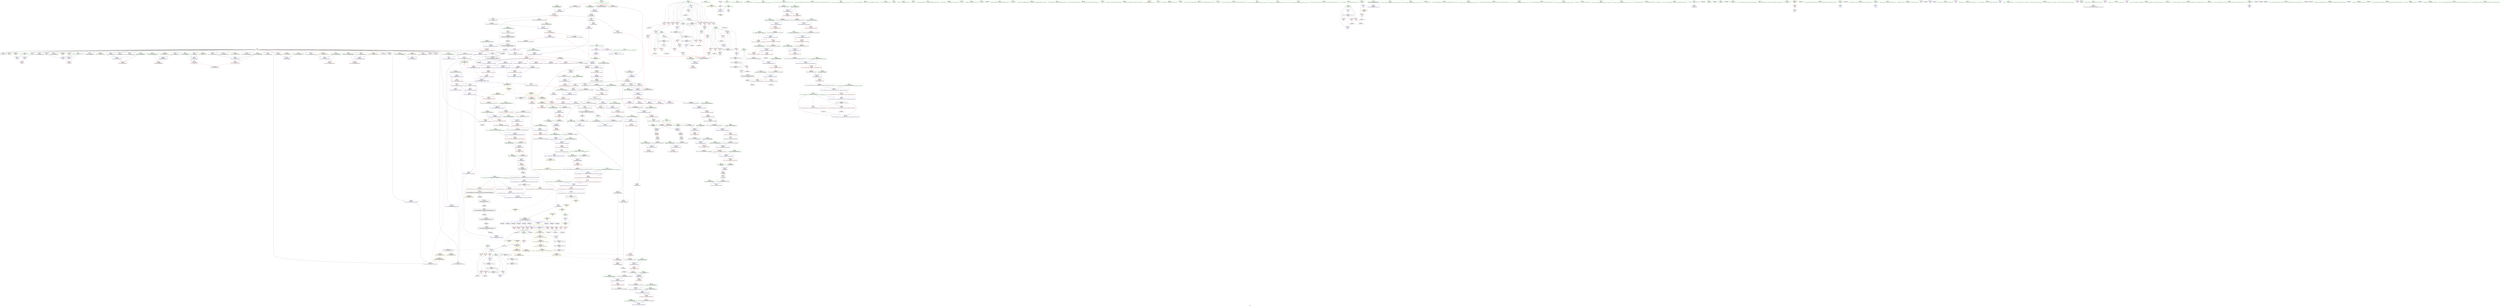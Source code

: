 digraph "SVFG" {
	label="SVFG";

	Node0x55fda77eada0 [shape=record,color=grey,label="{NodeID: 0\nNullPtr|{|<s31>58}}"];
	Node0x55fda77eada0 -> Node0x55fda78236f0[style=solid];
	Node0x55fda77eada0 -> Node0x55fda78237f0[style=solid];
	Node0x55fda77eada0 -> Node0x55fda78238c0[style=solid];
	Node0x55fda77eada0 -> Node0x55fda7823990[style=solid];
	Node0x55fda77eada0 -> Node0x55fda7823a60[style=solid];
	Node0x55fda77eada0 -> Node0x55fda7823b30[style=solid];
	Node0x55fda77eada0 -> Node0x55fda7823c00[style=solid];
	Node0x55fda77eada0 -> Node0x55fda7823cd0[style=solid];
	Node0x55fda77eada0 -> Node0x55fda7823da0[style=solid];
	Node0x55fda77eada0 -> Node0x55fda7823e70[style=solid];
	Node0x55fda77eada0 -> Node0x55fda7823f40[style=solid];
	Node0x55fda77eada0 -> Node0x55fda7824010[style=solid];
	Node0x55fda77eada0 -> Node0x55fda78240e0[style=solid];
	Node0x55fda77eada0 -> Node0x55fda781dea0[style=solid];
	Node0x55fda77eada0 -> Node0x55fda781df70[style=solid];
	Node0x55fda77eada0 -> Node0x55fda781e040[style=solid];
	Node0x55fda77eada0 -> Node0x55fda781e110[style=solid];
	Node0x55fda77eada0 -> Node0x55fda781e1e0[style=solid];
	Node0x55fda77eada0 -> Node0x55fda781e2b0[style=solid];
	Node0x55fda77eada0 -> Node0x55fda781e380[style=solid];
	Node0x55fda77eada0 -> Node0x55fda781e450[style=solid];
	Node0x55fda77eada0 -> Node0x55fda781e520[style=solid];
	Node0x55fda77eada0 -> Node0x55fda781e5f0[style=solid];
	Node0x55fda77eada0 -> Node0x55fda781e6c0[style=solid];
	Node0x55fda77eada0 -> Node0x55fda781e790[style=solid];
	Node0x55fda77eada0 -> Node0x55fda7826ee0[style=solid];
	Node0x55fda77eada0 -> Node0x55fda7839480[style=solid];
	Node0x55fda77eada0 -> Node0x55fda7839550[style=solid];
	Node0x55fda77eada0 -> Node0x55fda7839620[style=solid];
	Node0x55fda77eada0 -> Node0x55fda78316a0[style=solid];
	Node0x55fda77eada0 -> Node0x55fda78503d0[style=solid];
	Node0x55fda77eada0:s31 -> Node0x55fda78c6d80[style=solid,color=red];
	Node0x55fda7827320 [shape=record,color=blue,label="{NodeID: 443\n97\<--166\ni\<--inc\nmain\n}"];
	Node0x55fda7827320 -> Node0x55fda782c3f0[style=dashed];
	Node0x55fda7827320 -> Node0x55fda782c4c0[style=dashed];
	Node0x55fda7827320 -> Node0x55fda782c590[style=dashed];
	Node0x55fda7827320 -> Node0x55fda7827320[style=dashed];
	Node0x55fda7827320 -> Node0x55fda78740e0[style=dashed];
	Node0x55fda782a780 [shape=record,color=purple,label="{NodeID: 277\n548\<--546\n_M_start\<--this1\n_ZNSt12_Vector_baseIiSaIiEED2Ev\n}"];
	Node0x55fda782a780 -> Node0x55fda782f720[style=solid];
	Node0x55fda78c41b0 [shape=record,color=black,label="{NodeID: 1218\n528 = PHI(771, )\n|{<s0>48}}"];
	Node0x55fda78c41b0:s0 -> Node0x55fda78c70b0[style=solid,color=red];
	Node0x55fda781b140 [shape=record,color=green,label="{NodeID: 111\n634\<--635\nthis.addr\<--this.addr_field_insensitive\n_ZNSt12_Vector_baseIiSaIiEE12_Vector_implD2Ev\n}"];
	Node0x55fda781b140 -> Node0x55fda7824280[style=solid];
	Node0x55fda781b140 -> Node0x55fda7839b00[style=solid];
	Node0x55fda787e490 [shape=record,color=yellow,style=double,label="{NodeID: 886\n36V_1 = ENCHI(MR_36V_0)\npts\{900000 \}\nFun[_ZNSt12_Vector_baseIiSaIiEED2Ev]}"];
	Node0x55fda787e490 -> Node0x55fda782f720[style=dashed];
	Node0x55fda787e490 -> Node0x55fda782f8c0[style=dashed];
	Node0x55fda78244f0 [shape=record,color=red,label="{NodeID: 388\n667\<--661\nthis1\<--this.addr\n_ZN9__gnu_cxx13new_allocatorIiEC2ERKS1_\n}"];
	Node0x55fda781f730 [shape=record,color=black,label="{NodeID: 222\n425\<--424\n\<--this1\n_ZNSt6vectorIiSaIiEED2Ev\n}"];
	Node0x55fda781f730 -> Node0x55fda7829f60[style=solid];
	Node0x55fda781f730 -> Node0x55fda782a030[style=solid];
	Node0x55fda7890ad0 [shape=record,color=yellow,style=double,label="{NodeID: 1163\n38V_3 = CSCHI(MR_38V_2)\npts\{900001 900002 \}\nCS[]|{|<s1>16|<s2>16|<s3>33|<s4>33}}"];
	Node0x55fda7890ad0 -> Node0x55fda78772e0[style=dashed];
	Node0x55fda7890ad0:s1 -> Node0x55fda786c930[style=dashed,color=red];
	Node0x55fda7890ad0:s2 -> Node0x55fda786ca10[style=dashed,color=red];
	Node0x55fda7890ad0:s3 -> Node0x55fda786c930[style=dashed,color=red];
	Node0x55fda7890ad0:s4 -> Node0x55fda786ca10[style=dashed,color=red];
	Node0x55fda781ba60 [shape=record,color=green,label="{NodeID: 56\n118\<--119\nfreopen\<--freopen_field_insensitive\n}"];
	Node0x55fda7885b60 [shape=record,color=yellow,style=double,label="{NodeID: 997\n2V_1 = ENCHI(MR_2V_0)\npts\{10 \}\nFun[_GLOBAL__sub_I_ahmed.aly_1_0.cpp]|{<s0>75}}"];
	Node0x55fda7885b60:s0 -> Node0x55fda7826fe0[style=dashed,color=red];
	Node0x55fda7839d70 [shape=record,color=blue,label="{NodeID: 499\n661\<--659\nthis.addr\<--this\n_ZN9__gnu_cxx13new_allocatorIiEC2ERKS1_\n}"];
	Node0x55fda7839d70 -> Node0x55fda78244f0[style=dashed];
	Node0x55fda782d500 [shape=record,color=red,label="{NodeID: 333\n227\<--107\n\<--j\nmain\n}"];
	Node0x55fda782d500 -> Node0x55fda781ef10[style=solid];
	Node0x55fda78c8db0 [shape=record,color=black,label="{NodeID: 1274\n971 = PHI(434, )\n2nd arg _ZSt8_DestroyIPiiEvT_S1_RSaIT0_E }"];
	Node0x55fda78c8db0 -> Node0x55fda783c060[style=solid];
	Node0x55fda7822c70 [shape=record,color=green,label="{NodeID: 167\n954\<--955\n.addr\<--.addr_field_insensitive\n_ZN9__gnu_cxx13new_allocatorIiE10deallocateEPim\n}"];
	Node0x55fda7822c70 -> Node0x55fda783bdf0[style=solid];
	Node0x55fda77f9b40 [shape=record,color=green,label="{NodeID: 1\n7\<--1\n__dso_handle\<--dummyObj\nGlob }"];
	Node0x55fda7882960 [shape=record,color=yellow,style=double,label="{NodeID: 942\n178V_1 = ENCHI(MR_178V_0)\npts\{807 \}\nFun[_ZSt10__fill_n_aIPimiEN9__gnu_cxx11__enable_ifIXsr11__is_scalarIT1_EE7__valueET_E6__typeES4_T0_RKS3_]}"];
	Node0x55fda7882960 -> Node0x55fda7825bb0[style=dashed];
	Node0x55fda78273f0 [shape=record,color=blue,label="{NodeID: 444\n93\<--170\nexn.slot\<--\nmain\n}"];
	Node0x55fda78273f0 -> Node0x55fda782c250[style=dashed];
	Node0x55fda782a850 [shape=record,color=purple,label="{NodeID: 278\n550\<--546\n_M_impl2\<--this1\n_ZNSt12_Vector_baseIiSaIiEED2Ev\n}"];
	Node0x55fda78c42f0 [shape=record,color=black,label="{NodeID: 1219\n529 = PHI(752, )\n}"];
	Node0x55fda78c42f0 -> Node0x55fda7838fa0[style=solid];
	Node0x55fda781b210 [shape=record,color=green,label="{NodeID: 112\n644\<--645\nthis.addr\<--this.addr_field_insensitive\n_ZNSaIiEC2ERKS_\n}"];
	Node0x55fda781b210 -> Node0x55fda7824350[style=solid];
	Node0x55fda781b210 -> Node0x55fda7839bd0[style=solid];
	Node0x55fda787e570 [shape=record,color=yellow,style=double,label="{NodeID: 887\n68V_1 = ENCHI(MR_68V_0)\npts\{900002 \}\nFun[_ZNSt12_Vector_baseIiSaIiEED2Ev]}"];
	Node0x55fda787e570 -> Node0x55fda782f7f0[style=dashed];
	Node0x55fda78245c0 [shape=record,color=red,label="{NodeID: 389\n678\<--672\nthis1\<--this.addr\n_ZNSt12_Vector_baseIiSaIiEE11_M_allocateEm\n}"];
	Node0x55fda78245c0 -> Node0x55fda782b7c0[style=solid];
	Node0x55fda781f800 [shape=record,color=black,label="{NodeID: 223\n429\<--424\n\<--this1\n_ZNSt6vectorIiSaIiEED2Ev\n}"];
	Node0x55fda781f800 -> Node0x55fda782a100[style=solid];
	Node0x55fda781f800 -> Node0x55fda782a1d0[style=solid];
	Node0x55fda7890bb0 [shape=record,color=yellow,style=double,label="{NodeID: 1164\n68V_2 = CSCHI(MR_68V_1)\npts\{900002 \}\nCS[]|{<s0>11|<s1>37}}"];
	Node0x55fda7890bb0:s0 -> Node0x55fda7890ad0[style=dashed,color=blue];
	Node0x55fda7890bb0:s1 -> Node0x55fda787e570[style=dashed,color=red];
	Node0x55fda781bb60 [shape=record,color=green,label="{NodeID: 57\n121\<--122\n_ZNSirsERi\<--_ZNSirsERi_field_insensitive\n}"];
	Node0x55fda7839e40 [shape=record,color=blue,label="{NodeID: 500\n663\<--660\n.addr\<--\n_ZN9__gnu_cxx13new_allocatorIiEC2ERKS1_\n}"];
	Node0x55fda782d5d0 [shape=record,color=red,label="{NodeID: 334\n260\<--107\n\<--j\nmain\n}"];
	Node0x55fda782d5d0 -> Node0x55fda7827e80[style=solid];
	Node0x55fda78c8ef0 [shape=record,color=black,label="{NodeID: 1275\n579 = PHI(488, )\n0th arg _ZNSt12_Vector_baseIiSaIiEE12_Vector_implC2ERKS0_ }"];
	Node0x55fda78c8ef0 -> Node0x55fda78392e0[style=solid];
	Node0x55fda7822d40 [shape=record,color=green,label="{NodeID: 168\n963\<--964\n_ZdlPv\<--_ZdlPv_field_insensitive\n}"];
	Node0x55fda77e6fb0 [shape=record,color=green,label="{NodeID: 2\n9\<--1\n\<--dummyObj\nCan only get source location for instruction, argument, global var or function.}"];
	Node0x55fda78274c0 [shape=record,color=blue,label="{NodeID: 445\n95\<--172\nehselector.slot\<--\nmain\n}"];
	Node0x55fda78274c0 -> Node0x55fda782c320[style=dashed];
	Node0x55fda782a920 [shape=record,color=purple,label="{NodeID: 279\n551\<--546\n_M_end_of_storage\<--this1\n_ZNSt12_Vector_baseIiSaIiEED2Ev\n}"];
	Node0x55fda782a920 -> Node0x55fda782f7f0[style=solid];
	Node0x55fda78c4430 [shape=record,color=black,label="{NodeID: 1220\n611 = PHI(669, )\n}"];
	Node0x55fda78c4430 -> Node0x55fda7839890[style=solid];
	Node0x55fda781b2e0 [shape=record,color=green,label="{NodeID: 113\n646\<--647\n__a.addr\<--__a.addr_field_insensitive\n_ZNSaIiEC2ERKS_\n}"];
	Node0x55fda781b2e0 -> Node0x55fda7824420[style=solid];
	Node0x55fda781b2e0 -> Node0x55fda7839ca0[style=solid];
	Node0x55fda7824690 [shape=record,color=red,label="{NodeID: 390\n679\<--674\n\<--__n.addr\n_ZNSt12_Vector_baseIiSaIiEE11_M_allocateEm\n}"];
	Node0x55fda7824690 -> Node0x55fda7850250[style=solid];
	Node0x55fda781f8d0 [shape=record,color=black,label="{NodeID: 224\n433\<--424\n\<--this1\n_ZNSt6vectorIiSaIiEED2Ev\n|{<s0>39}}"];
	Node0x55fda781f8d0:s0 -> Node0x55fda78c7ab0[style=solid,color=red];
	Node0x55fda7890d10 [shape=record,color=yellow,style=double,label="{NodeID: 1165\n36V_2 = CSCHI(MR_36V_1)\npts\{900000 \}\nCS[]|{<s0>11|<s1>36|<s2>37}}"];
	Node0x55fda7890d10:s0 -> Node0x55fda78909f0[style=dashed,color=blue];
	Node0x55fda7890d10:s1 -> Node0x55fda787f410[style=dashed,color=red];
	Node0x55fda7890d10:s2 -> Node0x55fda787e490[style=dashed,color=red];
	Node0x55fda781bc60 [shape=record,color=green,label="{NodeID: 58\n133\<--134\n_ZStlsISt11char_traitsIcEERSt13basic_ostreamIcT_ES5_PKc\<--_ZStlsISt11char_traitsIcEERSt13basic_ostreamIcT_ES5_PKc_field_insensitive\n}"];
	Node0x55fda7839f10 [shape=record,color=blue,label="{NodeID: 501\n672\<--670\nthis.addr\<--this\n_ZNSt12_Vector_baseIiSaIiEE11_M_allocateEm\n}"];
	Node0x55fda7839f10 -> Node0x55fda78245c0[style=dashed];
	Node0x55fda782d6a0 [shape=record,color=red,label="{NodeID: 335\n264\<--107\n\<--j\nmain\n}"];
	Node0x55fda782d6a0 -> Node0x55fda78326c0[style=solid];
	Node0x55fda78c9030 [shape=record,color=black,label="{NodeID: 1276\n580 = PHI(489, )\n1st arg _ZNSt12_Vector_baseIiSaIiEE12_Vector_implC2ERKS0_ }"];
	Node0x55fda78c9030 -> Node0x55fda78393b0[style=solid];
	Node0x55fda7822e40 [shape=record,color=green,label="{NodeID: 169\n972\<--973\n__first.addr\<--__first.addr_field_insensitive\n_ZSt8_DestroyIPiiEvT_S1_RSaIT0_E\n}"];
	Node0x55fda7822e40 -> Node0x55fda78264a0[style=solid];
	Node0x55fda7822e40 -> Node0x55fda783bec0[style=solid];
	Node0x55fda77e72f0 [shape=record,color=green,label="{NodeID: 3\n20\<--1\n\<--dummyObj\nCan only get source location for instruction, argument, global var or function.}"];
	Node0x55fda7827590 [shape=record,color=blue,label="{NodeID: 446\n93\<--177\nexn.slot\<--\nmain\n}"];
	Node0x55fda7827590 -> Node0x55fda782c250[style=dashed];
	Node0x55fda782a9f0 [shape=record,color=purple,label="{NodeID: 280\n553\<--546\n_M_impl3\<--this1\n_ZNSt12_Vector_baseIiSaIiEED2Ev\n}"];
	Node0x55fda78c4570 [shape=record,color=black,label="{NodeID: 1221\n686 = PHI(693, )\n}"];
	Node0x55fda78c4570 -> Node0x55fda78316a0[style=solid];
	Node0x55fda781fec0 [shape=record,color=green,label="{NodeID: 114\n655\<--656\n_ZN9__gnu_cxx13new_allocatorIiEC2ERKS1_\<--_ZN9__gnu_cxx13new_allocatorIiEC2ERKS1__field_insensitive\n}"];
	Node0x55fda7824760 [shape=record,color=red,label="{NodeID: 391\n685\<--674\n\<--__n.addr\n_ZNSt12_Vector_baseIiSaIiEE11_M_allocateEm\n|{<s0>57}}"];
	Node0x55fda7824760:s0 -> Node0x55fda78c61a0[style=solid,color=red];
	Node0x55fda781f9a0 [shape=record,color=black,label="{NodeID: 225\n440\<--424\n\<--this1\n_ZNSt6vectorIiSaIiEED2Ev\n|{<s0>41}}"];
	Node0x55fda781f9a0:s0 -> Node0x55fda78c4f30[style=solid,color=red];
	Node0x55fda7890df0 [shape=record,color=yellow,style=double,label="{NodeID: 1166\n66V_2 = CSCHI(MR_66V_1)\npts\{900001 \}\nCS[]|{<s0>36}}"];
	Node0x55fda7890df0:s0 -> Node0x55fda7838fa0[style=dashed,color=red];
	Node0x55fda781bd60 [shape=record,color=green,label="{NodeID: 59\n137\<--138\n_ZNSolsEi\<--_ZNSolsEi_field_insensitive\n}"];
	Node0x55fda7839fe0 [shape=record,color=blue,label="{NodeID: 502\n674\<--671\n__n.addr\<--__n\n_ZNSt12_Vector_baseIiSaIiEE11_M_allocateEm\n}"];
	Node0x55fda7839fe0 -> Node0x55fda7824690[style=dashed];
	Node0x55fda7839fe0 -> Node0x55fda7824760[style=dashed];
	Node0x55fda782d770 [shape=record,color=red,label="{NodeID: 336\n226\<--109\n\<--q\nmain\n}"];
	Node0x55fda782d770 -> Node0x55fda78320c0[style=solid];
	Node0x55fda78c9170 [shape=record,color=black,label="{NodeID: 1277\n781 = PHI(765, )\n0th arg _ZSt25__uninitialized_default_nIPimET_S1_T0_ }"];
	Node0x55fda78c9170 -> Node0x55fda783a8d0[style=solid];
	Node0x55fda7822f10 [shape=record,color=green,label="{NodeID: 170\n974\<--975\n__last.addr\<--__last.addr_field_insensitive\n_ZSt8_DestroyIPiiEvT_S1_RSaIT0_E\n}"];
	Node0x55fda7822f10 -> Node0x55fda7826570[style=solid];
	Node0x55fda7822f10 -> Node0x55fda783bf90[style=solid];
	Node0x55fda77e73b0 [shape=record,color=green,label="{NodeID: 4\n28\<--1\n.str\<--dummyObj\nGlob }"];
	Node0x55fda7827660 [shape=record,color=blue,label="{NodeID: 447\n95\<--179\nehselector.slot\<--\nmain\n}"];
	Node0x55fda7827660 -> Node0x55fda782c320[style=dashed];
	Node0x55fda782aac0 [shape=record,color=purple,label="{NodeID: 281\n554\<--546\n_M_start4\<--this1\n_ZNSt12_Vector_baseIiSaIiEED2Ev\n}"];
	Node0x55fda782aac0 -> Node0x55fda782f8c0[style=solid];
	Node0x55fda78c46b0 [shape=record,color=black,label="{NodeID: 1222\n705 = PHI(709, )\n}"];
	Node0x55fda78c46b0 -> Node0x55fda7828810[style=solid];
	Node0x55fda781ff90 [shape=record,color=green,label="{NodeID: 115\n661\<--662\nthis.addr\<--this.addr_field_insensitive\n_ZN9__gnu_cxx13new_allocatorIiEC2ERKS1_\n}"];
	Node0x55fda781ff90 -> Node0x55fda78244f0[style=solid];
	Node0x55fda781ff90 -> Node0x55fda7839d70[style=solid];
	Node0x55fda787e840 [shape=record,color=yellow,style=double,label="{NodeID: 890\n36V_1 = ENCHI(MR_36V_0)\npts\{900000 \}\nFun[_ZNSt6vectorIiSaIiEEixEm]}"];
	Node0x55fda787e840 -> Node0x55fda782e950[style=dashed];
	Node0x55fda7824830 [shape=record,color=red,label="{NodeID: 392\n702\<--696\n\<--__a.addr\n_ZNSt16allocator_traitsISaIiEE8allocateERS0_m\n}"];
	Node0x55fda7824830 -> Node0x55fda7828740[style=solid];
	Node0x55fda781fa70 [shape=record,color=black,label="{NodeID: 226\n448\<--424\n\<--this1\n_ZNSt6vectorIiSaIiEED2Ev\n|{<s0>42}}"];
	Node0x55fda781fa70:s0 -> Node0x55fda78c4f30[style=solid,color=red];
	Node0x55fda7890ed0 [shape=record,color=yellow,style=double,label="{NodeID: 1167\n34V_2 = CSCHI(MR_34V_1)\npts\{736 \}\nCS[]|{<s0>11|<s1>11|<s2>11|<s3>11|<s4>11|<s5>11|<s6>11|<s7>11|<s8>11}}"];
	Node0x55fda7890ed0:s0 -> Node0x55fda782dab0[style=dashed,color=blue];
	Node0x55fda7890ed0:s1 -> Node0x55fda782db80[style=dashed,color=blue];
	Node0x55fda7890ed0:s2 -> Node0x55fda782dc50[style=dashed,color=blue];
	Node0x55fda7890ed0:s3 -> Node0x55fda782dd20[style=dashed,color=blue];
	Node0x55fda7890ed0:s4 -> Node0x55fda782ddf0[style=dashed,color=blue];
	Node0x55fda7890ed0:s5 -> Node0x55fda782dec0[style=dashed,color=blue];
	Node0x55fda7890ed0:s6 -> Node0x55fda782df90[style=dashed,color=blue];
	Node0x55fda7890ed0:s7 -> Node0x55fda782e060[style=dashed,color=blue];
	Node0x55fda7890ed0:s8 -> Node0x55fda78768e0[style=dashed,color=blue];
	Node0x55fda781be60 [shape=record,color=green,label="{NodeID: 60\n143\<--144\n_ZNSaIiEC2Ev\<--_ZNSaIiEC2Ev_field_insensitive\n}"];
	Node0x55fda783a0b0 [shape=record,color=blue,label="{NodeID: 503\n696\<--694\n__a.addr\<--__a\n_ZNSt16allocator_traitsISaIiEE8allocateERS0_m\n}"];
	Node0x55fda783a0b0 -> Node0x55fda7824830[style=dashed];
	Node0x55fda782d840 [shape=record,color=red,label="{NodeID: 337\n238\<--111\n\<--t\nmain\n}"];
	Node0x55fda782d840 -> Node0x55fda7833a40[style=solid];
	Node0x55fda78c92b0 [shape=record,color=black,label="{NodeID: 1278\n782 = PHI(766, )\n1st arg _ZSt25__uninitialized_default_nIPimET_S1_T0_ }"];
	Node0x55fda78c92b0 -> Node0x55fda783a9a0[style=solid];
	Node0x55fda7822fe0 [shape=record,color=green,label="{NodeID: 171\n976\<--977\n.addr\<--.addr_field_insensitive\n_ZSt8_DestroyIPiiEvT_S1_RSaIT0_E\n}"];
	Node0x55fda7822fe0 -> Node0x55fda783c060[style=solid];
	Node0x55fda77e7470 [shape=record,color=green,label="{NodeID: 5\n30\<--1\n.str.2\<--dummyObj\nGlob }"];
	Node0x55fda7827730 [shape=record,color=blue,label="{NodeID: 448\n99\<--20\nmx\<--\nmain\n}"];
	Node0x55fda7827730 -> Node0x55fda7879fe0[style=dashed];
	Node0x55fda782ab90 [shape=record,color=purple,label="{NodeID: 282\n564\<--546\n_M_impl5\<--this1\n_ZNSt12_Vector_baseIiSaIiEED2Ev\n|{<s0>50}}"];
	Node0x55fda782ab90:s0 -> Node0x55fda78c62b0[style=solid,color=red];
	Node0x55fda78c47f0 [shape=record,color=black,label="{NodeID: 1223\n724 = PHI(741, )\n}"];
	Node0x55fda78c47f0 -> Node0x55fda7850850[style=solid];
	Node0x55fda7820060 [shape=record,color=green,label="{NodeID: 116\n663\<--664\n.addr\<--.addr_field_insensitive\n_ZN9__gnu_cxx13new_allocatorIiEC2ERKS1_\n}"];
	Node0x55fda7820060 -> Node0x55fda7839e40[style=solid];
	Node0x55fda7824900 [shape=record,color=red,label="{NodeID: 393\n704\<--698\n\<--__n.addr\n_ZNSt16allocator_traitsISaIiEE8allocateERS0_m\n|{<s0>58}}"];
	Node0x55fda7824900:s0 -> Node0x55fda78c6c70[style=solid,color=red];
	Node0x55fda781fb40 [shape=record,color=black,label="{NodeID: 227\n522\<--521\n\<--this1\n_ZNSt6vectorIiSaIiEE21_M_default_initializeEm\n}"];
	Node0x55fda781fb40 -> Node0x55fda782a370[style=solid];
	Node0x55fda781fb40 -> Node0x55fda782a440[style=solid];
	Node0x55fda7891030 [shape=record,color=yellow,style=double,label="{NodeID: 1168\n66V_3 = CSCHI(MR_66V_2)\npts\{900001 \}\nCS[]|{<s0>11}}"];
	Node0x55fda7891030:s0 -> Node0x55fda7890ad0[style=dashed,color=blue];
	Node0x55fda781bf60 [shape=record,color=green,label="{NodeID: 61\n147\<--148\n_ZNSt6vectorIiSaIiEEC2EmRKS0_\<--_ZNSt6vectorIiSaIiEEC2EmRKS0__field_insensitive\n}"];
	Node0x55fda783a180 [shape=record,color=blue,label="{NodeID: 504\n698\<--695\n__n.addr\<--__n\n_ZNSt16allocator_traitsISaIiEE8allocateERS0_m\n}"];
	Node0x55fda783a180 -> Node0x55fda7824900[style=dashed];
	Node0x55fda782d910 [shape=record,color=red,label="{NodeID: 338\n242\<--111\n\<--t\nmain\n}"];
	Node0x55fda782d910 -> Node0x55fda78335c0[style=solid];
	Node0x55fda78c93f0 [shape=record,color=black,label="{NodeID: 1279\n881 = PHI(830, )\n0th arg _ZSt12__niter_baseIPiET_S1_ }"];
	Node0x55fda78c93f0 -> Node0x55fda783b6a0[style=solid];
	Node0x55fda78230b0 [shape=record,color=green,label="{NodeID: 172\n984\<--985\n_ZSt8_DestroyIPiEvT_S1_\<--_ZSt8_DestroyIPiEvT_S1__field_insensitive\n}"];
	Node0x55fda77e7530 [shape=record,color=green,label="{NodeID: 6\n32\<--1\nstdin\<--dummyObj\nGlob }"];
	Node0x55fda7827800 [shape=record,color=blue,label="{NodeID: 449\n101\<--187\ni1\<--\nmain\n}"];
	Node0x55fda7827800 -> Node0x55fda787a4e0[style=dashed];
	Node0x55fda782ac60 [shape=record,color=purple,label="{NodeID: 283\n572\<--546\n_M_impl6\<--this1\n_ZNSt12_Vector_baseIiSaIiEED2Ev\n|{<s0>51}}"];
	Node0x55fda782ac60:s0 -> Node0x55fda78c62b0[style=solid,color=red];
	Node0x55fda78c4930 [shape=record,color=black,label="{NodeID: 1224\n767 = PHI(780, )\n}"];
	Node0x55fda78c4930 -> Node0x55fda7828b50[style=solid];
	Node0x55fda7820130 [shape=record,color=green,label="{NodeID: 117\n672\<--673\nthis.addr\<--this.addr_field_insensitive\n_ZNSt12_Vector_baseIiSaIiEE11_M_allocateEm\n}"];
	Node0x55fda7820130 -> Node0x55fda78245c0[style=solid];
	Node0x55fda7820130 -> Node0x55fda7839f10[style=solid];
	Node0x55fda78249d0 [shape=record,color=red,label="{NodeID: 394\n722\<--713\nthis1\<--this.addr\n_ZN9__gnu_cxx13new_allocatorIiE8allocateEmPKv\n|{<s0>59}}"];
	Node0x55fda78249d0:s0 -> Node0x55fda78c8270[style=solid,color=red];
	Node0x55fda781fc10 [shape=record,color=black,label="{NodeID: 228\n527\<--521\n\<--this1\n_ZNSt6vectorIiSaIiEE21_M_default_initializeEm\n|{<s0>47}}"];
	Node0x55fda781fc10:s0 -> Node0x55fda78c7ab0[style=solid,color=red];
	Node0x55fda7891110 [shape=record,color=yellow,style=double,label="{NodeID: 1169\n34V_2 = CSCHI(MR_34V_1)\npts\{736 \}\nCS[]|{<s0>62}}"];
	Node0x55fda7891110:s0 -> Node0x55fda7891950[style=dashed,color=blue];
	Node0x55fda781c060 [shape=record,color=green,label="{NodeID: 62\n150\<--151\n_ZNSaIiED2Ev\<--_ZNSaIiED2Ev_field_insensitive\n}"];
	Node0x55fda783a250 [shape=record,color=blue,label="{NodeID: 505\n713\<--710\nthis.addr\<--this\n_ZN9__gnu_cxx13new_allocatorIiE8allocateEmPKv\n}"];
	Node0x55fda783a250 -> Node0x55fda78249d0[style=dashed];
	Node0x55fda782d9e0 [shape=record,color=red,label="{NodeID: 339\n256\<--111\n\<--t\nmain\n}"];
	Node0x55fda782d9e0 -> Node0x55fda7827ce0[style=solid];
	Node0x55fda78231b0 [shape=record,color=green,label="{NodeID: 173\n990\<--991\n__first.addr\<--__first.addr_field_insensitive\n_ZSt8_DestroyIPiEvT_S1_\n}"];
	Node0x55fda78231b0 -> Node0x55fda7826640[style=solid];
	Node0x55fda78231b0 -> Node0x55fda783c130[style=solid];
	Node0x55fda78089c0 [shape=record,color=green,label="{NodeID: 7\n33\<--1\n_ZSt3cin\<--dummyObj\nGlob }"];
	Node0x55fda78278d0 [shape=record,color=blue,label="{NodeID: 450\n103\<--187\ni2\<--\nmain\n}"];
	Node0x55fda78278d0 -> Node0x55fda787a9e0[style=dashed];
	Node0x55fda782ad30 [shape=record,color=purple,label="{NodeID: 284\n593\<--587\n_M_start\<--this1\n_ZNSt12_Vector_baseIiSaIiEE12_Vector_implC2ERKS0_\n}"];
	Node0x55fda782ad30 -> Node0x55fda7839480[style=solid];
	Node0x55fda78c4a70 [shape=record,color=black,label="{NodeID: 1225\n915 = PHI()\n}"];
	Node0x55fda7820200 [shape=record,color=green,label="{NodeID: 118\n674\<--675\n__n.addr\<--__n.addr_field_insensitive\n_ZNSt12_Vector_baseIiSaIiEE11_M_allocateEm\n}"];
	Node0x55fda7820200 -> Node0x55fda7824690[style=solid];
	Node0x55fda7820200 -> Node0x55fda7824760[style=solid];
	Node0x55fda7820200 -> Node0x55fda7839fe0[style=solid];
	Node0x55fda7824aa0 [shape=record,color=red,label="{NodeID: 395\n723\<--715\n\<--__n.addr\n_ZN9__gnu_cxx13new_allocatorIiE8allocateEmPKv\n}"];
	Node0x55fda7824aa0 -> Node0x55fda7850850[style=solid];
	Node0x55fda781fce0 [shape=record,color=black,label="{NodeID: 229\n532\<--521\n\<--this1\n_ZNSt6vectorIiSaIiEE21_M_default_initializeEm\n}"];
	Node0x55fda781fce0 -> Node0x55fda782a510[style=solid];
	Node0x55fda781fce0 -> Node0x55fda782a5e0[style=solid];
	Node0x55fda7891270 [shape=record,color=yellow,style=double,label="{NodeID: 1170\n34V_2 = CSCHI(MR_34V_1)\npts\{736 \}\nCS[]|{<s0>63}}"];
	Node0x55fda7891270:s0 -> Node0x55fda7891110[style=dashed,color=blue];
	Node0x55fda781c160 [shape=record,color=green,label="{NodeID: 63\n161\<--162\n_ZNSt6vectorIiSaIiEEixEm\<--_ZNSt6vectorIiSaIiEEixEm_field_insensitive\n}"];
	Node0x55fda783a320 [shape=record,color=blue,label="{NodeID: 506\n715\<--711\n__n.addr\<--__n\n_ZN9__gnu_cxx13new_allocatorIiE8allocateEmPKv\n}"];
	Node0x55fda783a320 -> Node0x55fda7824aa0[style=dashed];
	Node0x55fda783a320 -> Node0x55fda7824b70[style=dashed];
	Node0x55fda782dab0 [shape=record,color=red,label="{NodeID: 340\n204\<--203\n\<--call22\nmain\n}"];
	Node0x55fda782dab0 -> Node0x55fda78338c0[style=solid];
	Node0x55fda7823280 [shape=record,color=green,label="{NodeID: 174\n992\<--993\n__last.addr\<--__last.addr_field_insensitive\n_ZSt8_DestroyIPiEvT_S1_\n}"];
	Node0x55fda7823280 -> Node0x55fda7826710[style=solid];
	Node0x55fda7823280 -> Node0x55fda783c200[style=solid];
	Node0x55fda7808a80 [shape=record,color=green,label="{NodeID: 8\n34\<--1\n_ZSt4cout\<--dummyObj\nGlob }"];
	Node0x55fda78279a0 [shape=record,color=blue,label="{NodeID: 451\n105\<--20\ni13\<--\nmain\n}"];
	Node0x55fda78279a0 -> Node0x55fda782cc10[style=dashed];
	Node0x55fda78279a0 -> Node0x55fda782cce0[style=dashed];
	Node0x55fda78279a0 -> Node0x55fda782cdb0[style=dashed];
	Node0x55fda78279a0 -> Node0x55fda782ce80[style=dashed];
	Node0x55fda78279a0 -> Node0x55fda782cf50[style=dashed];
	Node0x55fda78279a0 -> Node0x55fda782d020[style=dashed];
	Node0x55fda78279a0 -> Node0x55fda782d0f0[style=dashed];
	Node0x55fda78279a0 -> Node0x55fda782d1c0[style=dashed];
	Node0x55fda78279a0 -> Node0x55fda782d290[style=dashed];
	Node0x55fda78279a0 -> Node0x55fda7828020[style=dashed];
	Node0x55fda78279a0 -> Node0x55fda78754e0[style=dashed];
	Node0x55fda782ae00 [shape=record,color=purple,label="{NodeID: 285\n595\<--587\n_M_finish\<--this1\n_ZNSt12_Vector_baseIiSaIiEE12_Vector_implC2ERKS0_\n}"];
	Node0x55fda782ae00 -> Node0x55fda7839550[style=solid];
	Node0x55fda78c4b40 [shape=record,color=black,label="{NodeID: 1226\n800 = PHI(793, )\n0th arg _ZNSt27__uninitialized_default_n_1ILb1EE18__uninit_default_nIPimEET_S3_T0_ }"];
	Node0x55fda78c4b40 -> Node0x55fda783ab40[style=solid];
	Node0x55fda78202d0 [shape=record,color=green,label="{NodeID: 119\n687\<--688\n_ZNSt16allocator_traitsISaIiEE8allocateERS0_m\<--_ZNSt16allocator_traitsISaIiEE8allocateERS0_m_field_insensitive\n}"];
	Node0x55fda7824b70 [shape=record,color=red,label="{NodeID: 396\n733\<--715\n\<--__n.addr\n_ZN9__gnu_cxx13new_allocatorIiE8allocateEmPKv\n}"];
	Node0x55fda7824b70 -> Node0x55fda7832840[style=solid];
	Node0x55fda781fdb0 [shape=record,color=black,label="{NodeID: 230\n556\<--552\nsub.ptr.lhs.cast\<--\n_ZNSt12_Vector_baseIiSaIiEED2Ev\n}"];
	Node0x55fda781fdb0 -> Node0x55fda7833140[style=solid];
	Node0x55fda78913d0 [shape=record,color=yellow,style=double,label="{NodeID: 1171\n34V_2 = CSCHI(MR_34V_1)\npts\{736 \}\nCS[]|{<s0>64}}"];
	Node0x55fda78913d0:s0 -> Node0x55fda7891270[style=dashed,color=blue];
	Node0x55fda781c260 [shape=record,color=green,label="{NodeID: 64\n182\<--183\n_ZNSt6vectorIiSaIiEED2Ev\<--_ZNSt6vectorIiSaIiEED2Ev_field_insensitive\n}"];
	Node0x55fda783a3f0 [shape=record,color=blue,label="{NodeID: 507\n717\<--712\n.addr\<--\n_ZN9__gnu_cxx13new_allocatorIiE8allocateEmPKv\n}"];
	Node0x55fda782db80 [shape=record,color=red,label="{NodeID: 341\n208\<--207\n\<--call24\nmain\n}"];
	Node0x55fda782db80 -> Node0x55fda78338c0[style=solid];
	Node0x55fda7823350 [shape=record,color=green,label="{NodeID: 175\n999\<--1000\n_ZNSt12_Destroy_auxILb1EE9__destroyIPiEEvT_S3_\<--_ZNSt12_Destroy_auxILb1EE9__destroyIPiEEvT_S3__field_insensitive\n}"];
	Node0x55fda7808b40 [shape=record,color=green,label="{NodeID: 9\n35\<--1\n.str.3\<--dummyObj\nGlob }"];
	Node0x55fda7827a70 [shape=record,color=blue,label="{NodeID: 452\n107\<--195\nj\<--add17\nmain\n}"];
	Node0x55fda7827a70 -> Node0x55fda782d360[style=dashed];
	Node0x55fda7827a70 -> Node0x55fda782d430[style=dashed];
	Node0x55fda7827a70 -> Node0x55fda782d500[style=dashed];
	Node0x55fda7827a70 -> Node0x55fda782d5d0[style=dashed];
	Node0x55fda7827a70 -> Node0x55fda782d6a0[style=dashed];
	Node0x55fda7827a70 -> Node0x55fda7827a70[style=dashed];
	Node0x55fda7827a70 -> Node0x55fda7827f50[style=dashed];
	Node0x55fda7827a70 -> Node0x55fda78759e0[style=dashed];
	Node0x55fda782aed0 [shape=record,color=purple,label="{NodeID: 286\n597\<--587\n_M_end_of_storage\<--this1\n_ZNSt12_Vector_baseIiSaIiEE12_Vector_implC2ERKS0_\n}"];
	Node0x55fda782aed0 -> Node0x55fda7839620[style=solid];
	Node0x55fda78c4cb0 [shape=record,color=black,label="{NodeID: 1227\n801 = PHI(794, )\n1st arg _ZNSt27__uninitialized_default_n_1ILb1EE18__uninit_default_nIPimEET_S3_T0_ }"];
	Node0x55fda78c4cb0 -> Node0x55fda783ac10[style=solid];
	Node0x55fda78203d0 [shape=record,color=green,label="{NodeID: 120\n696\<--697\n__a.addr\<--__a.addr_field_insensitive\n_ZNSt16allocator_traitsISaIiEE8allocateERS0_m\n}"];
	Node0x55fda78203d0 -> Node0x55fda7824830[style=solid];
	Node0x55fda78203d0 -> Node0x55fda783a0b0[style=solid];
	Node0x55fda7824c40 [shape=record,color=red,label="{NodeID: 397\n746\<--743\nthis1\<--this.addr\n_ZNK9__gnu_cxx13new_allocatorIiE8max_sizeEv\n}"];
	Node0x55fda78281d0 [shape=record,color=black,label="{NodeID: 231\n557\<--555\nsub.ptr.rhs.cast\<--\n_ZNSt12_Vector_baseIiSaIiEED2Ev\n}"];
	Node0x55fda78281d0 -> Node0x55fda7833140[style=solid];
	Node0x55fda7891530 [shape=record,color=yellow,style=double,label="{NodeID: 1172\n104V_2 = CSCHI(MR_104V_1)\npts\{900000 900001 900002 \}\nCS[]|{<s0>45|<s1>45|<s2>45}}"];
	Node0x55fda7891530:s0 -> Node0x55fda7839890[style=dashed,color=red];
	Node0x55fda7891530:s1 -> Node0x55fda7839960[style=dashed,color=red];
	Node0x55fda7891530:s2 -> Node0x55fda7839a30[style=dashed,color=red];
	Node0x55fda781c360 [shape=record,color=green,label="{NodeID: 65\n279\<--280\n_ZSt4endlIcSt11char_traitsIcEERSt13basic_ostreamIT_T0_ES6_\<--_ZSt4endlIcSt11char_traitsIcEERSt13basic_ostreamIT_T0_ES6__field_insensitive\n}"];
	Node0x55fda7886e40 [shape=record,color=yellow,style=double,label="{NodeID: 1006\nRETMU(2V_2)\npts\{10 \}\nFun[_GLOBAL__sub_I_ahmed.aly_1_0.cpp]}"];
	Node0x55fda783a4c0 [shape=record,color=blue,label="{NodeID: 508\n743\<--742\nthis.addr\<--this\n_ZNK9__gnu_cxx13new_allocatorIiE8max_sizeEv\n}"];
	Node0x55fda783a4c0 -> Node0x55fda7824c40[style=dashed];
	Node0x55fda782dc50 [shape=record,color=red,label="{NodeID: 342\n214\<--213\n\<--call27\nmain\n}"];
	Node0x55fda782dc50 -> Node0x55fda7833440[style=solid];
	Node0x55fda7823450 [shape=record,color=green,label="{NodeID: 176\n1005\<--1006\n.addr\<--.addr_field_insensitive\n_ZNSt12_Destroy_auxILb1EE9__destroyIPiEEvT_S3_\n}"];
	Node0x55fda7823450 -> Node0x55fda783c2d0[style=solid];
	Node0x55fda7808c40 [shape=record,color=green,label="{NodeID: 10\n37\<--1\n.str.4\<--dummyObj\nGlob }"];
	Node0x55fda7827b40 [shape=record,color=blue,label="{NodeID: 453\n109\<--224\nq\<--div\nmain\n}"];
	Node0x55fda7827b40 -> Node0x55fda782d770[style=dashed];
	Node0x55fda7827b40 -> Node0x55fda78786e0[style=dashed];
	Node0x55fda782afa0 [shape=record,color=purple,label="{NodeID: 287\n614\<--609\n_M_impl\<--this1\n_ZNSt12_Vector_baseIiSaIiEE17_M_create_storageEm\n}"];
	Node0x55fda78c4df0 [shape=record,color=black,label="{NodeID: 1228\n457 = PHI(329, )\n0th arg _ZN9__gnu_cxx13new_allocatorIiEC2Ev }"];
	Node0x55fda78c4df0 -> Node0x55fda7838850[style=solid];
	Node0x55fda78204a0 [shape=record,color=green,label="{NodeID: 121\n698\<--699\n__n.addr\<--__n.addr_field_insensitive\n_ZNSt16allocator_traitsISaIiEE8allocateERS0_m\n}"];
	Node0x55fda78204a0 -> Node0x55fda7824900[style=solid];
	Node0x55fda78204a0 -> Node0x55fda783a180[style=solid];
	Node0x55fda7824d10 [shape=record,color=red,label="{NodeID: 398\n765\<--756\n\<--__first.addr\n_ZSt27__uninitialized_default_n_aIPimiET_S1_T0_RSaIT1_E\n|{<s0>62}}"];
	Node0x55fda7824d10:s0 -> Node0x55fda78c9170[style=solid,color=red];
	Node0x55fda7828260 [shape=record,color=black,label="{NodeID: 232\n588\<--587\n\<--this1\n_ZNSt12_Vector_baseIiSaIiEE12_Vector_implC2ERKS0_\n|{<s0>53}}"];
	Node0x55fda7828260:s0 -> Node0x55fda78c5e70[style=solid,color=red];
	Node0x55fda7891690 [shape=record,color=yellow,style=double,label="{NodeID: 1173\n104V_3 = CSCHI(MR_104V_2)\npts\{900000 900001 900002 \}\nCS[]|{<s0>35|<s1>35|<s2>35}}"];
	Node0x55fda7891690:s0 -> Node0x55fda7890bb0[style=dashed,color=blue];
	Node0x55fda7891690:s1 -> Node0x55fda7890d10[style=dashed,color=blue];
	Node0x55fda7891690:s2 -> Node0x55fda7890df0[style=dashed,color=blue];
	Node0x55fda781c460 [shape=record,color=green,label="{NodeID: 66\n281\<--282\n_ZNSolsEPFRSoS_E\<--_ZNSolsEPFRSoS_E_field_insensitive\n}"];
	Node0x55fda783a590 [shape=record,color=blue,label="{NodeID: 509\n756\<--753\n__first.addr\<--__first\n_ZSt27__uninitialized_default_n_aIPimiET_S1_T0_RSaIT1_E\n}"];
	Node0x55fda783a590 -> Node0x55fda7824d10[style=dashed];
	Node0x55fda782dd20 [shape=record,color=red,label="{NodeID: 343\n223\<--222\n\<--call30\nmain\n}"];
	Node0x55fda782dd20 -> Node0x55fda7831dc0[style=solid];
	Node0x55fda7823520 [shape=record,color=green,label="{NodeID: 177\n1007\<--1008\n.addr1\<--.addr1_field_insensitive\n_ZNSt12_Destroy_auxILb1EE9__destroyIPiEEvT_S3_\n}"];
	Node0x55fda7823520 -> Node0x55fda783c3a0[style=solid];
	Node0x55fda7808d40 [shape=record,color=green,label="{NodeID: 11\n39\<--1\n.str.5\<--dummyObj\nGlob }"];
	Node0x55fda7827c10 [shape=record,color=blue,label="{NodeID: 454\n111\<--236\nt\<--mul\nmain\n}"];
	Node0x55fda7827c10 -> Node0x55fda782d840[style=dashed];
	Node0x55fda7827c10 -> Node0x55fda782d910[style=dashed];
	Node0x55fda7827c10 -> Node0x55fda782d9e0[style=dashed];
	Node0x55fda7827c10 -> Node0x55fda7878be0[style=dashed];
	Node0x55fda782b070 [shape=record,color=purple,label="{NodeID: 288\n615\<--609\n_M_start\<--this1\n_ZNSt12_Vector_baseIiSaIiEE17_M_create_storageEm\n}"];
	Node0x55fda782b070 -> Node0x55fda7839890[style=solid];
	Node0x55fda78c4f30 [shape=record,color=black,label="{NodeID: 1229\n538 = PHI(368, 440, 448, )\n0th arg _ZNSt12_Vector_baseIiSaIiEED2Ev }"];
	Node0x55fda78c4f30 -> Node0x55fda7839070[style=solid];
	Node0x55fda7820570 [shape=record,color=green,label="{NodeID: 122\n706\<--707\n_ZN9__gnu_cxx13new_allocatorIiE8allocateEmPKv\<--_ZN9__gnu_cxx13new_allocatorIiE8allocateEmPKv_field_insensitive\n}"];
	Node0x55fda7824de0 [shape=record,color=red,label="{NodeID: 399\n766\<--758\n\<--__n.addr\n_ZSt27__uninitialized_default_n_aIPimiET_S1_T0_RSaIT1_E\n|{<s0>62}}"];
	Node0x55fda7824de0:s0 -> Node0x55fda78c92b0[style=solid,color=red];
	Node0x55fda7828330 [shape=record,color=black,label="{NodeID: 233\n638\<--637\n\<--this1\n_ZNSt12_Vector_baseIiSaIiEE12_Vector_implD2Ev\n|{<s0>55}}"];
	Node0x55fda7828330:s0 -> Node0x55fda78c6590[style=solid,color=red];
	Node0x55fda78917f0 [shape=record,color=yellow,style=double,label="{NodeID: 1174\n34V_2 = CSCHI(MR_34V_1)\npts\{736 \}\nCS[]|{<s0>36}}"];
	Node0x55fda78917f0:s0 -> Node0x55fda7890ed0[style=dashed,color=blue];
	Node0x55fda781c560 [shape=record,color=green,label="{NodeID: 67\n325\<--326\nthis.addr\<--this.addr_field_insensitive\n_ZNSaIiEC2Ev\n}"];
	Node0x55fda781c560 -> Node0x55fda782e130[style=solid];
	Node0x55fda781c560 -> Node0x55fda7837e90[style=solid];
	Node0x55fda783a660 [shape=record,color=blue,label="{NodeID: 510\n758\<--754\n__n.addr\<--__n\n_ZSt27__uninitialized_default_n_aIPimiET_S1_T0_RSaIT1_E\n}"];
	Node0x55fda783a660 -> Node0x55fda7824de0[style=dashed];
	Node0x55fda782ddf0 [shape=record,color=red,label="{NodeID: 344\n230\<--229\n\<--call32\nmain\n}"];
	Node0x55fda782ddf0 -> Node0x55fda7831f40[style=solid];
	Node0x55fda78235f0 [shape=record,color=green,label="{NodeID: 178\n45\<--1012\n_GLOBAL__sub_I_ahmed.aly_1_0.cpp\<--_GLOBAL__sub_I_ahmed.aly_1_0.cpp_field_insensitive\n}"];
	Node0x55fda78235f0 -> Node0x55fda7826de0[style=solid];
	Node0x55fda7808e40 [shape=record,color=green,label="{NodeID: 12\n41\<--1\n.str.6\<--dummyObj\nGlob }"];
	Node0x55fda7827ce0 [shape=record,color=blue,label="{NodeID: 455\n99\<--256\nmx\<--\nmain\n}"];
	Node0x55fda7827ce0 -> Node0x55fda78777e0[style=dashed];
	Node0x55fda782b140 [shape=record,color=purple,label="{NodeID: 289\n617\<--609\n_M_impl2\<--this1\n_ZNSt12_Vector_baseIiSaIiEE17_M_create_storageEm\n}"];
	Node0x55fda78c5210 [shape=record,color=black,label="{NodeID: 1230\n1003 = PHI(996, )\n0th arg _ZNSt12_Destroy_auxILb1EE9__destroyIPiEEvT_S3_ }"];
	Node0x55fda78c5210 -> Node0x55fda783c2d0[style=solid];
	Node0x55fda7820670 [shape=record,color=green,label="{NodeID: 123\n713\<--714\nthis.addr\<--this.addr_field_insensitive\n_ZN9__gnu_cxx13new_allocatorIiE8allocateEmPKv\n}"];
	Node0x55fda7820670 -> Node0x55fda78249d0[style=solid];
	Node0x55fda7820670 -> Node0x55fda783a250[style=solid];
	Node0x55fda7824eb0 [shape=record,color=red,label="{NodeID: 400\n776\<--773\nthis1\<--this.addr\n_ZNSt12_Vector_baseIiSaIiEE19_M_get_Tp_allocatorEv\n}"];
	Node0x55fda7824eb0 -> Node0x55fda782b890[style=solid];
	Node0x55fda7828400 [shape=record,color=black,label="{NodeID: 234\n651\<--650\n\<--this1\n_ZNSaIiEC2ERKS_\n|{<s0>56}}"];
	Node0x55fda7828400:s0 -> Node0x55fda78c0310[style=solid,color=red];
	Node0x55fda7891950 [shape=record,color=yellow,style=double,label="{NodeID: 1175\n34V_2 = CSCHI(MR_34V_1)\npts\{736 \}\nCS[]|{<s0>48}}"];
	Node0x55fda7891950:s0 -> Node0x55fda78917f0[style=dashed,color=blue];
	Node0x55fda781c630 [shape=record,color=green,label="{NodeID: 68\n331\<--332\n_ZN9__gnu_cxx13new_allocatorIiEC2Ev\<--_ZN9__gnu_cxx13new_allocatorIiEC2Ev_field_insensitive\n}"];
	Node0x55fda783a730 [shape=record,color=blue,label="{NodeID: 511\n760\<--755\n.addr\<--\n_ZSt27__uninitialized_default_n_aIPimiET_S1_T0_RSaIT1_E\n}"];
	Node0x55fda782dec0 [shape=record,color=red,label="{NodeID: 345\n234\<--233\n\<--call34\nmain\n}"];
	Node0x55fda782dec0 -> Node0x55fda7831f40[style=solid];
	Node0x55fda78236f0 [shape=record,color=black,label="{NodeID: 179\n2\<--3\ndummyVal\<--dummyVal\n}"];
	Node0x55fda7808f40 [shape=record,color=green,label="{NodeID: 13\n44\<--1\n\<--dummyObj\nCan only get source location for instruction, argument, global var or function.}"];
	Node0x55fda7827db0 [shape=record,color=blue,label="{NodeID: 456\n101\<--258\ni1\<--\nmain\n}"];
	Node0x55fda7827db0 -> Node0x55fda7877ce0[style=dashed];
	Node0x55fda782b210 [shape=record,color=purple,label="{NodeID: 290\n618\<--609\n_M_start3\<--this1\n_ZNSt12_Vector_baseIiSaIiEE17_M_create_storageEm\n}"];
	Node0x55fda782b210 -> Node0x55fda782fda0[style=solid];
	Node0x55fda78c5320 [shape=record,color=black,label="{NodeID: 1231\n1004 = PHI(997, )\n1st arg _ZNSt12_Destroy_auxILb1EE9__destroyIPiEEvT_S3_ }"];
	Node0x55fda78c5320 -> Node0x55fda783c3a0[style=solid];
	Node0x55fda7820740 [shape=record,color=green,label="{NodeID: 124\n715\<--716\n__n.addr\<--__n.addr_field_insensitive\n_ZN9__gnu_cxx13new_allocatorIiE8allocateEmPKv\n}"];
	Node0x55fda7820740 -> Node0x55fda7824aa0[style=solid];
	Node0x55fda7820740 -> Node0x55fda7824b70[style=solid];
	Node0x55fda7820740 -> Node0x55fda783a320[style=solid];
	Node0x55fda7824f80 [shape=record,color=red,label="{NodeID: 401\n793\<--783\n\<--__first.addr\n_ZSt25__uninitialized_default_nIPimET_S1_T0_\n|{<s0>63}}"];
	Node0x55fda7824f80:s0 -> Node0x55fda78c4b40[style=solid,color=red];
	Node0x55fda78284d0 [shape=record,color=black,label="{NodeID: 235\n653\<--652\n\<--\n_ZNSaIiEC2ERKS_\n|{<s0>56}}"];
	Node0x55fda78284d0:s0 -> Node0x55fda78c0450[style=solid,color=red];
	Node0x55fda7891ab0 [shape=record,color=yellow,style=double,label="{NodeID: 1176\n2V_2 = CSCHI(MR_2V_1)\npts\{10 \}\nCS[]}"];
	Node0x55fda781c730 [shape=record,color=green,label="{NodeID: 69\n338\<--339\nthis.addr\<--this.addr_field_insensitive\n_ZNSt6vectorIiSaIiEEC2EmRKS0_\n}"];
	Node0x55fda781c730 -> Node0x55fda782e200[style=solid];
	Node0x55fda781c730 -> Node0x55fda7837f60[style=solid];
	Node0x55fda783a800 [shape=record,color=blue,label="{NodeID: 512\n773\<--772\nthis.addr\<--this\n_ZNSt12_Vector_baseIiSaIiEE19_M_get_Tp_allocatorEv\n}"];
	Node0x55fda783a800 -> Node0x55fda7824eb0[style=dashed];
	Node0x55fda782df90 [shape=record,color=red,label="{NodeID: 346\n249\<--248\n\<--call39\nmain\n}"];
	Node0x55fda782df90 -> Node0x55fda7850550[style=solid];
	Node0x55fda78237f0 [shape=record,color=black,label="{NodeID: 180\n169\<--3\n\<--dummyVal\nmain\n}"];
	Node0x55fda7809040 [shape=record,color=green,label="{NodeID: 14\n77\<--1\n\<--dummyObj\nCan only get source location for instruction, argument, global var or function.}"];
	Node0x55fda7827e80 [shape=record,color=blue,label="{NodeID: 457\n103\<--260\ni2\<--\nmain\n}"];
	Node0x55fda7827e80 -> Node0x55fda78781e0[style=dashed];
	Node0x55fda782b2e0 [shape=record,color=purple,label="{NodeID: 291\n620\<--609\n_M_impl4\<--this1\n_ZNSt12_Vector_baseIiSaIiEE17_M_create_storageEm\n}"];
	Node0x55fda78c5430 [shape=record,color=black,label="{NodeID: 1232\n394 = PHI(89, 89, 89, 89, 89, 89, 89, 89, 89, )\n0th arg _ZNSt6vectorIiSaIiEEixEm }"];
	Node0x55fda78c5430 -> Node0x55fda7838440[style=solid];
	Node0x55fda7820810 [shape=record,color=green,label="{NodeID: 125\n717\<--718\n.addr\<--.addr_field_insensitive\n_ZN9__gnu_cxx13new_allocatorIiE8allocateEmPKv\n}"];
	Node0x55fda7820810 -> Node0x55fda783a3f0[style=solid];
	Node0x55fda7825050 [shape=record,color=red,label="{NodeID: 402\n794\<--785\n\<--__n.addr\n_ZSt25__uninitialized_default_nIPimET_S1_T0_\n|{<s0>63}}"];
	Node0x55fda7825050:s0 -> Node0x55fda78c4cb0[style=solid,color=red];
	Node0x55fda78285a0 [shape=record,color=black,label="{NodeID: 236\n684\<--683\n\<--_M_impl\n_ZNSt12_Vector_baseIiSaIiEE11_M_allocateEm\n|{<s0>57}}"];
	Node0x55fda78285a0:s0 -> Node0x55fda78c6090[style=solid,color=red];
	Node0x55fda78b9e10 [shape=record,color=black,label="{NodeID: 1177\n670 = PHI(609, )\n0th arg _ZNSt12_Vector_baseIiSaIiEE11_M_allocateEm }"];
	Node0x55fda78b9e10 -> Node0x55fda7839f10[style=solid];
	Node0x55fda781c800 [shape=record,color=green,label="{NodeID: 70\n340\<--341\n__n.addr\<--__n.addr_field_insensitive\n_ZNSt6vectorIiSaIiEEC2EmRKS0_\n}"];
	Node0x55fda781c800 -> Node0x55fda782e2d0[style=solid];
	Node0x55fda781c800 -> Node0x55fda782e3a0[style=solid];
	Node0x55fda781c800 -> Node0x55fda7838030[style=solid];
	Node0x55fda783a8d0 [shape=record,color=blue,label="{NodeID: 513\n783\<--781\n__first.addr\<--__first\n_ZSt25__uninitialized_default_nIPimET_S1_T0_\n}"];
	Node0x55fda783a8d0 -> Node0x55fda7824f80[style=dashed];
	Node0x55fda782e060 [shape=record,color=red,label="{NodeID: 347\n253\<--252\n\<--call41\nmain\n}"];
	Node0x55fda782e060 -> Node0x55fda7850550[style=solid];
	Node0x55fda78238c0 [shape=record,color=black,label="{NodeID: 181\n170\<--3\n\<--dummyVal\nmain\n}"];
	Node0x55fda78238c0 -> Node0x55fda78273f0[style=solid];
	Node0x55fda7809140 [shape=record,color=green,label="{NodeID: 15\n124\<--1\n\<--dummyObj\nCan only get source location for instruction, argument, global var or function.}"];
	Node0x55fda7827f50 [shape=record,color=blue,label="{NodeID: 458\n107\<--265\nj\<--inc46\nmain\n}"];
	Node0x55fda7827f50 -> Node0x55fda782d360[style=dashed];
	Node0x55fda7827f50 -> Node0x55fda782d430[style=dashed];
	Node0x55fda7827f50 -> Node0x55fda782d500[style=dashed];
	Node0x55fda7827f50 -> Node0x55fda782d5d0[style=dashed];
	Node0x55fda7827f50 -> Node0x55fda782d6a0[style=dashed];
	Node0x55fda7827f50 -> Node0x55fda7827a70[style=dashed];
	Node0x55fda7827f50 -> Node0x55fda7827f50[style=dashed];
	Node0x55fda7827f50 -> Node0x55fda78759e0[style=dashed];
	Node0x55fda782b3b0 [shape=record,color=purple,label="{NodeID: 292\n621\<--609\n_M_finish\<--this1\n_ZNSt12_Vector_baseIiSaIiEE17_M_create_storageEm\n}"];
	Node0x55fda782b3b0 -> Node0x55fda7839960[style=solid];
	Node0x55fda78c5b30 [shape=record,color=black,label="{NodeID: 1233\n395 = PHI(159, 202, 206, 212, 221, 228, 232, 247, 251, )\n1st arg _ZNSt6vectorIiSaIiEEixEm }"];
	Node0x55fda78c5b30 -> Node0x55fda7838510[style=solid];
	Node0x55fda78208e0 [shape=record,color=green,label="{NodeID: 126\n725\<--726\n_ZNK9__gnu_cxx13new_allocatorIiE8max_sizeEv\<--_ZNK9__gnu_cxx13new_allocatorIiE8max_sizeEv_field_insensitive\n}"];
	Node0x55fda787f330 [shape=record,color=yellow,style=double,label="{NodeID: 901\n34V_1 = ENCHI(MR_34V_0)\npts\{736 \}\nFun[_ZNSt6vectorIiSaIiEE21_M_default_initializeEm]|{<s0>48}}"];
	Node0x55fda787f330:s0 -> Node0x55fda786c1d0[style=dashed,color=red];
	Node0x55fda7825120 [shape=record,color=red,label="{NodeID: 403\n810\<--802\n\<--__first.addr\n_ZNSt27__uninitialized_default_n_1ILb1EE18__uninit_default_nIPimEET_S3_T0_\n|{<s0>64}}"];
	Node0x55fda7825120:s0 -> Node0x55fda78c7310[style=solid,color=red];
	Node0x55fda7828670 [shape=record,color=black,label="{NodeID: 237\n669\<--691\n_ZNSt12_Vector_baseIiSaIiEE11_M_allocateEm_ret\<--cond\n_ZNSt12_Vector_baseIiSaIiEE11_M_allocateEm\n|{<s0>54}}"];
	Node0x55fda7828670:s0 -> Node0x55fda78c4430[style=solid,color=blue];
	Node0x55fda78b9330 [shape=record,color=black,label="{NodeID: 1178\n671 = PHI(610, )\n1st arg _ZNSt12_Vector_baseIiSaIiEE11_M_allocateEm }"];
	Node0x55fda78b9330 -> Node0x55fda7839fe0[style=solid];
	Node0x55fda781c8d0 [shape=record,color=green,label="{NodeID: 71\n342\<--343\n__a.addr\<--__a.addr_field_insensitive\n_ZNSt6vectorIiSaIiEEC2EmRKS0_\n}"];
	Node0x55fda781c8d0 -> Node0x55fda782e470[style=solid];
	Node0x55fda781c8d0 -> Node0x55fda7838100[style=solid];
	Node0x55fda783a9a0 [shape=record,color=blue,label="{NodeID: 514\n785\<--782\n__n.addr\<--__n\n_ZSt25__uninitialized_default_nIPimET_S1_T0_\n}"];
	Node0x55fda783a9a0 -> Node0x55fda7825050[style=dashed];
	Node0x55fda782e130 [shape=record,color=red,label="{NodeID: 348\n328\<--325\nthis1\<--this.addr\n_ZNSaIiEC2Ev\n}"];
	Node0x55fda782e130 -> Node0x55fda781f250[style=solid];
	Node0x55fda7823990 [shape=record,color=black,label="{NodeID: 182\n172\<--3\n\<--dummyVal\nmain\n}"];
	Node0x55fda7823990 -> Node0x55fda78274c0[style=solid];
	Node0x55fda7818550 [shape=record,color=green,label="{NodeID: 16\n146\<--1\n\<--dummyObj\nCan only get source location for instruction, argument, global var or function.|{<s0>11}}"];
	Node0x55fda7818550:s0 -> Node0x55fda78bfcd0[style=solid,color=red];
	Node0x55fda7828020 [shape=record,color=blue,label="{NodeID: 459\n105\<--270\ni13\<--inc49\nmain\n}"];
	Node0x55fda7828020 -> Node0x55fda782cc10[style=dashed];
	Node0x55fda7828020 -> Node0x55fda782cce0[style=dashed];
	Node0x55fda7828020 -> Node0x55fda782cdb0[style=dashed];
	Node0x55fda7828020 -> Node0x55fda782ce80[style=dashed];
	Node0x55fda7828020 -> Node0x55fda782cf50[style=dashed];
	Node0x55fda7828020 -> Node0x55fda782d020[style=dashed];
	Node0x55fda7828020 -> Node0x55fda782d0f0[style=dashed];
	Node0x55fda7828020 -> Node0x55fda782d1c0[style=dashed];
	Node0x55fda7828020 -> Node0x55fda782d290[style=dashed];
	Node0x55fda7828020 -> Node0x55fda7828020[style=dashed];
	Node0x55fda7828020 -> Node0x55fda78754e0[style=dashed];
	Node0x55fda782b480 [shape=record,color=purple,label="{NodeID: 293\n623\<--609\n_M_impl5\<--this1\n_ZNSt12_Vector_baseIiSaIiEE17_M_create_storageEm\n}"];
	Node0x55fda78c5e70 [shape=record,color=black,label="{NodeID: 1234\n642 = PHI(588, )\n0th arg _ZNSaIiEC2ERKS_ }"];
	Node0x55fda78c5e70 -> Node0x55fda7839bd0[style=solid];
	Node0x55fda78209e0 [shape=record,color=green,label="{NodeID: 127\n730\<--731\n_ZSt17__throw_bad_allocv\<--_ZSt17__throw_bad_allocv_field_insensitive\n}"];
	Node0x55fda787f410 [shape=record,color=yellow,style=double,label="{NodeID: 902\n36V_1 = ENCHI(MR_36V_0)\npts\{900000 \}\nFun[_ZNSt6vectorIiSaIiEE21_M_default_initializeEm]}"];
	Node0x55fda787f410 -> Node0x55fda782f4b0[style=dashed];
	Node0x55fda78251f0 [shape=record,color=red,label="{NodeID: 404\n811\<--804\n\<--__n.addr\n_ZNSt27__uninitialized_default_n_1ILb1EE18__uninit_default_nIPimEET_S3_T0_\n|{<s0>64}}"];
	Node0x55fda78251f0:s0 -> Node0x55fda78c7420[style=solid,color=red];
	Node0x55fda7828740 [shape=record,color=black,label="{NodeID: 238\n703\<--702\n\<--\n_ZNSt16allocator_traitsISaIiEE8allocateERS0_m\n|{<s0>58}}"];
	Node0x55fda7828740:s0 -> Node0x55fda78c6b60[style=solid,color=red];
	Node0x55fda78bfa50 [shape=record,color=black,label="{NodeID: 1179\n464 = PHI(388, )\n0th arg _ZN9__gnu_cxx13new_allocatorIiED2Ev }"];
	Node0x55fda78bfa50 -> Node0x55fda7838920[style=solid];
	Node0x55fda781c9a0 [shape=record,color=green,label="{NodeID: 72\n344\<--345\nexn.slot\<--exn.slot_field_insensitive\n_ZNSt6vectorIiSaIiEEC2EmRKS0_\n}"];
	Node0x55fda781c9a0 -> Node0x55fda782e540[style=solid];
	Node0x55fda781c9a0 -> Node0x55fda78381d0[style=solid];
	Node0x55fda7873be0 [shape=record,color=black,label="{NodeID: 847\nMR_12V_3 = PHI(MR_12V_4, MR_12V_2, )\npts\{88 \}\n}"];
	Node0x55fda7873be0 -> Node0x55fda782bfe0[style=dashed];
	Node0x55fda7873be0 -> Node0x55fda782c0b0[style=dashed];
	Node0x55fda7873be0 -> Node0x55fda782c180[style=dashed];
	Node0x55fda7873be0 -> Node0x55fda78280f0[style=dashed];
	Node0x55fda783aa70 [shape=record,color=blue,label="{NodeID: 515\n787\<--792\n__assignable\<--\n_ZSt25__uninitialized_default_nIPimET_S1_T0_\n}"];
	Node0x55fda782e200 [shape=record,color=red,label="{NodeID: 349\n351\<--338\nthis1\<--this.addr\n_ZNSt6vectorIiSaIiEEC2EmRKS0_\n|{|<s2>36}}"];
	Node0x55fda782e200 -> Node0x55fda781f320[style=solid];
	Node0x55fda782e200 -> Node0x55fda781f3f0[style=solid];
	Node0x55fda782e200:s2 -> Node0x55fda78c6720[style=solid,color=red];
	Node0x55fda7823a60 [shape=record,color=black,label="{NodeID: 183\n176\<--3\n\<--dummyVal\nmain\n}"];
	Node0x55fda78185e0 [shape=record,color=green,label="{NodeID: 17\n156\<--1\n\<--dummyObj\nCan only get source location for instruction, argument, global var or function.}"];
	Node0x55fda78316a0 [shape=record,color=black,label="{NodeID: 792\n691 = PHI(686, 3, )\n}"];
	Node0x55fda78316a0 -> Node0x55fda7828670[style=solid];
	Node0x55fda78280f0 [shape=record,color=blue,label="{NodeID: 460\n87\<--301\nnn\<--inc73\nmain\n}"];
	Node0x55fda78280f0 -> Node0x55fda7873be0[style=dashed];
	Node0x55fda782b550 [shape=record,color=purple,label="{NodeID: 294\n624\<--609\n_M_start6\<--this1\n_ZNSt12_Vector_baseIiSaIiEE17_M_create_storageEm\n}"];
	Node0x55fda782b550 -> Node0x55fda78241b0[style=solid];
	Node0x55fda78c5f80 [shape=record,color=black,label="{NodeID: 1235\n643 = PHI(589, )\n1st arg _ZNSaIiEC2ERKS_ }"];
	Node0x55fda78c5f80 -> Node0x55fda7839ca0[style=solid];
	Node0x55fda7820ae0 [shape=record,color=green,label="{NodeID: 128\n735\<--736\ncall2\<--call2_field_insensitive\n_ZN9__gnu_cxx13new_allocatorIiE8allocateEmPKv\n}"];
	Node0x55fda7820ae0 -> Node0x55fda78288e0[style=solid];
	Node0x55fda78252c0 [shape=record,color=red,label="{NodeID: 405\n830\<--821\n\<--__first.addr\n_ZSt6fill_nIPimiET_S1_T0_RKT1_\n|{<s0>65}}"];
	Node0x55fda78252c0:s0 -> Node0x55fda78c93f0[style=solid,color=red];
	Node0x55fda7828810 [shape=record,color=black,label="{NodeID: 239\n693\<--705\n_ZNSt16allocator_traitsISaIiEE8allocateERS0_m_ret\<--call\n_ZNSt16allocator_traitsISaIiEE8allocateERS0_m\n|{<s0>57}}"];
	Node0x55fda7828810:s0 -> Node0x55fda78c4570[style=solid,color=blue];
	Node0x55fda78bfb90 [shape=record,color=black,label="{NodeID: 1180\n335 = PHI(89, )\n0th arg _ZNSt6vectorIiSaIiEEC2EmRKS0_ }"];
	Node0x55fda78bfb90 -> Node0x55fda7837f60[style=solid];
	Node0x55fda781ca70 [shape=record,color=green,label="{NodeID: 73\n346\<--347\nehselector.slot\<--ehselector.slot_field_insensitive\n_ZNSt6vectorIiSaIiEEC2EmRKS0_\n}"];
	Node0x55fda781ca70 -> Node0x55fda782e610[style=solid];
	Node0x55fda781ca70 -> Node0x55fda78382a0[style=solid];
	Node0x55fda78740e0 [shape=record,color=black,label="{NodeID: 848\nMR_18V_2 = PHI(MR_18V_4, MR_18V_1, )\npts\{98 \}\n}"];
	Node0x55fda78740e0 -> Node0x55fda7827250[style=dashed];
	Node0x55fda783ab40 [shape=record,color=blue,label="{NodeID: 516\n802\<--800\n__first.addr\<--__first\n_ZNSt27__uninitialized_default_n_1ILb1EE18__uninit_default_nIPimEET_S3_T0_\n}"];
	Node0x55fda783ab40 -> Node0x55fda7825120[style=dashed];
	Node0x55fda782e2d0 [shape=record,color=red,label="{NodeID: 350\n353\<--340\n\<--__n.addr\n_ZNSt6vectorIiSaIiEEC2EmRKS0_\n|{<s0>35}}"];
	Node0x55fda782e2d0:s0 -> Node0x55fda78c7ff0[style=solid,color=red];
	Node0x55fda7823b30 [shape=record,color=black,label="{NodeID: 184\n177\<--3\n\<--dummyVal\nmain\n}"];
	Node0x55fda7823b30 -> Node0x55fda7827590[style=solid];
	Node0x55fda78186e0 [shape=record,color=green,label="{NodeID: 18\n187\<--1\n\<--dummyObj\nCan only get source location for instruction, argument, global var or function.}"];
	Node0x55fda78838d0 [shape=record,color=yellow,style=double,label="{NodeID: 959\n34V_1 = ENCHI(MR_34V_0)\npts\{736 \}\nFun[_ZSt25__uninitialized_default_nIPimET_S1_T0_]|{<s0>63}}"];
	Node0x55fda78838d0:s0 -> Node0x55fda787d1e0[style=dashed,color=red];
	Node0x55fda7831c40 [shape=record,color=grey,label="{NodeID: 793\n871 = Binary(870, 872, )\n}"];
	Node0x55fda7831c40 -> Node0x55fda783b500[style=solid];
	Node0x55fda7837e90 [shape=record,color=blue,label="{NodeID: 461\n325\<--324\nthis.addr\<--this\n_ZNSaIiEC2Ev\n}"];
	Node0x55fda7837e90 -> Node0x55fda782e130[style=dashed];
	Node0x55fda782b620 [shape=record,color=purple,label="{NodeID: 295\n628\<--609\n_M_impl7\<--this1\n_ZNSt12_Vector_baseIiSaIiEE17_M_create_storageEm\n}"];
	Node0x55fda78c6090 [shape=record,color=black,label="{NodeID: 1236\n694 = PHI(684, )\n0th arg _ZNSt16allocator_traitsISaIiEE8allocateERS0_m }"];
	Node0x55fda78c6090 -> Node0x55fda783a0b0[style=solid];
	Node0x55fda7820bb0 [shape=record,color=green,label="{NodeID: 129\n737\<--738\n_Znwm\<--_Znwm_field_insensitive\n}"];
	Node0x55fda7825390 [shape=record,color=red,label="{NodeID: 406\n834\<--823\n\<--__n.addr\n_ZSt6fill_nIPimiET_S1_T0_RKT1_\n|{<s0>66}}"];
	Node0x55fda7825390:s0 -> Node0x55fda78c84f0[style=solid,color=red];
	Node0x55fda78288e0 [shape=record,color=black,label="{NodeID: 240\n739\<--735\n\<--call2\n_ZN9__gnu_cxx13new_allocatorIiE8allocateEmPKv\n}"];
	Node0x55fda78288e0 -> Node0x55fda78289b0[style=solid];
	Node0x55fda78bfcd0 [shape=record,color=black,label="{NodeID: 1181\n336 = PHI(146, )\n1st arg _ZNSt6vectorIiSaIiEEC2EmRKS0_ }"];
	Node0x55fda78bfcd0 -> Node0x55fda7838030[style=solid];
	Node0x55fda781cb40 [shape=record,color=green,label="{NodeID: 74\n356\<--357\n_ZNSt12_Vector_baseIiSaIiEEC2EmRKS0_\<--_ZNSt12_Vector_baseIiSaIiEEC2EmRKS0__field_insensitive\n}"];
	Node0x55fda78745e0 [shape=record,color=black,label="{NodeID: 849\nMR_20V_2 = PHI(MR_20V_5, MR_20V_1, )\npts\{100 \}\n}"];
	Node0x55fda78745e0 -> Node0x55fda7827730[style=dashed];
	Node0x55fda783ac10 [shape=record,color=blue,label="{NodeID: 517\n804\<--801\n__n.addr\<--__n\n_ZNSt27__uninitialized_default_n_1ILb1EE18__uninit_default_nIPimEET_S3_T0_\n}"];
	Node0x55fda783ac10 -> Node0x55fda78251f0[style=dashed];
	Node0x55fda782e3a0 [shape=record,color=red,label="{NodeID: 351\n358\<--340\n\<--__n.addr\n_ZNSt6vectorIiSaIiEEC2EmRKS0_\n|{<s0>36}}"];
	Node0x55fda782e3a0:s0 -> Node0x55fda78c6830[style=solid,color=red];
	Node0x55fda7823c00 [shape=record,color=black,label="{NodeID: 185\n179\<--3\n\<--dummyVal\nmain\n}"];
	Node0x55fda7823c00 -> Node0x55fda7827660[style=solid];
	Node0x55fda78187e0 [shape=record,color=green,label="{NodeID: 19\n560\<--1\n\<--dummyObj\nCan only get source location for instruction, argument, global var or function.}"];
	Node0x55fda7831dc0 [shape=record,color=grey,label="{NodeID: 794\n224 = Binary(219, 223, )\n}"];
	Node0x55fda7831dc0 -> Node0x55fda7827b40[style=solid];
	Node0x55fda7837f60 [shape=record,color=blue,label="{NodeID: 462\n338\<--335\nthis.addr\<--this\n_ZNSt6vectorIiSaIiEEC2EmRKS0_\n}"];
	Node0x55fda7837f60 -> Node0x55fda782e200[style=dashed];
	Node0x55fda782b6f0 [shape=record,color=purple,label="{NodeID: 296\n629\<--609\n_M_end_of_storage\<--this1\n_ZNSt12_Vector_baseIiSaIiEE17_M_create_storageEm\n}"];
	Node0x55fda782b6f0 -> Node0x55fda7839a30[style=solid];
	Node0x55fda78c61a0 [shape=record,color=black,label="{NodeID: 1237\n695 = PHI(685, )\n1st arg _ZNSt16allocator_traitsISaIiEE8allocateERS0_m }"];
	Node0x55fda78c61a0 -> Node0x55fda783a180[style=solid];
	Node0x55fda7820cb0 [shape=record,color=green,label="{NodeID: 130\n743\<--744\nthis.addr\<--this.addr_field_insensitive\n_ZNK9__gnu_cxx13new_allocatorIiE8max_sizeEv\n}"];
	Node0x55fda7820cb0 -> Node0x55fda7824c40[style=solid];
	Node0x55fda7820cb0 -> Node0x55fda783a4c0[style=solid];
	Node0x55fda7825460 [shape=record,color=red,label="{NodeID: 407\n835\<--825\n\<--__value.addr\n_ZSt6fill_nIPimiET_S1_T0_RKT1_\n|{<s0>66}}"];
	Node0x55fda7825460:s0 -> Node0x55fda78c8630[style=solid,color=red];
	Node0x55fda78289b0 [shape=record,color=black,label="{NodeID: 241\n709\<--739\n_ZN9__gnu_cxx13new_allocatorIiE8allocateEmPKv_ret\<--\n_ZN9__gnu_cxx13new_allocatorIiE8allocateEmPKv\n|{<s0>58}}"];
	Node0x55fda78289b0:s0 -> Node0x55fda78c46b0[style=solid,color=blue];
	Node0x55fda78bfe10 [shape=record,color=black,label="{NodeID: 1182\n337 = PHI(91, )\n2nd arg _ZNSt6vectorIiSaIiEEC2EmRKS0_ }"];
	Node0x55fda78bfe10 -> Node0x55fda7838100[style=solid];
	Node0x55fda781cc40 [shape=record,color=green,label="{NodeID: 75\n360\<--361\n_ZNSt6vectorIiSaIiEE21_M_default_initializeEm\<--_ZNSt6vectorIiSaIiEE21_M_default_initializeEm_field_insensitive\n}"];
	Node0x55fda7874ae0 [shape=record,color=black,label="{NodeID: 850\nMR_22V_2 = PHI(MR_22V_5, MR_22V_1, )\npts\{102 \}\n}"];
	Node0x55fda7874ae0 -> Node0x55fda7827800[style=dashed];
	Node0x55fda783ace0 [shape=record,color=blue,label="{NodeID: 518\n806\<--20\nref.tmp\<--\n_ZNSt27__uninitialized_default_n_1ILb1EE18__uninit_default_nIPimEET_S3_T0_\n|{<s0>64}}"];
	Node0x55fda783ace0:s0 -> Node0x55fda786cc00[style=dashed,color=red];
	Node0x55fda782e470 [shape=record,color=red,label="{NodeID: 352\n354\<--342\n\<--__a.addr\n_ZNSt6vectorIiSaIiEEC2EmRKS0_\n|{<s0>35}}"];
	Node0x55fda782e470:s0 -> Node0x55fda78c8130[style=solid,color=red];
	Node0x55fda7823cd0 [shape=record,color=black,label="{NodeID: 186\n307\<--3\nlpad.val\<--dummyVal\nmain\n}"];
	Node0x55fda78188e0 [shape=record,color=green,label="{NodeID: 20\n681\<--1\n\<--dummyObj\nCan only get source location for instruction, argument, global var or function.}"];
	Node0x55fda7831f40 [shape=record,color=grey,label="{NodeID: 795\n235 = Binary(230, 234, )\n}"];
	Node0x55fda7831f40 -> Node0x55fda78320c0[style=solid];
	Node0x55fda7838030 [shape=record,color=blue,label="{NodeID: 463\n340\<--336\n__n.addr\<--__n\n_ZNSt6vectorIiSaIiEEC2EmRKS0_\n}"];
	Node0x55fda7838030 -> Node0x55fda782e2d0[style=dashed];
	Node0x55fda7838030 -> Node0x55fda782e3a0[style=dashed];
	Node0x55fda782b7c0 [shape=record,color=purple,label="{NodeID: 297\n683\<--678\n_M_impl\<--this1\n_ZNSt12_Vector_baseIiSaIiEE11_M_allocateEm\n}"];
	Node0x55fda782b7c0 -> Node0x55fda78285a0[style=solid];
	Node0x55fda78c62b0 [shape=record,color=black,label="{NodeID: 1238\n633 = PHI(488, 564, 572, )\n0th arg _ZNSt12_Vector_baseIiSaIiEE12_Vector_implD2Ev }"];
	Node0x55fda78c62b0 -> Node0x55fda7839b00[style=solid];
	Node0x55fda7820d80 [shape=record,color=green,label="{NodeID: 131\n756\<--757\n__first.addr\<--__first.addr_field_insensitive\n_ZSt27__uninitialized_default_n_aIPimiET_S1_T0_RSaIT1_E\n}"];
	Node0x55fda7820d80 -> Node0x55fda7824d10[style=solid];
	Node0x55fda7820d80 -> Node0x55fda783a590[style=solid];
	Node0x55fda7825530 [shape=record,color=red,label="{NodeID: 408\n867\<--844\n\<--__first.addr\n_ZSt10__fill_n_aIPimiEN9__gnu_cxx11__enable_ifIXsr11__is_scalarIT1_EE7__valueET_E6__typeES4_T0_RKS3_\n}"];
	Node0x55fda7825530 -> Node0x55fda783b430[style=solid];
	Node0x55fda7828a80 [shape=record,color=black,label="{NodeID: 242\n741\<--748\n_ZNK9__gnu_cxx13new_allocatorIiE8max_sizeEv_ret\<--\n_ZNK9__gnu_cxx13new_allocatorIiE8max_sizeEv\n|{<s0>59}}"];
	Node0x55fda7828a80:s0 -> Node0x55fda78c47f0[style=solid,color=blue];
	Node0x55fda78bff50 [shape=record,color=black,label="{NodeID: 1183\n926 = PHI(905, )\n0th arg _ZNSt16allocator_traitsISaIiEE10deallocateERS0_Pim }"];
	Node0x55fda78bff50 -> Node0x55fda783b9e0[style=solid];
	Node0x55fda781cd40 [shape=record,color=green,label="{NodeID: 76\n370\<--371\n_ZNSt12_Vector_baseIiSaIiEED2Ev\<--_ZNSt12_Vector_baseIiSaIiEED2Ev_field_insensitive\n}"];
	Node0x55fda7874fe0 [shape=record,color=black,label="{NodeID: 851\nMR_24V_2 = PHI(MR_24V_5, MR_24V_1, )\npts\{104 \}\n}"];
	Node0x55fda7874fe0 -> Node0x55fda78278d0[style=dashed];
	Node0x55fda783adb0 [shape=record,color=blue,label="{NodeID: 519\n821\<--818\n__first.addr\<--__first\n_ZSt6fill_nIPimiET_S1_T0_RKT1_\n}"];
	Node0x55fda783adb0 -> Node0x55fda78252c0[style=dashed];
	Node0x55fda782e540 [shape=record,color=red,label="{NodeID: 353\n373\<--344\nexn\<--exn.slot\n_ZNSt6vectorIiSaIiEEC2EmRKS0_\n}"];
	Node0x55fda7823da0 [shape=record,color=black,label="{NodeID: 187\n308\<--3\nlpad.val75\<--dummyVal\nmain\n}"];
	Node0x55fda78189e0 [shape=record,color=green,label="{NodeID: 21\n748\<--1\n\<--dummyObj\nCan only get source location for instruction, argument, global var or function.}"];
	Node0x55fda78320c0 [shape=record,color=grey,label="{NodeID: 796\n236 = Binary(226, 235, )\n}"];
	Node0x55fda78320c0 -> Node0x55fda7827c10[style=solid];
	Node0x55fda7838100 [shape=record,color=blue,label="{NodeID: 464\n342\<--337\n__a.addr\<--__a\n_ZNSt6vectorIiSaIiEEC2EmRKS0_\n}"];
	Node0x55fda7838100 -> Node0x55fda782e470[style=dashed];
	Node0x55fda782b890 [shape=record,color=purple,label="{NodeID: 298\n777\<--776\n_M_impl\<--this1\n_ZNSt12_Vector_baseIiSaIiEE19_M_get_Tp_allocatorEv\n}"];
	Node0x55fda782b890 -> Node0x55fda7828c20[style=solid];
	Node0x55fda78c6440 [shape=record,color=black,label="{NodeID: 1239\n914 = PHI(451, 575, )\n0th arg __clang_call_terminate }"];
	Node0x55fda7820e50 [shape=record,color=green,label="{NodeID: 132\n758\<--759\n__n.addr\<--__n.addr_field_insensitive\n_ZSt27__uninitialized_default_n_aIPimiET_S1_T0_RSaIT1_E\n}"];
	Node0x55fda7820e50 -> Node0x55fda7824de0[style=solid];
	Node0x55fda7820e50 -> Node0x55fda783a660[style=solid];
	Node0x55fda7825600 [shape=record,color=red,label="{NodeID: 409\n874\<--844\n\<--__first.addr\n_ZSt10__fill_n_aIPimiEN9__gnu_cxx11__enable_ifIXsr11__is_scalarIT1_EE7__valueET_E6__typeES4_T0_RKS3_\n}"];
	Node0x55fda7825600 -> Node0x55fda782b960[style=solid];
	Node0x55fda7828b50 [shape=record,color=black,label="{NodeID: 243\n752\<--767\n_ZSt27__uninitialized_default_n_aIPimiET_S1_T0_RSaIT1_E_ret\<--call\n_ZSt27__uninitialized_default_n_aIPimiET_S1_T0_RSaIT1_E\n|{<s0>48}}"];
	Node0x55fda7828b50:s0 -> Node0x55fda78c42f0[style=solid,color=blue];
	Node0x55fda78c0090 [shape=record,color=black,label="{NodeID: 1184\n927 = PHI(906, )\n1st arg _ZNSt16allocator_traitsISaIiEE10deallocateERS0_Pim }"];
	Node0x55fda78c0090 -> Node0x55fda783bab0[style=solid];
	Node0x55fda781ce40 [shape=record,color=green,label="{NodeID: 77\n378\<--379\n__gxx_personality_v0\<--__gxx_personality_v0_field_insensitive\n}"];
	Node0x55fda78754e0 [shape=record,color=black,label="{NodeID: 852\nMR_26V_2 = PHI(MR_26V_5, MR_26V_1, )\npts\{106 \}\n}"];
	Node0x55fda78754e0 -> Node0x55fda78279a0[style=dashed];
	Node0x55fda783ae80 [shape=record,color=blue,label="{NodeID: 520\n823\<--819\n__n.addr\<--__n\n_ZSt6fill_nIPimiET_S1_T0_RKT1_\n}"];
	Node0x55fda783ae80 -> Node0x55fda7825390[style=dashed];
	Node0x55fda782e610 [shape=record,color=red,label="{NodeID: 354\n374\<--346\nsel\<--ehselector.slot\n_ZNSt6vectorIiSaIiEEC2EmRKS0_\n}"];
	Node0x55fda7823e70 [shape=record,color=black,label="{NodeID: 188\n363\<--3\n\<--dummyVal\n_ZNSt6vectorIiSaIiEEC2EmRKS0_\n}"];
	Node0x55fda7818ae0 [shape=record,color=green,label="{NodeID: 22\n792\<--1\n\<--dummyObj\nCan only get source location for instruction, argument, global var or function.}"];
	Node0x55fda7832240 [shape=record,color=grey,label="{NodeID: 797\n195 = Binary(194, 124, )\n}"];
	Node0x55fda7832240 -> Node0x55fda7827a70[style=solid];
	Node0x55fda78381d0 [shape=record,color=blue,label="{NodeID: 465\n344\<--364\nexn.slot\<--\n_ZNSt6vectorIiSaIiEEC2EmRKS0_\n}"];
	Node0x55fda78381d0 -> Node0x55fda782e540[style=dashed];
	Node0x55fda782b960 [shape=record,color=purple,label="{NodeID: 299\n875\<--874\nincdec.ptr\<--\n_ZSt10__fill_n_aIPimiEN9__gnu_cxx11__enable_ifIXsr11__is_scalarIT1_EE7__valueET_E6__typeES4_T0_RKS3_\n}"];
	Node0x55fda782b960 -> Node0x55fda783b5d0[style=solid];
	Node0x55fda78c6590 [shape=record,color=black,label="{NodeID: 1240\n383 = PHI(91, 91, 638, )\n0th arg _ZNSaIiED2Ev }"];
	Node0x55fda78c6590 -> Node0x55fda7838370[style=solid];
	Node0x55fda7820f20 [shape=record,color=green,label="{NodeID: 133\n760\<--761\n.addr\<--.addr_field_insensitive\n_ZSt27__uninitialized_default_n_aIPimiET_S1_T0_RSaIT1_E\n}"];
	Node0x55fda7820f20 -> Node0x55fda783a730[style=solid];
	Node0x55fda78256d0 [shape=record,color=red,label="{NodeID: 410\n878\<--844\n\<--__first.addr\n_ZSt10__fill_n_aIPimiEN9__gnu_cxx11__enable_ifIXsr11__is_scalarIT1_EE7__valueET_E6__typeES4_T0_RKS3_\n}"];
	Node0x55fda78256d0 -> Node0x55fda7829030[style=solid];
	Node0x55fda7828c20 [shape=record,color=black,label="{NodeID: 244\n778\<--777\n\<--_M_impl\n_ZNSt12_Vector_baseIiSaIiEE19_M_get_Tp_allocatorEv\n}"];
	Node0x55fda7828c20 -> Node0x55fda7828cf0[style=solid];
	Node0x55fda78c01d0 [shape=record,color=black,label="{NodeID: 1185\n928 = PHI(907, )\n2nd arg _ZNSt16allocator_traitsISaIiEE10deallocateERS0_Pim }"];
	Node0x55fda78c01d0 -> Node0x55fda783bb80[style=solid];
	Node0x55fda781cf40 [shape=record,color=green,label="{NodeID: 78\n384\<--385\nthis.addr\<--this.addr_field_insensitive\n_ZNSaIiED2Ev\n}"];
	Node0x55fda781cf40 -> Node0x55fda782e6e0[style=solid];
	Node0x55fda781cf40 -> Node0x55fda7838370[style=solid];
	Node0x55fda78759e0 [shape=record,color=black,label="{NodeID: 853\nMR_28V_2 = PHI(MR_28V_4, MR_28V_1, )\npts\{108 \}\n}"];
	Node0x55fda78759e0 -> Node0x55fda7827a70[style=dashed];
	Node0x55fda78759e0 -> Node0x55fda78759e0[style=dashed];
	Node0x55fda783af50 [shape=record,color=blue,label="{NodeID: 521\n825\<--820\n__value.addr\<--__value\n_ZSt6fill_nIPimiET_S1_T0_RKT1_\n}"];
	Node0x55fda783af50 -> Node0x55fda7825460[style=dashed];
	Node0x55fda782e6e0 [shape=record,color=red,label="{NodeID: 355\n387\<--384\nthis1\<--this.addr\n_ZNSaIiED2Ev\n}"];
	Node0x55fda782e6e0 -> Node0x55fda781f4c0[style=solid];
	Node0x55fda7823f40 [shape=record,color=black,label="{NodeID: 189\n364\<--3\n\<--dummyVal\n_ZNSt6vectorIiSaIiEEC2EmRKS0_\n}"];
	Node0x55fda7823f40 -> Node0x55fda78381d0[style=solid];
	Node0x55fda7818be0 [shape=record,color=green,label="{NodeID: 23\n872\<--1\n\<--dummyObj\nCan only get source location for instruction, argument, global var or function.}"];
	Node0x55fda78323c0 [shape=record,color=grey,label="{NodeID: 798\n285 = Binary(284, 124, )\n}"];
	Node0x55fda78382a0 [shape=record,color=blue,label="{NodeID: 466\n346\<--366\nehselector.slot\<--\n_ZNSt6vectorIiSaIiEEC2EmRKS0_\n}"];
	Node0x55fda78382a0 -> Node0x55fda782e610[style=dashed];
	Node0x55fda782ba30 [shape=record,color=purple,label="{NodeID: 300\n904\<--900\n_M_impl\<--this1\n_ZNSt12_Vector_baseIiSaIiEE13_M_deallocateEPim\n}"];
	Node0x55fda782ba30 -> Node0x55fda78291d0[style=solid];
	Node0x55fda78c6720 [shape=record,color=black,label="{NodeID: 1241\n513 = PHI(351, )\n0th arg _ZNSt6vectorIiSaIiEE21_M_default_initializeEm }"];
	Node0x55fda78c6720 -> Node0x55fda7838e00[style=solid];
	Node0x55fda7820ff0 [shape=record,color=green,label="{NodeID: 134\n768\<--769\n_ZSt25__uninitialized_default_nIPimET_S1_T0_\<--_ZSt25__uninitialized_default_nIPimET_S1_T0__field_insensitive\n}"];
	Node0x55fda786c1d0 [shape=record,color=yellow,style=double,label="{NodeID: 909\n34V_1 = ENCHI(MR_34V_0)\npts\{736 \}\nFun[_ZSt27__uninitialized_default_n_aIPimiET_S1_T0_RSaIT1_E]|{<s0>62}}"];
	Node0x55fda786c1d0:s0 -> Node0x55fda78838d0[style=dashed,color=red];
	Node0x55fda78257a0 [shape=record,color=red,label="{NodeID: 411\n860\<--846\n\<--__n.addr\n_ZSt10__fill_n_aIPimiEN9__gnu_cxx11__enable_ifIXsr11__is_scalarIT1_EE7__valueET_E6__typeES4_T0_RKS3_\n}"];
	Node0x55fda78257a0 -> Node0x55fda783b360[style=solid];
	Node0x55fda7828cf0 [shape=record,color=black,label="{NodeID: 245\n771\<--778\n_ZNSt12_Vector_baseIiSaIiEE19_M_get_Tp_allocatorEv_ret\<--\n_ZNSt12_Vector_baseIiSaIiEE19_M_get_Tp_allocatorEv\n|{<s0>39|<s1>47}}"];
	Node0x55fda7828cf0:s0 -> Node0x55fda78c4070[style=solid,color=blue];
	Node0x55fda7828cf0:s1 -> Node0x55fda78c41b0[style=solid,color=blue];
	Node0x55fda78c0310 [shape=record,color=black,label="{NodeID: 1186\n659 = PHI(651, )\n0th arg _ZN9__gnu_cxx13new_allocatorIiEC2ERKS1_ }"];
	Node0x55fda78c0310 -> Node0x55fda7839d70[style=solid];
	Node0x55fda781d010 [shape=record,color=green,label="{NodeID: 79\n390\<--391\n_ZN9__gnu_cxx13new_allocatorIiED2Ev\<--_ZN9__gnu_cxx13new_allocatorIiED2Ev_field_insensitive\n}"];
	Node0x55fda7875ee0 [shape=record,color=black,label="{NodeID: 854\nMR_30V_2 = PHI(MR_30V_4, MR_30V_1, )\npts\{110 \}\n}"];
	Node0x55fda7875ee0 -> Node0x55fda787b8e0[style=dashed];
	Node0x55fda783b020 [shape=record,color=blue,label="{NodeID: 522\n844\<--841\n__first.addr\<--__first\n_ZSt10__fill_n_aIPimiEN9__gnu_cxx11__enable_ifIXsr11__is_scalarIT1_EE7__valueET_E6__typeES4_T0_RKS3_\n}"];
	Node0x55fda783b020 -> Node0x55fda787c7e0[style=dashed];
	Node0x55fda782e7b0 [shape=record,color=red,label="{NodeID: 356\n402\<--396\nthis1\<--this.addr\n_ZNSt6vectorIiSaIiEEixEm\n}"];
	Node0x55fda782e7b0 -> Node0x55fda781f590[style=solid];
	Node0x55fda7824010 [shape=record,color=black,label="{NodeID: 190\n366\<--3\n\<--dummyVal\n_ZNSt6vectorIiSaIiEEC2EmRKS0_\n}"];
	Node0x55fda7824010 -> Node0x55fda78382a0[style=solid];
	Node0x55fda7818ce0 [shape=record,color=green,label="{NodeID: 24\n4\<--6\n_ZStL8__ioinit\<--_ZStL8__ioinit_field_insensitive\nGlob }"];
	Node0x55fda7818ce0 -> Node0x55fda7829440[style=solid];
	Node0x55fda7832540 [shape=record,color=grey,label="{NodeID: 799\n270 = Binary(269, 124, )\n}"];
	Node0x55fda7832540 -> Node0x55fda7828020[style=solid];
	Node0x55fda7838370 [shape=record,color=blue,label="{NodeID: 467\n384\<--383\nthis.addr\<--this\n_ZNSaIiED2Ev\n}"];
	Node0x55fda7838370 -> Node0x55fda782e6e0[style=dashed];
	Node0x55fda782bb00 [shape=record,color=purple,label="{NodeID: 301\n408\<--406\nadd.ptr\<--\n_ZNSt6vectorIiSaIiEEixEm\n}"];
	Node0x55fda782bb00 -> Node0x55fda781f660[style=solid];
	Node0x55fda78c6830 [shape=record,color=black,label="{NodeID: 1242\n514 = PHI(358, )\n1st arg _ZNSt6vectorIiSaIiEE21_M_default_initializeEm }"];
	Node0x55fda78c6830 -> Node0x55fda7838ed0[style=solid];
	Node0x55fda78210f0 [shape=record,color=green,label="{NodeID: 135\n773\<--774\nthis.addr\<--this.addr_field_insensitive\n_ZNSt12_Vector_baseIiSaIiEE19_M_get_Tp_allocatorEv\n}"];
	Node0x55fda78210f0 -> Node0x55fda7824eb0[style=solid];
	Node0x55fda78210f0 -> Node0x55fda783a800[style=solid];
	Node0x55fda7825870 [shape=record,color=red,label="{NodeID: 412\n857\<--848\n\<--__value.addr\n_ZSt10__fill_n_aIPimiEN9__gnu_cxx11__enable_ifIXsr11__is_scalarIT1_EE7__valueET_E6__typeES4_T0_RKS3_\n}"];
	Node0x55fda7825870 -> Node0x55fda7825bb0[style=solid];
	Node0x55fda7828dc0 [shape=record,color=black,label="{NodeID: 246\n780\<--795\n_ZSt25__uninitialized_default_nIPimET_S1_T0__ret\<--call\n_ZSt25__uninitialized_default_nIPimET_S1_T0_\n|{<s0>62}}"];
	Node0x55fda7828dc0:s0 -> Node0x55fda78c4930[style=solid,color=blue];
	Node0x55fda78c0450 [shape=record,color=black,label="{NodeID: 1187\n660 = PHI(653, )\n1st arg _ZN9__gnu_cxx13new_allocatorIiEC2ERKS1_ }"];
	Node0x55fda78c0450 -> Node0x55fda7839e40[style=solid];
	Node0x55fda781d110 [shape=record,color=green,label="{NodeID: 80\n396\<--397\nthis.addr\<--this.addr_field_insensitive\n_ZNSt6vectorIiSaIiEEixEm\n}"];
	Node0x55fda781d110 -> Node0x55fda782e7b0[style=solid];
	Node0x55fda781d110 -> Node0x55fda7838440[style=solid];
	Node0x55fda78763e0 [shape=record,color=black,label="{NodeID: 855\nMR_32V_2 = PHI(MR_32V_4, MR_32V_1, )\npts\{112 \}\n}"];
	Node0x55fda78763e0 -> Node0x55fda787bde0[style=dashed];
	Node0x55fda783b0f0 [shape=record,color=blue,label="{NodeID: 523\n846\<--842\n__n.addr\<--__n\n_ZSt10__fill_n_aIPimiEN9__gnu_cxx11__enable_ifIXsr11__is_scalarIT1_EE7__valueET_E6__typeES4_T0_RKS3_\n}"];
	Node0x55fda783b0f0 -> Node0x55fda78257a0[style=dashed];
	Node0x55fda782e880 [shape=record,color=red,label="{NodeID: 357\n407\<--398\n\<--__n.addr\n_ZNSt6vectorIiSaIiEEixEm\n}"];
	Node0x55fda78240e0 [shape=record,color=black,label="{NodeID: 191\n375\<--3\nlpad.val\<--dummyVal\n_ZNSt6vectorIiSaIiEEC2EmRKS0_\n}"];
	Node0x55fda7818de0 [shape=record,color=green,label="{NodeID: 25\n8\<--10\n_ZL2PI\<--_ZL2PI_field_insensitive\nGlob }"];
	Node0x55fda7818de0 -> Node0x55fda78267e0[style=solid];
	Node0x55fda7818de0 -> Node0x55fda7826fe0[style=solid];
	Node0x55fda78326c0 [shape=record,color=grey,label="{NodeID: 800\n265 = Binary(264, 124, )\n}"];
	Node0x55fda78326c0 -> Node0x55fda7827f50[style=solid];
	Node0x55fda7838440 [shape=record,color=blue,label="{NodeID: 468\n396\<--394\nthis.addr\<--this\n_ZNSt6vectorIiSaIiEEixEm\n}"];
	Node0x55fda7838440 -> Node0x55fda782e7b0[style=dashed];
	Node0x55fda782bbd0 [shape=record,color=purple,label="{NodeID: 302\n627\<--625\nadd.ptr\<--\n_ZNSt12_Vector_baseIiSaIiEE17_M_create_storageEm\n}"];
	Node0x55fda782bbd0 -> Node0x55fda7839a30[style=solid];
	Node0x55fda78c6940 [shape=record,color=black,label="{NodeID: 1243\n988 = PHI(981, )\n0th arg _ZSt8_DestroyIPiEvT_S1_ }"];
	Node0x55fda78c6940 -> Node0x55fda783c130[style=solid];
	Node0x55fda78211c0 [shape=record,color=green,label="{NodeID: 136\n783\<--784\n__first.addr\<--__first.addr_field_insensitive\n_ZSt25__uninitialized_default_nIPimET_S1_T0_\n}"];
	Node0x55fda78211c0 -> Node0x55fda7824f80[style=solid];
	Node0x55fda78211c0 -> Node0x55fda783a8d0[style=solid];
	Node0x55fda7825940 [shape=record,color=red,label="{NodeID: 413\n866\<--850\n\<--__tmp\n_ZSt10__fill_n_aIPimiEN9__gnu_cxx11__enable_ifIXsr11__is_scalarIT1_EE7__valueET_E6__typeES4_T0_RKS3_\n}"];
	Node0x55fda7825940 -> Node0x55fda783b430[style=solid];
	Node0x55fda7828e90 [shape=record,color=black,label="{NodeID: 247\n799\<--813\n_ZNSt27__uninitialized_default_n_1ILb1EE18__uninit_default_nIPimEET_S3_T0__ret\<--call\n_ZNSt27__uninitialized_default_n_1ILb1EE18__uninit_default_nIPimEET_S3_T0_\n|{<s0>63}}"];
	Node0x55fda7828e90:s0 -> Node0x55fda78c3ab0[style=solid,color=blue];
	Node0x55fda78c1f40 [shape=record,color=black,label="{NodeID: 1188\n120 = PHI()\n}"];
	Node0x55fda781d1e0 [shape=record,color=green,label="{NodeID: 81\n398\<--399\n__n.addr\<--__n.addr_field_insensitive\n_ZNSt6vectorIiSaIiEEixEm\n}"];
	Node0x55fda781d1e0 -> Node0x55fda782e880[style=solid];
	Node0x55fda781d1e0 -> Node0x55fda7838510[style=solid];
	Node0x55fda78768e0 [shape=record,color=black,label="{NodeID: 856\nMR_34V_2 = PHI(MR_34V_3, MR_34V_1, )\npts\{736 \}\n|{<s0>11}}"];
	Node0x55fda78768e0:s0 -> Node0x55fda7884280[style=dashed,color=red];
	Node0x55fda783b1c0 [shape=record,color=blue,label="{NodeID: 524\n848\<--843\n__value.addr\<--__value\n_ZSt10__fill_n_aIPimiEN9__gnu_cxx11__enable_ifIXsr11__is_scalarIT1_EE7__valueET_E6__typeES4_T0_RKS3_\n}"];
	Node0x55fda783b1c0 -> Node0x55fda7825870[style=dashed];
	Node0x55fda782e950 [shape=record,color=red,label="{NodeID: 358\n406\<--405\n\<--_M_start\n_ZNSt6vectorIiSaIiEEixEm\n}"];
	Node0x55fda782e950 -> Node0x55fda782bb00[style=solid];
	Node0x55fda781dea0 [shape=record,color=black,label="{NodeID: 192\n376\<--3\nlpad.val2\<--dummyVal\n_ZNSt6vectorIiSaIiEEC2EmRKS0_\n}"];
	Node0x55fda7818ee0 [shape=record,color=green,label="{NodeID: 26\n11\<--12\ndi\<--di_field_insensitive\nGlob }"];
	Node0x55fda7884090 [shape=record,color=yellow,style=double,label="{NodeID: 967\n60V_1 = ENCHI(MR_60V_0)\npts\{345 \}\nFun[_ZNSt6vectorIiSaIiEEC2EmRKS0_]}"];
	Node0x55fda7884090 -> Node0x55fda78381d0[style=dashed];
	Node0x55fda7832840 [shape=record,color=grey,label="{NodeID: 801\n734 = Binary(733, 560, )\n}"];
	Node0x55fda7838510 [shape=record,color=blue,label="{NodeID: 469\n398\<--395\n__n.addr\<--__n\n_ZNSt6vectorIiSaIiEEixEm\n}"];
	Node0x55fda7838510 -> Node0x55fda782e880[style=dashed];
	Node0x55fda782bca0 [shape=record,color=red,label="{NodeID: 303\n127\<--24\n\<--N\nmain\n}"];
	Node0x55fda782bca0 -> Node0x55fda7832cc0[style=solid];
	Node0x55fda78c6a50 [shape=record,color=black,label="{NodeID: 1244\n989 = PHI(982, )\n1st arg _ZSt8_DestroyIPiEvT_S1_ }"];
	Node0x55fda78c6a50 -> Node0x55fda783c200[style=solid];
	Node0x55fda7821290 [shape=record,color=green,label="{NodeID: 137\n785\<--786\n__n.addr\<--__n.addr_field_insensitive\n_ZSt25__uninitialized_default_nIPimET_S1_T0_\n}"];
	Node0x55fda7821290 -> Node0x55fda7825050[style=solid];
	Node0x55fda7821290 -> Node0x55fda783a9a0[style=solid];
	Node0x55fda7825a10 [shape=record,color=red,label="{NodeID: 414\n863\<--852\n\<--__niter\n_ZSt10__fill_n_aIPimiEN9__gnu_cxx11__enable_ifIXsr11__is_scalarIT1_EE7__valueET_E6__typeES4_T0_RKS3_\n}"];
	Node0x55fda7825a10 -> Node0x55fda7833740[style=solid];
	Node0x55fda7828f60 [shape=record,color=black,label="{NodeID: 248\n817\<--836\n_ZSt6fill_nIPimiET_S1_T0_RKT1__ret\<--call1\n_ZSt6fill_nIPimiET_S1_T0_RKT1_\n|{<s0>64}}"];
	Node0x55fda7828f60:s0 -> Node0x55fda78c3cb0[style=solid,color=blue];
	Node0x55fda78c2040 [shape=record,color=black,label="{NodeID: 1189\n163 = PHI()\n}"];
	Node0x55fda781d2b0 [shape=record,color=green,label="{NodeID: 82\n417\<--418\nthis.addr\<--this.addr_field_insensitive\n_ZNSt6vectorIiSaIiEED2Ev\n}"];
	Node0x55fda781d2b0 -> Node0x55fda782ea20[style=solid];
	Node0x55fda781d2b0 -> Node0x55fda78385e0[style=solid];
	Node0x55fda7876de0 [shape=record,color=black,label="{NodeID: 857\nMR_36V_2 = PHI(MR_36V_3, MR_36V_1, )\npts\{900000 \}\n|{<s0>11}}"];
	Node0x55fda7876de0:s0 -> Node0x55fda7884360[style=dashed,color=red];
	Node0x55fda783b290 [shape=record,color=blue,label="{NodeID: 525\n850\<--858\n__tmp\<--\n_ZSt10__fill_n_aIPimiEN9__gnu_cxx11__enable_ifIXsr11__is_scalarIT1_EE7__valueET_E6__typeES4_T0_RKS3_\n}"];
	Node0x55fda783b290 -> Node0x55fda7825940[style=dashed];
	Node0x55fda782ea20 [shape=record,color=red,label="{NodeID: 359\n424\<--417\nthis1\<--this.addr\n_ZNSt6vectorIiSaIiEED2Ev\n}"];
	Node0x55fda782ea20 -> Node0x55fda781f730[style=solid];
	Node0x55fda782ea20 -> Node0x55fda781f800[style=solid];
	Node0x55fda782ea20 -> Node0x55fda781f8d0[style=solid];
	Node0x55fda782ea20 -> Node0x55fda781f9a0[style=solid];
	Node0x55fda782ea20 -> Node0x55fda781fa70[style=solid];
	Node0x55fda781df70 [shape=record,color=black,label="{NodeID: 193\n443\<--3\n\<--dummyVal\n_ZNSt6vectorIiSaIiEED2Ev\n}"];
	Node0x55fda7818fe0 [shape=record,color=green,label="{NodeID: 27\n13\<--14\ndj\<--dj_field_insensitive\nGlob }"];
	Node0x55fda78841a0 [shape=record,color=yellow,style=double,label="{NodeID: 968\n62V_1 = ENCHI(MR_62V_0)\npts\{347 \}\nFun[_ZNSt6vectorIiSaIiEEC2EmRKS0_]}"];
	Node0x55fda78841a0 -> Node0x55fda78382a0[style=dashed];
	Node0x55fda78329c0 [shape=record,color=grey,label="{NodeID: 802\n301 = Binary(300, 124, )\n}"];
	Node0x55fda78329c0 -> Node0x55fda78280f0[style=solid];
	Node0x55fda78385e0 [shape=record,color=blue,label="{NodeID: 470\n417\<--416\nthis.addr\<--this\n_ZNSt6vectorIiSaIiEED2Ev\n}"];
	Node0x55fda78385e0 -> Node0x55fda782ea20[style=dashed];
	Node0x55fda782bd70 [shape=record,color=red,label="{NodeID: 304\n215\<--26\n\<--n\nmain\n}"];
	Node0x55fda782bd70 -> Node0x55fda7833440[style=solid];
	Node0x55fda78c6b60 [shape=record,color=black,label="{NodeID: 1245\n710 = PHI(703, )\n0th arg _ZN9__gnu_cxx13new_allocatorIiE8allocateEmPKv }"];
	Node0x55fda78c6b60 -> Node0x55fda783a250[style=solid];
	Node0x55fda7821360 [shape=record,color=green,label="{NodeID: 138\n787\<--788\n__assignable\<--__assignable_field_insensitive\n_ZSt25__uninitialized_default_nIPimET_S1_T0_\n}"];
	Node0x55fda7821360 -> Node0x55fda783aa70[style=solid];
	Node0x55fda7825ae0 [shape=record,color=red,label="{NodeID: 415\n870\<--852\n\<--__niter\n_ZSt10__fill_n_aIPimiEN9__gnu_cxx11__enable_ifIXsr11__is_scalarIT1_EE7__valueET_E6__typeES4_T0_RKS3_\n}"];
	Node0x55fda7825ae0 -> Node0x55fda7831c40[style=solid];
	Node0x55fda7829030 [shape=record,color=black,label="{NodeID: 249\n840\<--878\n_ZSt10__fill_n_aIPimiEN9__gnu_cxx11__enable_ifIXsr11__is_scalarIT1_EE7__valueET_E6__typeES4_T0_RKS3__ret\<--\n_ZSt10__fill_n_aIPimiEN9__gnu_cxx11__enable_ifIXsr11__is_scalarIT1_EE7__valueET_E6__typeES4_T0_RKS3_\n|{<s0>66}}"];
	Node0x55fda7829030:s0 -> Node0x55fda78c3f30[style=solid,color=blue];
	Node0x55fda78c2140 [shape=record,color=black,label="{NodeID: 1190\n55 = PHI()\n}"];
	Node0x55fda781d380 [shape=record,color=green,label="{NodeID: 83\n419\<--420\nexn.slot\<--exn.slot_field_insensitive\n_ZNSt6vectorIiSaIiEED2Ev\n}"];
	Node0x55fda781d380 -> Node0x55fda782eaf0[style=solid];
	Node0x55fda781d380 -> Node0x55fda78386b0[style=solid];
	Node0x55fda78772e0 [shape=record,color=black,label="{NodeID: 858\nMR_38V_2 = PHI(MR_38V_3, MR_38V_1, )\npts\{900001 900002 \}\n|{<s0>11|<s1>11}}"];
	Node0x55fda78772e0:s0 -> Node0x55fda7884440[style=dashed,color=red];
	Node0x55fda78772e0:s1 -> Node0x55fda7884520[style=dashed,color=red];
	Node0x55fda783b360 [shape=record,color=blue,label="{NodeID: 526\n852\<--860\n__niter\<--\n_ZSt10__fill_n_aIPimiEN9__gnu_cxx11__enable_ifIXsr11__is_scalarIT1_EE7__valueET_E6__typeES4_T0_RKS3_\n}"];
	Node0x55fda783b360 -> Node0x55fda787cce0[style=dashed];
	Node0x55fda782eaf0 [shape=record,color=red,label="{NodeID: 360\n451\<--419\nexn\<--exn.slot\n_ZNSt6vectorIiSaIiEED2Ev\n|{<s0>43}}"];
	Node0x55fda782eaf0:s0 -> Node0x55fda78c6440[style=solid,color=red];
	Node0x55fda781e040 [shape=record,color=black,label="{NodeID: 194\n444\<--3\n\<--dummyVal\n_ZNSt6vectorIiSaIiEED2Ev\n}"];
	Node0x55fda781e040 -> Node0x55fda78386b0[style=solid];
	Node0x55fda78190e0 [shape=record,color=green,label="{NodeID: 28\n15\<--16\ndiK\<--diK_field_insensitive\nGlob }"];
	Node0x55fda7884280 [shape=record,color=yellow,style=double,label="{NodeID: 969\n34V_1 = ENCHI(MR_34V_0)\npts\{736 \}\nFun[_ZNSt6vectorIiSaIiEEC2EmRKS0_]|{<s0>36}}"];
	Node0x55fda7884280:s0 -> Node0x55fda787f330[style=dashed,color=red];
	Node0x55fda7832b40 [shape=record,color=grey,label="{NodeID: 803\n290 = Binary(289, 124, )\n}"];
	Node0x55fda78386b0 [shape=record,color=blue,label="{NodeID: 471\n419\<--444\nexn.slot\<--\n_ZNSt6vectorIiSaIiEED2Ev\n}"];
	Node0x55fda78386b0 -> Node0x55fda782eaf0[style=dashed];
	Node0x55fda782be40 [shape=record,color=red,label="{NodeID: 305\n219\<--26\n\<--n\nmain\n}"];
	Node0x55fda782be40 -> Node0x55fda7831dc0[style=solid];
	Node0x55fda78c6c70 [shape=record,color=black,label="{NodeID: 1246\n711 = PHI(704, )\n1st arg _ZN9__gnu_cxx13new_allocatorIiE8allocateEmPKv }"];
	Node0x55fda78c6c70 -> Node0x55fda783a320[style=solid];
	Node0x55fda7821430 [shape=record,color=green,label="{NodeID: 139\n796\<--797\n_ZNSt27__uninitialized_default_n_1ILb1EE18__uninit_default_nIPimEET_S3_T0_\<--_ZNSt27__uninitialized_default_n_1ILb1EE18__uninit_default_nIPimEET_S3_T0__field_insensitive\n}"];
	Node0x55fda786c690 [shape=record,color=yellow,style=double,label="{NodeID: 914\n79V_1 = ENCHI(MR_79V_0)\npts\{420 \}\nFun[_ZNSt6vectorIiSaIiEED2Ev]}"];
	Node0x55fda786c690 -> Node0x55fda78386b0[style=dashed];
	Node0x55fda7825bb0 [shape=record,color=red,label="{NodeID: 416\n858\<--857\n\<--\n_ZSt10__fill_n_aIPimiEN9__gnu_cxx11__enable_ifIXsr11__is_scalarIT1_EE7__valueET_E6__typeES4_T0_RKS3_\n}"];
	Node0x55fda7825bb0 -> Node0x55fda783b290[style=solid];
	Node0x55fda7829100 [shape=record,color=black,label="{NodeID: 250\n880\<--885\n_ZSt12__niter_baseIPiET_S1__ret\<--\n_ZSt12__niter_baseIPiET_S1_\n|{<s0>65}}"];
	Node0x55fda7829100:s0 -> Node0x55fda78c3df0[style=solid,color=blue];
	Node0x55fda78c2240 [shape=record,color=black,label="{NodeID: 1191\n73 = PHI()\n}"];
	Node0x55fda78c2240 -> Node0x55fda7832e40[style=solid];
	Node0x55fda781d450 [shape=record,color=green,label="{NodeID: 84\n421\<--422\nehselector.slot\<--ehselector.slot_field_insensitive\n_ZNSt6vectorIiSaIiEED2Ev\n}"];
	Node0x55fda781d450 -> Node0x55fda7838780[style=solid];
	Node0x55fda78777e0 [shape=record,color=black,label="{NodeID: 859\nMR_20V_7 = PHI(MR_20V_9, MR_20V_6, )\npts\{100 \}\n}"];
	Node0x55fda78777e0 -> Node0x55fda782c660[style=dashed];
	Node0x55fda78777e0 -> Node0x55fda782c730[style=dashed];
	Node0x55fda78777e0 -> Node0x55fda7827ce0[style=dashed];
	Node0x55fda78777e0 -> Node0x55fda78777e0[style=dashed];
	Node0x55fda78777e0 -> Node0x55fda7879fe0[style=dashed];
	Node0x55fda783b430 [shape=record,color=blue,label="{NodeID: 527\n867\<--866\n\<--\n_ZSt10__fill_n_aIPimiEN9__gnu_cxx11__enable_ifIXsr11__is_scalarIT1_EE7__valueET_E6__typeES4_T0_RKS3_\n}"];
	Node0x55fda783b430 -> Node0x55fda787c2e0[style=dashed];
	Node0x55fda782ebc0 [shape=record,color=red,label="{NodeID: 361\n428\<--427\n\<--_M_start\n_ZNSt6vectorIiSaIiEED2Ev\n|{<s0>40}}"];
	Node0x55fda782ebc0:s0 -> Node0x55fda78c8b30[style=solid,color=red];
	Node0x55fda781e110 [shape=record,color=black,label="{NodeID: 195\n446\<--3\n\<--dummyVal\n_ZNSt6vectorIiSaIiEED2Ev\n}"];
	Node0x55fda781e110 -> Node0x55fda7838780[style=solid];
	Node0x55fda78191e0 [shape=record,color=green,label="{NodeID: 29\n17\<--18\ndjK\<--djK_field_insensitive\nGlob }"];
	Node0x55fda7884360 [shape=record,color=yellow,style=double,label="{NodeID: 970\n36V_1 = ENCHI(MR_36V_0)\npts\{900000 \}\nFun[_ZNSt6vectorIiSaIiEEC2EmRKS0_]|{<s0>35}}"];
	Node0x55fda7884360:s0 -> Node0x55fda7882660[style=dashed,color=red];
	Node0x55fda7832cc0 [shape=record,color=grey,label="{NodeID: 804\n128 = Binary(127, 124, )\n}"];
	Node0x55fda7832cc0 -> Node0x55fda7850b50[style=solid];
	Node0x55fda7838780 [shape=record,color=blue,label="{NodeID: 472\n421\<--446\nehselector.slot\<--\n_ZNSt6vectorIiSaIiEED2Ev\n}"];
	Node0x55fda782bf10 [shape=record,color=red,label="{NodeID: 306\n114\<--32\n\<--stdin\nmain\n}"];
	Node0x55fda782bf10 -> Node0x55fda781ea30[style=solid];
	Node0x55fda78c6d80 [shape=record,color=black,label="{NodeID: 1247\n712 = PHI(3, )\n2nd arg _ZN9__gnu_cxx13new_allocatorIiE8allocateEmPKv }"];
	Node0x55fda78c6d80 -> Node0x55fda783a3f0[style=solid];
	Node0x55fda7821530 [shape=record,color=green,label="{NodeID: 140\n802\<--803\n__first.addr\<--__first.addr_field_insensitive\n_ZNSt27__uninitialized_default_n_1ILb1EE18__uninit_default_nIPimEET_S3_T0_\n}"];
	Node0x55fda7821530 -> Node0x55fda7825120[style=solid];
	Node0x55fda7821530 -> Node0x55fda783ab40[style=solid];
	Node0x55fda786c770 [shape=record,color=yellow,style=double,label="{NodeID: 915\n81V_1 = ENCHI(MR_81V_0)\npts\{422 \}\nFun[_ZNSt6vectorIiSaIiEED2Ev]}"];
	Node0x55fda786c770 -> Node0x55fda7838780[style=dashed];
	Node0x55fda7825c80 [shape=record,color=red,label="{NodeID: 417\n885\<--882\n\<--__it.addr\n_ZSt12__niter_baseIPiET_S1_\n}"];
	Node0x55fda7825c80 -> Node0x55fda7829100[style=solid];
	Node0x55fda78291d0 [shape=record,color=black,label="{NodeID: 251\n905\<--904\n\<--_M_impl\n_ZNSt12_Vector_baseIiSaIiEE13_M_deallocateEPim\n|{<s0>67}}"];
	Node0x55fda78291d0:s0 -> Node0x55fda78bff50[style=solid,color=red];
	Node0x55fda78c23a0 [shape=record,color=black,label="{NodeID: 1192\n140 = PHI()\n}"];
	Node0x55fda781d520 [shape=record,color=green,label="{NodeID: 85\n435\<--436\n_ZNSt12_Vector_baseIiSaIiEE19_M_get_Tp_allocatorEv\<--_ZNSt12_Vector_baseIiSaIiEE19_M_get_Tp_allocatorEv_field_insensitive\n}"];
	Node0x55fda7877ce0 [shape=record,color=black,label="{NodeID: 860\nMR_22V_7 = PHI(MR_22V_9, MR_22V_6, )\npts\{102 \}\n}"];
	Node0x55fda7877ce0 -> Node0x55fda782c8d0[style=dashed];
	Node0x55fda7877ce0 -> Node0x55fda7827db0[style=dashed];
	Node0x55fda7877ce0 -> Node0x55fda7877ce0[style=dashed];
	Node0x55fda7877ce0 -> Node0x55fda787a4e0[style=dashed];
	Node0x55fda783b500 [shape=record,color=blue,label="{NodeID: 528\n852\<--871\n__niter\<--dec\n_ZSt10__fill_n_aIPimiEN9__gnu_cxx11__enable_ifIXsr11__is_scalarIT1_EE7__valueET_E6__typeES4_T0_RKS3_\n}"];
	Node0x55fda783b500 -> Node0x55fda787cce0[style=dashed];
	Node0x55fda782ec90 [shape=record,color=red,label="{NodeID: 362\n432\<--431\n\<--_M_finish\n_ZNSt6vectorIiSaIiEED2Ev\n|{<s0>40}}"];
	Node0x55fda782ec90:s0 -> Node0x55fda78c8c70[style=solid,color=red];
	Node0x55fda781e1e0 [shape=record,color=black,label="{NodeID: 196\n498\<--3\n\<--dummyVal\n_ZNSt12_Vector_baseIiSaIiEEC2EmRKS0_\n}"];
	Node0x55fda78192e0 [shape=record,color=green,label="{NodeID: 30\n19\<--21\nI\<--I_field_insensitive\nGlob }"];
	Node0x55fda78192e0 -> Node0x55fda78268e0[style=solid];
	Node0x55fda7884440 [shape=record,color=yellow,style=double,label="{NodeID: 971\n66V_1 = ENCHI(MR_66V_0)\npts\{900001 \}\nFun[_ZNSt6vectorIiSaIiEEC2EmRKS0_]|{<s0>35}}"];
	Node0x55fda7884440:s0 -> Node0x55fda7882660[style=dashed,color=red];
	Node0x55fda7832e40 [shape=record,color=grey,label="{NodeID: 805\n76 = Binary(77, 73, )\n}"];
	Node0x55fda7832e40 -> Node0x55fda7826fe0[style=solid];
	Node0x55fda7838850 [shape=record,color=blue,label="{NodeID: 473\n458\<--457\nthis.addr\<--this\n_ZN9__gnu_cxx13new_allocatorIiEC2Ev\n}"];
	Node0x55fda7838850 -> Node0x55fda782ed60[style=dashed];
	Node0x55fda782bfe0 [shape=record,color=red,label="{NodeID: 307\n126\<--87\n\<--nn\nmain\n}"];
	Node0x55fda782bfe0 -> Node0x55fda7850b50[style=solid];
	Node0x55fda78c6e90 [shape=record,color=black,label="{NodeID: 1248\n753 = PHI(525, )\n0th arg _ZSt27__uninitialized_default_n_aIPimiET_S1_T0_RSaIT1_E }"];
	Node0x55fda78c6e90 -> Node0x55fda783a590[style=solid];
	Node0x55fda7821600 [shape=record,color=green,label="{NodeID: 141\n804\<--805\n__n.addr\<--__n.addr_field_insensitive\n_ZNSt27__uninitialized_default_n_1ILb1EE18__uninit_default_nIPimEET_S3_T0_\n}"];
	Node0x55fda7821600 -> Node0x55fda78251f0[style=solid];
	Node0x55fda7821600 -> Node0x55fda783ac10[style=solid];
	Node0x55fda786c850 [shape=record,color=yellow,style=double,label="{NodeID: 916\n36V_1 = ENCHI(MR_36V_0)\npts\{900000 \}\nFun[_ZNSt6vectorIiSaIiEED2Ev]|{|<s1>41|<s2>42}}"];
	Node0x55fda786c850 -> Node0x55fda782ebc0[style=dashed];
	Node0x55fda786c850:s1 -> Node0x55fda787e490[style=dashed,color=red];
	Node0x55fda786c850:s2 -> Node0x55fda787e490[style=dashed,color=red];
	Node0x55fda7825d50 [shape=record,color=red,label="{NodeID: 418\n900\<--891\nthis1\<--this.addr\n_ZNSt12_Vector_baseIiSaIiEE13_M_deallocateEPim\n}"];
	Node0x55fda7825d50 -> Node0x55fda782ba30[style=solid];
	Node0x55fda78292a0 [shape=record,color=black,label="{NodeID: 252\n939\<--938\n\<--\n_ZNSt16allocator_traitsISaIiEE10deallocateERS0_Pim\n|{<s0>70}}"];
	Node0x55fda78292a0:s0 -> Node0x55fda78c8770[style=solid,color=red];
	Node0x55fda78c2470 [shape=record,color=black,label="{NodeID: 1193\n141 = PHI()\n}"];
	Node0x55fda781d620 [shape=record,color=green,label="{NodeID: 86\n438\<--439\n_ZSt8_DestroyIPiiEvT_S1_RSaIT0_E\<--_ZSt8_DestroyIPiiEvT_S1_RSaIT0_E_field_insensitive\n}"];
	Node0x55fda78781e0 [shape=record,color=black,label="{NodeID: 861\nMR_24V_7 = PHI(MR_24V_9, MR_24V_6, )\npts\{104 \}\n}"];
	Node0x55fda78781e0 -> Node0x55fda7827e80[style=dashed];
	Node0x55fda78781e0 -> Node0x55fda78781e0[style=dashed];
	Node0x55fda78781e0 -> Node0x55fda787a9e0[style=dashed];
	Node0x55fda783b5d0 [shape=record,color=blue,label="{NodeID: 529\n844\<--875\n__first.addr\<--incdec.ptr\n_ZSt10__fill_n_aIPimiEN9__gnu_cxx11__enable_ifIXsr11__is_scalarIT1_EE7__valueET_E6__typeES4_T0_RKS3_\n}"];
	Node0x55fda783b5d0 -> Node0x55fda787c7e0[style=dashed];
	Node0x55fda782ed60 [shape=record,color=red,label="{NodeID: 363\n461\<--458\nthis1\<--this.addr\n_ZN9__gnu_cxx13new_allocatorIiEC2Ev\n}"];
	Node0x55fda781e2b0 [shape=record,color=black,label="{NodeID: 197\n499\<--3\n\<--dummyVal\n_ZNSt12_Vector_baseIiSaIiEEC2EmRKS0_\n}"];
	Node0x55fda781e2b0 -> Node0x55fda7838c60[style=solid];
	Node0x55fda78193e0 [shape=record,color=green,label="{NodeID: 31\n22\<--23\nJ\<--J_field_insensitive\nGlob }"];
	Node0x55fda78193e0 -> Node0x55fda78269e0[style=solid];
	Node0x55fda7884520 [shape=record,color=yellow,style=double,label="{NodeID: 972\n68V_1 = ENCHI(MR_68V_0)\npts\{900002 \}\nFun[_ZNSt6vectorIiSaIiEEC2EmRKS0_]|{<s0>35}}"];
	Node0x55fda7884520:s0 -> Node0x55fda7882660[style=dashed,color=red];
	Node0x55fda7832fc0 [shape=record,color=grey,label="{NodeID: 806\n166 = Binary(165, 124, )\n}"];
	Node0x55fda7832fc0 -> Node0x55fda7827320[style=solid];
	Node0x55fda7838920 [shape=record,color=blue,label="{NodeID: 474\n465\<--464\nthis.addr\<--this\n_ZN9__gnu_cxx13new_allocatorIiED2Ev\n}"];
	Node0x55fda7838920 -> Node0x55fda782ee30[style=dashed];
	Node0x55fda782c0b0 [shape=record,color=red,label="{NodeID: 308\n135\<--87\n\<--nn\nmain\n}"];
	Node0x55fda78c6fa0 [shape=record,color=black,label="{NodeID: 1249\n754 = PHI(526, )\n1st arg _ZSt27__uninitialized_default_n_aIPimiET_S1_T0_RSaIT1_E }"];
	Node0x55fda78c6fa0 -> Node0x55fda783a660[style=solid];
	Node0x55fda78216d0 [shape=record,color=green,label="{NodeID: 142\n806\<--807\nref.tmp\<--ref.tmp_field_insensitive\n_ZNSt27__uninitialized_default_n_1ILb1EE18__uninit_default_nIPimEET_S3_T0_\n|{|<s1>64}}"];
	Node0x55fda78216d0 -> Node0x55fda783ace0[style=solid];
	Node0x55fda78216d0:s1 -> Node0x55fda78c7530[style=solid,color=red];
	Node0x55fda786c930 [shape=record,color=yellow,style=double,label="{NodeID: 917\n66V_1 = ENCHI(MR_66V_0)\npts\{900001 \}\nFun[_ZNSt6vectorIiSaIiEED2Ev]}"];
	Node0x55fda786c930 -> Node0x55fda782ec90[style=dashed];
	Node0x55fda7825e20 [shape=record,color=red,label="{NodeID: 419\n901\<--893\n\<--__p.addr\n_ZNSt12_Vector_baseIiSaIiEE13_M_deallocateEPim\n}"];
	Node0x55fda7825e20 -> Node0x55fda78503d0[style=solid];
	Node0x55fda7829370 [shape=record,color=black,label="{NodeID: 253\n961\<--960\n\<--\n_ZN9__gnu_cxx13new_allocatorIiE10deallocateEPim\n}"];
	Node0x55fda78c2540 [shape=record,color=black,label="{NodeID: 1194\n160 = PHI(393, )\n}"];
	Node0x55fda781d720 [shape=record,color=green,label="{NodeID: 87\n453\<--454\n__clang_call_terminate\<--__clang_call_terminate_field_insensitive\n}"];
	Node0x55fda78786e0 [shape=record,color=black,label="{NodeID: 862\nMR_30V_6 = PHI(MR_30V_7, MR_30V_5, )\npts\{110 \}\n}"];
	Node0x55fda78786e0 -> Node0x55fda7827b40[style=dashed];
	Node0x55fda78786e0 -> Node0x55fda78786e0[style=dashed];
	Node0x55fda78786e0 -> Node0x55fda787b8e0[style=dashed];
	Node0x55fda783b6a0 [shape=record,color=blue,label="{NodeID: 530\n882\<--881\n__it.addr\<--__it\n_ZSt12__niter_baseIPiET_S1_\n}"];
	Node0x55fda783b6a0 -> Node0x55fda7825c80[style=dashed];
	Node0x55fda782ee30 [shape=record,color=red,label="{NodeID: 364\n468\<--465\nthis1\<--this.addr\n_ZN9__gnu_cxx13new_allocatorIiED2Ev\n}"];
	Node0x55fda781e380 [shape=record,color=black,label="{NodeID: 198\n501\<--3\n\<--dummyVal\n_ZNSt12_Vector_baseIiSaIiEEC2EmRKS0_\n}"];
	Node0x55fda781e380 -> Node0x55fda7838d30[style=solid];
	Node0x55fda78194e0 [shape=record,color=green,label="{NodeID: 32\n24\<--25\nN\<--N_field_insensitive\nGlob }"];
	Node0x55fda78194e0 -> Node0x55fda782bca0[style=solid];
	Node0x55fda78194e0 -> Node0x55fda7826ae0[style=solid];
	Node0x55fda7833140 [shape=record,color=grey,label="{NodeID: 807\n558 = Binary(556, 557, )\n}"];
	Node0x55fda7833140 -> Node0x55fda78332c0[style=solid];
	Node0x55fda78389f0 [shape=record,color=blue,label="{NodeID: 475\n474\<--471\nthis.addr\<--this\n_ZNSt12_Vector_baseIiSaIiEEC2EmRKS0_\n}"];
	Node0x55fda78389f0 -> Node0x55fda782ef00[style=dashed];
	Node0x55fda782c180 [shape=record,color=red,label="{NodeID: 309\n300\<--87\n\<--nn\nmain\n}"];
	Node0x55fda782c180 -> Node0x55fda78329c0[style=solid];
	Node0x55fda78c70b0 [shape=record,color=black,label="{NodeID: 1250\n755 = PHI(528, )\n2nd arg _ZSt27__uninitialized_default_n_aIPimiET_S1_T0_RSaIT1_E }"];
	Node0x55fda78c70b0 -> Node0x55fda783a730[style=solid];
	Node0x55fda78217a0 [shape=record,color=green,label="{NodeID: 143\n814\<--815\n_ZSt6fill_nIPimiET_S1_T0_RKT1_\<--_ZSt6fill_nIPimiET_S1_T0_RKT1__field_insensitive\n}"];
	Node0x55fda786ca10 [shape=record,color=yellow,style=double,label="{NodeID: 918\n68V_1 = ENCHI(MR_68V_0)\npts\{900002 \}\nFun[_ZNSt6vectorIiSaIiEED2Ev]|{<s0>41|<s1>42}}"];
	Node0x55fda786ca10:s0 -> Node0x55fda787e570[style=dashed,color=red];
	Node0x55fda786ca10:s1 -> Node0x55fda787e570[style=dashed,color=red];
	Node0x55fda7825ef0 [shape=record,color=red,label="{NodeID: 420\n906\<--893\n\<--__p.addr\n_ZNSt12_Vector_baseIiSaIiEE13_M_deallocateEPim\n|{<s0>67}}"];
	Node0x55fda7825ef0:s0 -> Node0x55fda78c0090[style=solid,color=red];
	Node0x55fda7829440 [shape=record,color=purple,label="{NodeID: 254\n54\<--4\n\<--_ZStL8__ioinit\n__cxx_global_var_init\n}"];
	Node0x55fda78c2770 [shape=record,color=black,label="{NodeID: 1195\n252 = PHI(393, )\n}"];
	Node0x55fda78c2770 -> Node0x55fda782e060[style=solid];
	Node0x55fda781d820 [shape=record,color=green,label="{NodeID: 88\n458\<--459\nthis.addr\<--this.addr_field_insensitive\n_ZN9__gnu_cxx13new_allocatorIiEC2Ev\n}"];
	Node0x55fda781d820 -> Node0x55fda782ed60[style=solid];
	Node0x55fda781d820 -> Node0x55fda7838850[style=solid];
	Node0x55fda7878be0 [shape=record,color=black,label="{NodeID: 863\nMR_32V_6 = PHI(MR_32V_7, MR_32V_5, )\npts\{112 \}\n}"];
	Node0x55fda7878be0 -> Node0x55fda7827c10[style=dashed];
	Node0x55fda7878be0 -> Node0x55fda7878be0[style=dashed];
	Node0x55fda7878be0 -> Node0x55fda787bde0[style=dashed];
	Node0x55fda783b770 [shape=record,color=blue,label="{NodeID: 531\n891\<--888\nthis.addr\<--this\n_ZNSt12_Vector_baseIiSaIiEE13_M_deallocateEPim\n}"];
	Node0x55fda783b770 -> Node0x55fda7825d50[style=dashed];
	Node0x55fda782ef00 [shape=record,color=red,label="{NodeID: 365\n487\<--474\nthis1\<--this.addr\n_ZNSt12_Vector_baseIiSaIiEEC2EmRKS0_\n|{|<s1>45}}"];
	Node0x55fda782ef00 -> Node0x55fda782a2a0[style=solid];
	Node0x55fda782ef00:s1 -> Node0x55fda78c7cc0[style=solid,color=red];
	Node0x55fda781e450 [shape=record,color=black,label="{NodeID: 199\n509\<--3\nlpad.val\<--dummyVal\n_ZNSt12_Vector_baseIiSaIiEEC2EmRKS0_\n}"];
	Node0x55fda78195e0 [shape=record,color=green,label="{NodeID: 33\n26\<--27\nn\<--n_field_insensitive\nGlob }"];
	Node0x55fda78195e0 -> Node0x55fda782bd70[style=solid];
	Node0x55fda78195e0 -> Node0x55fda782be40[style=solid];
	Node0x55fda78195e0 -> Node0x55fda7826be0[style=solid];
	Node0x55fda78332c0 [shape=record,color=grey,label="{NodeID: 808\n559 = Binary(558, 560, )\n|{<s0>49}}"];
	Node0x55fda78332c0:s0 -> Node0x55fda78c7860[style=solid,color=red];
	Node0x55fda7838ac0 [shape=record,color=blue,label="{NodeID: 476\n476\<--472\n__n.addr\<--__n\n_ZNSt12_Vector_baseIiSaIiEEC2EmRKS0_\n}"];
	Node0x55fda7838ac0 -> Node0x55fda782efd0[style=dashed];
	Node0x55fda782c250 [shape=record,color=red,label="{NodeID: 310\n305\<--93\nexn\<--exn.slot\nmain\n}"];
	Node0x55fda78c71c0 [shape=record,color=black,label="{NodeID: 1251\n416 = PHI(89, 89, )\n0th arg _ZNSt6vectorIiSaIiEED2Ev }"];
	Node0x55fda78c71c0 -> Node0x55fda78385e0[style=solid];
	Node0x55fda78218a0 [shape=record,color=green,label="{NodeID: 144\n821\<--822\n__first.addr\<--__first.addr_field_insensitive\n_ZSt6fill_nIPimiET_S1_T0_RKT1_\n}"];
	Node0x55fda78218a0 -> Node0x55fda78252c0[style=solid];
	Node0x55fda78218a0 -> Node0x55fda783adb0[style=solid];
	Node0x55fda786caf0 [shape=record,color=yellow,style=double,label="{NodeID: 919\n34V_1 = ENCHI(MR_34V_0)\npts\{736 \}\nFun[_ZSt6fill_nIPimiET_S1_T0_RKT1_]|{<s0>66}}"];
	Node0x55fda786caf0:s0 -> Node0x55fda787c2e0[style=dashed,color=red];
	Node0x55fda7825fc0 [shape=record,color=red,label="{NodeID: 421\n907\<--895\n\<--__n.addr\n_ZNSt12_Vector_baseIiSaIiEE13_M_deallocateEPim\n|{<s0>67}}"];
	Node0x55fda7825fc0:s0 -> Node0x55fda78c01d0[style=solid,color=red];
	Node0x55fda7829510 [shape=record,color=purple,label="{NodeID: 255\n115\<--28\n\<--.str\nmain\n}"];
	Node0x55fda78c28b0 [shape=record,color=black,label="{NodeID: 1196\n132 = PHI()\n}"];
	Node0x55fda781d8f0 [shape=record,color=green,label="{NodeID: 89\n465\<--466\nthis.addr\<--this.addr_field_insensitive\n_ZN9__gnu_cxx13new_allocatorIiED2Ev\n}"];
	Node0x55fda781d8f0 -> Node0x55fda782ee30[style=solid];
	Node0x55fda781d8f0 -> Node0x55fda7838920[style=solid];
	Node0x55fda783b840 [shape=record,color=blue,label="{NodeID: 532\n893\<--889\n__p.addr\<--__p\n_ZNSt12_Vector_baseIiSaIiEE13_M_deallocateEPim\n}"];
	Node0x55fda783b840 -> Node0x55fda7825e20[style=dashed];
	Node0x55fda783b840 -> Node0x55fda7825ef0[style=dashed];
	Node0x55fda782efd0 [shape=record,color=red,label="{NodeID: 366\n493\<--476\n\<--__n.addr\n_ZNSt12_Vector_baseIiSaIiEEC2EmRKS0_\n|{<s0>45}}"];
	Node0x55fda782efd0:s0 -> Node0x55fda78c7dd0[style=solid,color=red];
	Node0x55fda781e520 [shape=record,color=black,label="{NodeID: 200\n510\<--3\nlpad.val2\<--dummyVal\n_ZNSt12_Vector_baseIiSaIiEEC2EmRKS0_\n}"];
	Node0x55fda78196e0 [shape=record,color=green,label="{NodeID: 34\n43\<--47\nllvm.global_ctors\<--llvm.global_ctors_field_insensitive\nGlob }"];
	Node0x55fda78196e0 -> Node0x55fda7829ac0[style=solid];
	Node0x55fda78196e0 -> Node0x55fda7829bc0[style=solid];
	Node0x55fda78196e0 -> Node0x55fda7829cc0[style=solid];
	Node0x55fda7833440 [shape=record,color=grey,label="{NodeID: 809\n216 = cmp(214, 215, )\n}"];
	Node0x55fda7838b90 [shape=record,color=blue,label="{NodeID: 477\n478\<--473\n__a.addr\<--__a\n_ZNSt12_Vector_baseIiSaIiEEC2EmRKS0_\n}"];
	Node0x55fda7838b90 -> Node0x55fda782f0a0[style=dashed];
	Node0x55fda782c320 [shape=record,color=red,label="{NodeID: 311\n306\<--95\nsel\<--ehselector.slot\nmain\n}"];
	Node0x55fda78c7310 [shape=record,color=black,label="{NodeID: 1252\n818 = PHI(810, )\n0th arg _ZSt6fill_nIPimiET_S1_T0_RKT1_ }"];
	Node0x55fda78c7310 -> Node0x55fda783adb0[style=solid];
	Node0x55fda7821970 [shape=record,color=green,label="{NodeID: 145\n823\<--824\n__n.addr\<--__n.addr_field_insensitive\n_ZSt6fill_nIPimiET_S1_T0_RKT1_\n}"];
	Node0x55fda7821970 -> Node0x55fda7825390[style=solid];
	Node0x55fda7821970 -> Node0x55fda783ae80[style=solid];
	Node0x55fda786cc00 [shape=record,color=yellow,style=double,label="{NodeID: 920\n178V_1 = ENCHI(MR_178V_0)\npts\{807 \}\nFun[_ZSt6fill_nIPimiET_S1_T0_RKT1_]|{<s0>66}}"];
	Node0x55fda786cc00:s0 -> Node0x55fda7882960[style=dashed,color=red];
	Node0x55fda7826090 [shape=record,color=red,label="{NodeID: 422\n938\<--929\n\<--__a.addr\n_ZNSt16allocator_traitsISaIiEE10deallocateERS0_Pim\n}"];
	Node0x55fda7826090 -> Node0x55fda78292a0[style=solid];
	Node0x55fda78295e0 [shape=record,color=purple,label="{NodeID: 256\n116\<--30\n\<--.str.2\nmain\n}"];
	Node0x55fda78c2980 [shape=record,color=black,label="{NodeID: 1197\n136 = PHI()\n}"];
	Node0x55fda781d9c0 [shape=record,color=green,label="{NodeID: 90\n474\<--475\nthis.addr\<--this.addr_field_insensitive\n_ZNSt12_Vector_baseIiSaIiEEC2EmRKS0_\n}"];
	Node0x55fda781d9c0 -> Node0x55fda782ef00[style=solid];
	Node0x55fda781d9c0 -> Node0x55fda78389f0[style=solid];
	Node0x55fda783b910 [shape=record,color=blue,label="{NodeID: 533\n895\<--890\n__n.addr\<--__n\n_ZNSt12_Vector_baseIiSaIiEE13_M_deallocateEPim\n}"];
	Node0x55fda783b910 -> Node0x55fda7825fc0[style=dashed];
	Node0x55fda782f0a0 [shape=record,color=red,label="{NodeID: 367\n489\<--478\n\<--__a.addr\n_ZNSt12_Vector_baseIiSaIiEEC2EmRKS0_\n|{<s0>44}}"];
	Node0x55fda782f0a0:s0 -> Node0x55fda78c9030[style=solid,color=red];
	Node0x55fda781e5f0 [shape=record,color=black,label="{NodeID: 201\n567\<--3\n\<--dummyVal\n_ZNSt12_Vector_baseIiSaIiEED2Ev\n}"];
	Node0x55fda78197e0 [shape=record,color=green,label="{NodeID: 35\n48\<--49\n__cxx_global_var_init\<--__cxx_global_var_init_field_insensitive\n}"];
	Node0x55fda78335c0 [shape=record,color=grey,label="{NodeID: 810\n244 = cmp(242, 243, )\n}"];
	Node0x55fda7838c60 [shape=record,color=blue,label="{NodeID: 478\n480\<--499\nexn.slot\<--\n_ZNSt12_Vector_baseIiSaIiEEC2EmRKS0_\n}"];
	Node0x55fda7838c60 -> Node0x55fda782f170[style=dashed];
	Node0x55fda782c3f0 [shape=record,color=red,label="{NodeID: 312\n154\<--97\n\<--i\nmain\n}"];
	Node0x55fda782c3f0 -> Node0x55fda78509d0[style=solid];
	Node0x55fda78c7420 [shape=record,color=black,label="{NodeID: 1253\n819 = PHI(811, )\n1st arg _ZSt6fill_nIPimiET_S1_T0_RKT1_ }"];
	Node0x55fda78c7420 -> Node0x55fda783ae80[style=solid];
	Node0x55fda7821a40 [shape=record,color=green,label="{NodeID: 146\n825\<--826\n__value.addr\<--__value.addr_field_insensitive\n_ZSt6fill_nIPimiET_S1_T0_RKT1_\n}"];
	Node0x55fda7821a40 -> Node0x55fda7825460[style=solid];
	Node0x55fda7821a40 -> Node0x55fda783af50[style=solid];
	Node0x55fda7826160 [shape=record,color=red,label="{NodeID: 423\n940\<--931\n\<--__p.addr\n_ZNSt16allocator_traitsISaIiEE10deallocateERS0_Pim\n|{<s0>70}}"];
	Node0x55fda7826160:s0 -> Node0x55fda78c88b0[style=solid,color=red];
	Node0x55fda78296b0 [shape=record,color=purple,label="{NodeID: 257\n131\<--35\n\<--.str.3\nmain\n}"];
	Node0x55fda78c2a50 [shape=record,color=black,label="{NodeID: 1198\n203 = PHI(393, )\n}"];
	Node0x55fda78c2a50 -> Node0x55fda782dab0[style=solid];
	Node0x55fda781da90 [shape=record,color=green,label="{NodeID: 91\n476\<--477\n__n.addr\<--__n.addr_field_insensitive\n_ZNSt12_Vector_baseIiSaIiEEC2EmRKS0_\n}"];
	Node0x55fda781da90 -> Node0x55fda782efd0[style=solid];
	Node0x55fda781da90 -> Node0x55fda7838ac0[style=solid];
	Node0x55fda783b9e0 [shape=record,color=blue,label="{NodeID: 534\n929\<--926\n__a.addr\<--__a\n_ZNSt16allocator_traitsISaIiEE10deallocateERS0_Pim\n}"];
	Node0x55fda783b9e0 -> Node0x55fda7826090[style=dashed];
	Node0x55fda782f170 [shape=record,color=red,label="{NodeID: 368\n507\<--480\nexn\<--exn.slot\n_ZNSt12_Vector_baseIiSaIiEEC2EmRKS0_\n}"];
	Node0x55fda781e6c0 [shape=record,color=black,label="{NodeID: 202\n568\<--3\n\<--dummyVal\n_ZNSt12_Vector_baseIiSaIiEED2Ev\n}"];
	Node0x55fda781e6c0 -> Node0x55fda7839140[style=solid];
	Node0x55fda78198e0 [shape=record,color=green,label="{NodeID: 36\n52\<--53\n_ZNSt8ios_base4InitC1Ev\<--_ZNSt8ios_base4InitC1Ev_field_insensitive\n}"];
	Node0x55fda7833740 [shape=record,color=grey,label="{NodeID: 811\n864 = cmp(863, 681, )\n}"];
	Node0x55fda7838d30 [shape=record,color=blue,label="{NodeID: 479\n482\<--501\nehselector.slot\<--\n_ZNSt12_Vector_baseIiSaIiEEC2EmRKS0_\n}"];
	Node0x55fda7838d30 -> Node0x55fda782f240[style=dashed];
	Node0x55fda782c4c0 [shape=record,color=red,label="{NodeID: 313\n158\<--97\n\<--i\nmain\n}"];
	Node0x55fda782c4c0 -> Node0x55fda781eb00[style=solid];
	Node0x55fda78c7530 [shape=record,color=black,label="{NodeID: 1254\n820 = PHI(806, )\n2nd arg _ZSt6fill_nIPimiET_S1_T0_RKT1_ }"];
	Node0x55fda78c7530 -> Node0x55fda783af50[style=solid];
	Node0x55fda7821b10 [shape=record,color=green,label="{NodeID: 147\n832\<--833\n_ZSt12__niter_baseIPiET_S1_\<--_ZSt12__niter_baseIPiET_S1__field_insensitive\n}"];
	Node0x55fda7826230 [shape=record,color=red,label="{NodeID: 424\n941\<--933\n\<--__n.addr\n_ZNSt16allocator_traitsISaIiEE10deallocateERS0_Pim\n|{<s0>70}}"];
	Node0x55fda7826230:s0 -> Node0x55fda78c89f0[style=solid,color=red];
	Node0x55fda7829780 [shape=record,color=purple,label="{NodeID: 258\n139\<--37\n\<--.str.4\nmain\n}"];
	Node0x55fda78c2bf0 [shape=record,color=black,label="{NodeID: 1199\n207 = PHI(393, )\n}"];
	Node0x55fda78c2bf0 -> Node0x55fda782db80[style=solid];
	Node0x55fda781db60 [shape=record,color=green,label="{NodeID: 92\n478\<--479\n__a.addr\<--__a.addr_field_insensitive\n_ZNSt12_Vector_baseIiSaIiEEC2EmRKS0_\n}"];
	Node0x55fda781db60 -> Node0x55fda782f0a0[style=solid];
	Node0x55fda781db60 -> Node0x55fda7838b90[style=solid];
	Node0x55fda7879fe0 [shape=record,color=black,label="{NodeID: 867\nMR_20V_5 = PHI(MR_20V_6, MR_20V_4, )\npts\{100 \}\n}"];
	Node0x55fda7879fe0 -> Node0x55fda782c660[style=dashed];
	Node0x55fda7879fe0 -> Node0x55fda782c730[style=dashed];
	Node0x55fda7879fe0 -> Node0x55fda782c800[style=dashed];
	Node0x55fda7879fe0 -> Node0x55fda7827ce0[style=dashed];
	Node0x55fda7879fe0 -> Node0x55fda78745e0[style=dashed];
	Node0x55fda7879fe0 -> Node0x55fda78777e0[style=dashed];
	Node0x55fda7879fe0 -> Node0x55fda7879fe0[style=dashed];
	Node0x55fda783bab0 [shape=record,color=blue,label="{NodeID: 535\n931\<--927\n__p.addr\<--__p\n_ZNSt16allocator_traitsISaIiEE10deallocateERS0_Pim\n}"];
	Node0x55fda783bab0 -> Node0x55fda7826160[style=dashed];
	Node0x55fda782f240 [shape=record,color=red,label="{NodeID: 369\n508\<--482\nsel\<--ehselector.slot\n_ZNSt12_Vector_baseIiSaIiEEC2EmRKS0_\n}"];
	Node0x55fda781e790 [shape=record,color=black,label="{NodeID: 203\n570\<--3\n\<--dummyVal\n_ZNSt12_Vector_baseIiSaIiEED2Ev\n}"];
	Node0x55fda781e790 -> Node0x55fda7839210[style=solid];
	Node0x55fda78199e0 [shape=record,color=green,label="{NodeID: 37\n58\<--59\n__cxa_atexit\<--__cxa_atexit_field_insensitive\n}"];
	Node0x55fda78338c0 [shape=record,color=grey,label="{NodeID: 812\n209 = cmp(204, 208, )\n}"];
	Node0x55fda7838e00 [shape=record,color=blue,label="{NodeID: 480\n515\<--513\nthis.addr\<--this\n_ZNSt6vectorIiSaIiEE21_M_default_initializeEm\n}"];
	Node0x55fda7838e00 -> Node0x55fda782f310[style=dashed];
	Node0x55fda782c590 [shape=record,color=red,label="{NodeID: 314\n165\<--97\n\<--i\nmain\n}"];
	Node0x55fda782c590 -> Node0x55fda7832fc0[style=solid];
	Node0x55fda78c7640 [shape=record,color=black,label="{NodeID: 1255\n888 = PHI(546, )\n0th arg _ZNSt12_Vector_baseIiSaIiEE13_M_deallocateEPim }"];
	Node0x55fda78c7640 -> Node0x55fda783b770[style=solid];
	Node0x55fda7821c10 [shape=record,color=green,label="{NodeID: 148\n837\<--838\n_ZSt10__fill_n_aIPimiEN9__gnu_cxx11__enable_ifIXsr11__is_scalarIT1_EE7__valueET_E6__typeES4_T0_RKS3_\<--_ZSt10__fill_n_aIPimiEN9__gnu_cxx11__enable_ifIXsr11__is_scalarIT1_EE7__valueET_E6__typeES4_T0_RKS3__field_insensitive\n}"];
	Node0x55fda7826300 [shape=record,color=red,label="{NodeID: 425\n959\<--950\nthis1\<--this.addr\n_ZN9__gnu_cxx13new_allocatorIiE10deallocateEPim\n}"];
	Node0x55fda7829850 [shape=record,color=purple,label="{NodeID: 259\n276\<--39\n\<--.str.5\nmain\n}"];
	Node0x55fda78c2d30 [shape=record,color=black,label="{NodeID: 1200\n213 = PHI(393, )\n}"];
	Node0x55fda78c2d30 -> Node0x55fda782dc50[style=solid];
	Node0x55fda781dc30 [shape=record,color=green,label="{NodeID: 93\n480\<--481\nexn.slot\<--exn.slot_field_insensitive\n_ZNSt12_Vector_baseIiSaIiEEC2EmRKS0_\n}"];
	Node0x55fda781dc30 -> Node0x55fda782f170[style=solid];
	Node0x55fda781dc30 -> Node0x55fda7838c60[style=solid];
	Node0x55fda787a4e0 [shape=record,color=black,label="{NodeID: 868\nMR_22V_5 = PHI(MR_22V_6, MR_22V_4, )\npts\{102 \}\n}"];
	Node0x55fda787a4e0 -> Node0x55fda782c8d0[style=dashed];
	Node0x55fda787a4e0 -> Node0x55fda782c9a0[style=dashed];
	Node0x55fda787a4e0 -> Node0x55fda782ca70[style=dashed];
	Node0x55fda787a4e0 -> Node0x55fda7827db0[style=dashed];
	Node0x55fda787a4e0 -> Node0x55fda7874ae0[style=dashed];
	Node0x55fda787a4e0 -> Node0x55fda7877ce0[style=dashed];
	Node0x55fda787a4e0 -> Node0x55fda787a4e0[style=dashed];
	Node0x55fda783bb80 [shape=record,color=blue,label="{NodeID: 536\n933\<--928\n__n.addr\<--__n\n_ZNSt16allocator_traitsISaIiEE10deallocateERS0_Pim\n}"];
	Node0x55fda783bb80 -> Node0x55fda7826230[style=dashed];
	Node0x55fda782f310 [shape=record,color=red,label="{NodeID: 370\n521\<--515\nthis1\<--this.addr\n_ZNSt6vectorIiSaIiEE21_M_default_initializeEm\n}"];
	Node0x55fda782f310 -> Node0x55fda781fb40[style=solid];
	Node0x55fda782f310 -> Node0x55fda781fc10[style=solid];
	Node0x55fda782f310 -> Node0x55fda781fce0[style=solid];
	Node0x55fda781e860 [shape=record,color=black,label="{NodeID: 204\n84\<--20\nmain_ret\<--\nmain\n}"];
	Node0x55fda7819ae0 [shape=record,color=green,label="{NodeID: 38\n57\<--63\n_ZNSt8ios_base4InitD1Ev\<--_ZNSt8ios_base4InitD1Ev_field_insensitive\n}"];
	Node0x55fda7819ae0 -> Node0x55fda781e930[style=solid];
	Node0x55fda7884b70 [shape=record,color=yellow,style=double,label="{NodeID: 979\n4V_1 = ENCHI(MR_4V_0)\npts\{1 \}\nFun[main]}"];
	Node0x55fda7884b70 -> Node0x55fda782bf10[style=dashed];
	Node0x55fda7833a40 [shape=record,color=grey,label="{NodeID: 813\n240 = cmp(238, 239, )\n}"];
	Node0x55fda7838ed0 [shape=record,color=blue,label="{NodeID: 481\n517\<--514\n__n.addr\<--__n\n_ZNSt6vectorIiSaIiEE21_M_default_initializeEm\n}"];
	Node0x55fda7838ed0 -> Node0x55fda782f3e0[style=dashed];
	Node0x55fda782c660 [shape=record,color=red,label="{NodeID: 315\n239\<--99\n\<--mx\nmain\n}"];
	Node0x55fda782c660 -> Node0x55fda7833a40[style=solid];
	Node0x55fda78c7750 [shape=record,color=black,label="{NodeID: 1256\n889 = PHI(549, )\n1st arg _ZNSt12_Vector_baseIiSaIiEE13_M_deallocateEPim }"];
	Node0x55fda78c7750 -> Node0x55fda783b840[style=solid];
	Node0x55fda7821d10 [shape=record,color=green,label="{NodeID: 149\n844\<--845\n__first.addr\<--__first.addr_field_insensitive\n_ZSt10__fill_n_aIPimiEN9__gnu_cxx11__enable_ifIXsr11__is_scalarIT1_EE7__valueET_E6__typeES4_T0_RKS3_\n}"];
	Node0x55fda7821d10 -> Node0x55fda7825530[style=solid];
	Node0x55fda7821d10 -> Node0x55fda7825600[style=solid];
	Node0x55fda7821d10 -> Node0x55fda78256d0[style=solid];
	Node0x55fda7821d10 -> Node0x55fda783b020[style=solid];
	Node0x55fda7821d10 -> Node0x55fda783b5d0[style=solid];
	Node0x55fda78263d0 [shape=record,color=red,label="{NodeID: 426\n960\<--952\n\<--__p.addr\n_ZN9__gnu_cxx13new_allocatorIiE10deallocateEPim\n}"];
	Node0x55fda78263d0 -> Node0x55fda7829370[style=solid];
	Node0x55fda7829920 [shape=record,color=purple,label="{NodeID: 260\n287\<--41\n\<--.str.6\nmain\n}"];
	Node0x55fda78c2e70 [shape=record,color=black,label="{NodeID: 1201\n222 = PHI(393, )\n}"];
	Node0x55fda78c2e70 -> Node0x55fda782dd20[style=solid];
	Node0x55fda781dd00 [shape=record,color=green,label="{NodeID: 94\n482\<--483\nehselector.slot\<--ehselector.slot_field_insensitive\n_ZNSt12_Vector_baseIiSaIiEEC2EmRKS0_\n}"];
	Node0x55fda781dd00 -> Node0x55fda782f240[style=solid];
	Node0x55fda781dd00 -> Node0x55fda7838d30[style=solid];
	Node0x55fda787a9e0 [shape=record,color=black,label="{NodeID: 869\nMR_24V_5 = PHI(MR_24V_6, MR_24V_4, )\npts\{104 \}\n}"];
	Node0x55fda787a9e0 -> Node0x55fda782cb40[style=dashed];
	Node0x55fda787a9e0 -> Node0x55fda7827e80[style=dashed];
	Node0x55fda787a9e0 -> Node0x55fda7874fe0[style=dashed];
	Node0x55fda787a9e0 -> Node0x55fda78781e0[style=dashed];
	Node0x55fda787a9e0 -> Node0x55fda787a9e0[style=dashed];
	Node0x55fda783bc50 [shape=record,color=blue,label="{NodeID: 537\n950\<--947\nthis.addr\<--this\n_ZN9__gnu_cxx13new_allocatorIiE10deallocateEPim\n}"];
	Node0x55fda783bc50 -> Node0x55fda7826300[style=dashed];
	Node0x55fda782f3e0 [shape=record,color=red,label="{NodeID: 371\n526\<--517\n\<--__n.addr\n_ZNSt6vectorIiSaIiEE21_M_default_initializeEm\n|{<s0>48}}"];
	Node0x55fda782f3e0:s0 -> Node0x55fda78c6fa0[style=solid,color=red];
	Node0x55fda781e930 [shape=record,color=black,label="{NodeID: 205\n56\<--57\n\<--_ZNSt8ios_base4InitD1Ev\nCan only get source location for instruction, argument, global var or function.}"];
	Node0x55fda7819be0 [shape=record,color=green,label="{NodeID: 39\n70\<--71\n__cxx_global_var_init.1\<--__cxx_global_var_init.1_field_insensitive\n}"];
	Node0x55fda7884c80 [shape=record,color=yellow,style=double,label="{NodeID: 980\n6V_1 = ENCHI(MR_6V_0)\npts\{25 \}\nFun[main]}"];
	Node0x55fda7884c80 -> Node0x55fda782bca0[style=dashed];
	Node0x55fda7833bc0 [shape=record,color=grey,label="{NodeID: 814\n192 = cmp(191, 156, )\n}"];
	Node0x55fda7838fa0 [shape=record,color=blue,label="{NodeID: 482\n534\<--529\n_M_finish\<--call2\n_ZNSt6vectorIiSaIiEE21_M_default_initializeEm\n|{<s0>36}}"];
	Node0x55fda7838fa0:s0 -> Node0x55fda7891030[style=dashed,color=blue];
	Node0x55fda782c730 [shape=record,color=red,label="{NodeID: 316\n243\<--99\n\<--mx\nmain\n}"];
	Node0x55fda782c730 -> Node0x55fda78335c0[style=solid];
	Node0x55fda78c7860 [shape=record,color=black,label="{NodeID: 1257\n890 = PHI(559, )\n2nd arg _ZNSt12_Vector_baseIiSaIiEE13_M_deallocateEPim }"];
	Node0x55fda78c7860 -> Node0x55fda783b910[style=solid];
	Node0x55fda7821de0 [shape=record,color=green,label="{NodeID: 150\n846\<--847\n__n.addr\<--__n.addr_field_insensitive\n_ZSt10__fill_n_aIPimiEN9__gnu_cxx11__enable_ifIXsr11__is_scalarIT1_EE7__valueET_E6__typeES4_T0_RKS3_\n}"];
	Node0x55fda7821de0 -> Node0x55fda78257a0[style=solid];
	Node0x55fda7821de0 -> Node0x55fda783b0f0[style=solid];
	Node0x55fda78264a0 [shape=record,color=red,label="{NodeID: 427\n981\<--972\n\<--__first.addr\n_ZSt8_DestroyIPiiEvT_S1_RSaIT0_E\n|{<s0>72}}"];
	Node0x55fda78264a0:s0 -> Node0x55fda78c6940[style=solid,color=red];
	Node0x55fda78299f0 [shape=record,color=purple,label="{NodeID: 261\n292\<--41\n\<--.str.6\nmain\n}"];
	Node0x55fda78c2fb0 [shape=record,color=black,label="{NodeID: 1202\n229 = PHI(393, )\n}"];
	Node0x55fda78c2fb0 -> Node0x55fda782ddf0[style=solid];
	Node0x55fda781ddd0 [shape=record,color=green,label="{NodeID: 95\n491\<--492\n_ZNSt12_Vector_baseIiSaIiEE12_Vector_implC2ERKS0_\<--_ZNSt12_Vector_baseIiSaIiEE12_Vector_implC2ERKS0__field_insensitive\n}"];
	Node0x55fda783bd20 [shape=record,color=blue,label="{NodeID: 538\n952\<--948\n__p.addr\<--__p\n_ZN9__gnu_cxx13new_allocatorIiE10deallocateEPim\n}"];
	Node0x55fda783bd20 -> Node0x55fda78263d0[style=dashed];
	Node0x55fda782f4b0 [shape=record,color=red,label="{NodeID: 372\n525\<--524\n\<--_M_start\n_ZNSt6vectorIiSaIiEE21_M_default_initializeEm\n|{<s0>48}}"];
	Node0x55fda782f4b0:s0 -> Node0x55fda78c6e90[style=solid,color=red];
	Node0x55fda781ea30 [shape=record,color=black,label="{NodeID: 206\n117\<--114\ncall\<--\nmain\n}"];
	Node0x55fda7819ce0 [shape=record,color=green,label="{NodeID: 40\n74\<--75\nacos\<--acos_field_insensitive\n}"];
	Node0x55fda7884d60 [shape=record,color=yellow,style=double,label="{NodeID: 981\n8V_1 = ENCHI(MR_8V_0)\npts\{27 \}\nFun[main]}"];
	Node0x55fda7884d60 -> Node0x55fda782bd70[style=dashed];
	Node0x55fda7884d60 -> Node0x55fda782be40[style=dashed];
	Node0x55fda7833d40 [shape=record,color=grey,label="{NodeID: 815\n199 = cmp(198, 156, )\n}"];
	Node0x55fda7839070 [shape=record,color=blue,label="{NodeID: 483\n539\<--538\nthis.addr\<--this\n_ZNSt12_Vector_baseIiSaIiEED2Ev\n}"];
	Node0x55fda7839070 -> Node0x55fda782f580[style=dashed];
	Node0x55fda782c800 [shape=record,color=red,label="{NodeID: 317\n294\<--99\n\<--mx\nmain\n}"];
	Node0x55fda78c7970 [shape=record,color=black,label="{NodeID: 1258\n324 = PHI(91, )\n0th arg _ZNSaIiEC2Ev }"];
	Node0x55fda78c7970 -> Node0x55fda7837e90[style=solid];
	Node0x55fda7821eb0 [shape=record,color=green,label="{NodeID: 151\n848\<--849\n__value.addr\<--__value.addr_field_insensitive\n_ZSt10__fill_n_aIPimiEN9__gnu_cxx11__enable_ifIXsr11__is_scalarIT1_EE7__valueET_E6__typeES4_T0_RKS3_\n}"];
	Node0x55fda7821eb0 -> Node0x55fda7825870[style=solid];
	Node0x55fda7821eb0 -> Node0x55fda783b1c0[style=solid];
	Node0x55fda7826570 [shape=record,color=red,label="{NodeID: 428\n982\<--974\n\<--__last.addr\n_ZSt8_DestroyIPiiEvT_S1_RSaIT0_E\n|{<s0>72}}"];
	Node0x55fda7826570:s0 -> Node0x55fda78c6a50[style=solid,color=red];
	Node0x55fda7829ac0 [shape=record,color=purple,label="{NodeID: 262\n1017\<--43\nllvm.global_ctors_0\<--llvm.global_ctors\nGlob }"];
	Node0x55fda7829ac0 -> Node0x55fda7826ce0[style=solid];
	Node0x55fda78c30f0 [shape=record,color=black,label="{NodeID: 1203\n233 = PHI(393, )\n}"];
	Node0x55fda78c30f0 -> Node0x55fda782dec0[style=solid];
	Node0x55fda781a3f0 [shape=record,color=green,label="{NodeID: 96\n495\<--496\n_ZNSt12_Vector_baseIiSaIiEE17_M_create_storageEm\<--_ZNSt12_Vector_baseIiSaIiEE17_M_create_storageEm_field_insensitive\n}"];
	Node0x55fda783bdf0 [shape=record,color=blue,label="{NodeID: 539\n954\<--949\n.addr\<--\n_ZN9__gnu_cxx13new_allocatorIiE10deallocateEPim\n}"];
	Node0x55fda782f580 [shape=record,color=red,label="{NodeID: 373\n546\<--539\nthis1\<--this.addr\n_ZNSt12_Vector_baseIiSaIiEED2Ev\n|{|<s8>49}}"];
	Node0x55fda782f580 -> Node0x55fda782a6b0[style=solid];
	Node0x55fda782f580 -> Node0x55fda782a780[style=solid];
	Node0x55fda782f580 -> Node0x55fda782a850[style=solid];
	Node0x55fda782f580 -> Node0x55fda782a920[style=solid];
	Node0x55fda782f580 -> Node0x55fda782a9f0[style=solid];
	Node0x55fda782f580 -> Node0x55fda782aac0[style=solid];
	Node0x55fda782f580 -> Node0x55fda782ab90[style=solid];
	Node0x55fda782f580 -> Node0x55fda782ac60[style=solid];
	Node0x55fda782f580:s8 -> Node0x55fda78c7640[style=solid,color=red];
	Node0x55fda781eb00 [shape=record,color=black,label="{NodeID: 207\n159\<--158\nconv\<--\nmain\n|{<s0>13}}"];
	Node0x55fda781eb00:s0 -> Node0x55fda78c5b30[style=solid,color=red];
	Node0x55fda7819de0 [shape=record,color=green,label="{NodeID: 41\n82\<--83\nmain\<--main_field_insensitive\n}"];
	Node0x55fda7850250 [shape=record,color=grey,label="{NodeID: 816\n680 = cmp(679, 681, )\n}"];
	Node0x55fda7839140 [shape=record,color=blue,label="{NodeID: 484\n541\<--568\nexn.slot\<--\n_ZNSt12_Vector_baseIiSaIiEED2Ev\n}"];
	Node0x55fda7839140 -> Node0x55fda782f650[style=dashed];
	Node0x55fda782c8d0 [shape=record,color=red,label="{NodeID: 318\n250\<--101\n\<--i1\nmain\n}"];
	Node0x55fda782c8d0 -> Node0x55fda781f180[style=solid];
	Node0x55fda78c7ab0 [shape=record,color=black,label="{NodeID: 1259\n772 = PHI(433, 527, )\n0th arg _ZNSt12_Vector_baseIiSaIiEE19_M_get_Tp_allocatorEv }"];
	Node0x55fda78c7ab0 -> Node0x55fda783a800[style=solid];
	Node0x55fda7821f80 [shape=record,color=green,label="{NodeID: 152\n850\<--851\n__tmp\<--__tmp_field_insensitive\n_ZSt10__fill_n_aIPimiEN9__gnu_cxx11__enable_ifIXsr11__is_scalarIT1_EE7__valueET_E6__typeES4_T0_RKS3_\n}"];
	Node0x55fda7821f80 -> Node0x55fda7825940[style=solid];
	Node0x55fda7821f80 -> Node0x55fda783b290[style=solid];
	Node0x55fda7826640 [shape=record,color=red,label="{NodeID: 429\n996\<--990\n\<--__first.addr\n_ZSt8_DestroyIPiEvT_S1_\n|{<s0>73}}"];
	Node0x55fda7826640:s0 -> Node0x55fda78c5210[style=solid,color=red];
	Node0x55fda7829bc0 [shape=record,color=purple,label="{NodeID: 263\n1018\<--43\nllvm.global_ctors_1\<--llvm.global_ctors\nGlob }"];
	Node0x55fda7829bc0 -> Node0x55fda7826de0[style=solid];
	Node0x55fda78c3230 [shape=record,color=black,label="{NodeID: 1204\n248 = PHI(393, )\n}"];
	Node0x55fda78c3230 -> Node0x55fda782df90[style=solid];
	Node0x55fda781a4f0 [shape=record,color=green,label="{NodeID: 97\n504\<--505\n_ZNSt12_Vector_baseIiSaIiEE12_Vector_implD2Ev\<--_ZNSt12_Vector_baseIiSaIiEE12_Vector_implD2Ev_field_insensitive\n}"];
	Node0x55fda787b8e0 [shape=record,color=black,label="{NodeID: 872\nMR_30V_4 = PHI(MR_30V_5, MR_30V_2, )\npts\{110 \}\n}"];
	Node0x55fda787b8e0 -> Node0x55fda7827b40[style=dashed];
	Node0x55fda787b8e0 -> Node0x55fda7875ee0[style=dashed];
	Node0x55fda787b8e0 -> Node0x55fda78786e0[style=dashed];
	Node0x55fda787b8e0 -> Node0x55fda787b8e0[style=dashed];
	Node0x55fda783bec0 [shape=record,color=blue,label="{NodeID: 540\n972\<--969\n__first.addr\<--__first\n_ZSt8_DestroyIPiiEvT_S1_RSaIT0_E\n}"];
	Node0x55fda783bec0 -> Node0x55fda78264a0[style=dashed];
	Node0x55fda782f650 [shape=record,color=red,label="{NodeID: 374\n575\<--541\nexn\<--exn.slot\n_ZNSt12_Vector_baseIiSaIiEED2Ev\n|{<s0>52}}"];
	Node0x55fda782f650:s0 -> Node0x55fda78c6440[style=solid,color=red];
	Node0x55fda781ebd0 [shape=record,color=black,label="{NodeID: 208\n202\<--201\nconv21\<--\nmain\n|{<s0>17}}"];
	Node0x55fda781ebd0:s0 -> Node0x55fda78c5b30[style=solid,color=red];
	Node0x55fda7819ee0 [shape=record,color=green,label="{NodeID: 42\n85\<--86\nretval\<--retval_field_insensitive\nmain\n}"];
	Node0x55fda7819ee0 -> Node0x55fda78270b0[style=solid];
	Node0x55fda78503d0 [shape=record,color=grey,label="{NodeID: 817\n902 = cmp(901, 3, )\n}"];
	Node0x55fda7839210 [shape=record,color=blue,label="{NodeID: 485\n543\<--570\nehselector.slot\<--\n_ZNSt12_Vector_baseIiSaIiEED2Ev\n}"];
	Node0x55fda782c9a0 [shape=record,color=red,label="{NodeID: 319\n273\<--101\n\<--i1\nmain\n}"];
	Node0x55fda782c9a0 -> Node0x55fda78506d0[style=solid];
	Node0x55fda78c7cc0 [shape=record,color=black,label="{NodeID: 1260\n601 = PHI(487, )\n0th arg _ZNSt12_Vector_baseIiSaIiEE17_M_create_storageEm }"];
	Node0x55fda78c7cc0 -> Node0x55fda78396f0[style=solid];
	Node0x55fda7822050 [shape=record,color=green,label="{NodeID: 153\n852\<--853\n__niter\<--__niter_field_insensitive\n_ZSt10__fill_n_aIPimiEN9__gnu_cxx11__enable_ifIXsr11__is_scalarIT1_EE7__valueET_E6__typeES4_T0_RKS3_\n}"];
	Node0x55fda7822050 -> Node0x55fda7825a10[style=solid];
	Node0x55fda7822050 -> Node0x55fda7825ae0[style=solid];
	Node0x55fda7822050 -> Node0x55fda783b360[style=solid];
	Node0x55fda7822050 -> Node0x55fda783b500[style=solid];
	Node0x55fda7826710 [shape=record,color=red,label="{NodeID: 430\n997\<--992\n\<--__last.addr\n_ZSt8_DestroyIPiEvT_S1_\n|{<s0>73}}"];
	Node0x55fda7826710:s0 -> Node0x55fda78c5320[style=solid,color=red];
	Node0x55fda7829cc0 [shape=record,color=purple,label="{NodeID: 264\n1019\<--43\nllvm.global_ctors_2\<--llvm.global_ctors\nGlob }"];
	Node0x55fda7829cc0 -> Node0x55fda7826ee0[style=solid];
	Node0x55fda78c3370 [shape=record,color=black,label="{NodeID: 1205\n277 = PHI()\n}"];
	Node0x55fda781a5f0 [shape=record,color=green,label="{NodeID: 98\n515\<--516\nthis.addr\<--this.addr_field_insensitive\n_ZNSt6vectorIiSaIiEE21_M_default_initializeEm\n}"];
	Node0x55fda781a5f0 -> Node0x55fda782f310[style=solid];
	Node0x55fda781a5f0 -> Node0x55fda7838e00[style=solid];
	Node0x55fda787bde0 [shape=record,color=black,label="{NodeID: 873\nMR_32V_4 = PHI(MR_32V_5, MR_32V_2, )\npts\{112 \}\n}"];
	Node0x55fda787bde0 -> Node0x55fda7827c10[style=dashed];
	Node0x55fda787bde0 -> Node0x55fda78763e0[style=dashed];
	Node0x55fda787bde0 -> Node0x55fda7878be0[style=dashed];
	Node0x55fda787bde0 -> Node0x55fda787bde0[style=dashed];
	Node0x55fda783bf90 [shape=record,color=blue,label="{NodeID: 541\n974\<--970\n__last.addr\<--__last\n_ZSt8_DestroyIPiiEvT_S1_RSaIT0_E\n}"];
	Node0x55fda783bf90 -> Node0x55fda7826570[style=dashed];
	Node0x55fda782f720 [shape=record,color=red,label="{NodeID: 375\n549\<--548\n\<--_M_start\n_ZNSt12_Vector_baseIiSaIiEED2Ev\n|{<s0>49}}"];
	Node0x55fda782f720:s0 -> Node0x55fda78c7750[style=solid,color=red];
	Node0x55fda781eca0 [shape=record,color=black,label="{NodeID: 209\n206\<--205\nconv23\<--\nmain\n|{<s0>18}}"];
	Node0x55fda781eca0:s0 -> Node0x55fda78c5b30[style=solid,color=red];
	Node0x55fda7819fb0 [shape=record,color=green,label="{NodeID: 43\n87\<--88\nnn\<--nn_field_insensitive\nmain\n}"];
	Node0x55fda7819fb0 -> Node0x55fda782bfe0[style=solid];
	Node0x55fda7819fb0 -> Node0x55fda782c0b0[style=solid];
	Node0x55fda7819fb0 -> Node0x55fda782c180[style=solid];
	Node0x55fda7819fb0 -> Node0x55fda7827180[style=solid];
	Node0x55fda7819fb0 -> Node0x55fda78280f0[style=solid];
	Node0x55fda7885000 [shape=record,color=yellow,style=double,label="{NodeID: 984\n14V_1 = ENCHI(MR_14V_0)\npts\{94 \}\nFun[main]}"];
	Node0x55fda7885000 -> Node0x55fda78273f0[style=dashed];
	Node0x55fda7885000 -> Node0x55fda7827590[style=dashed];
	Node0x55fda7850550 [shape=record,color=grey,label="{NodeID: 818\n254 = cmp(249, 253, )\n}"];
	Node0x55fda78392e0 [shape=record,color=blue,label="{NodeID: 486\n581\<--579\nthis.addr\<--this\n_ZNSt12_Vector_baseIiSaIiEE12_Vector_implC2ERKS0_\n}"];
	Node0x55fda78392e0 -> Node0x55fda782f990[style=dashed];
	Node0x55fda782ca70 [shape=record,color=red,label="{NodeID: 320\n284\<--101\n\<--i1\nmain\n}"];
	Node0x55fda782ca70 -> Node0x55fda78323c0[style=solid];
	Node0x55fda78c7dd0 [shape=record,color=black,label="{NodeID: 1261\n602 = PHI(493, )\n1st arg _ZNSt12_Vector_baseIiSaIiEE17_M_create_storageEm }"];
	Node0x55fda78c7dd0 -> Node0x55fda78397c0[style=solid];
	Node0x55fda7822120 [shape=record,color=green,label="{NodeID: 154\n882\<--883\n__it.addr\<--__it.addr_field_insensitive\n_ZSt12__niter_baseIPiET_S1_\n}"];
	Node0x55fda7822120 -> Node0x55fda7825c80[style=solid];
	Node0x55fda7822120 -> Node0x55fda783b6a0[style=solid];
	Node0x55fda78267e0 [shape=record,color=blue,label="{NodeID: 431\n8\<--9\n_ZL2PI\<--\nGlob }"];
	Node0x55fda7829dc0 [shape=record,color=purple,label="{NodeID: 265\n404\<--403\n_M_impl\<--\n_ZNSt6vectorIiSaIiEEixEm\n}"];
	Node0x55fda78c3440 [shape=record,color=black,label="{NodeID: 1206\n278 = PHI()\n}"];
	Node0x55fda781a6c0 [shape=record,color=green,label="{NodeID: 99\n517\<--518\n__n.addr\<--__n.addr_field_insensitive\n_ZNSt6vectorIiSaIiEE21_M_default_initializeEm\n}"];
	Node0x55fda781a6c0 -> Node0x55fda782f3e0[style=solid];
	Node0x55fda781a6c0 -> Node0x55fda7838ed0[style=solid];
	Node0x55fda787c2e0 [shape=record,color=black,label="{NodeID: 874\nMR_34V_2 = PHI(MR_34V_3, MR_34V_1, )\npts\{736 \}\n|{|<s1>66}}"];
	Node0x55fda787c2e0 -> Node0x55fda783b430[style=dashed];
	Node0x55fda787c2e0:s1 -> Node0x55fda78913d0[style=dashed,color=blue];
	Node0x55fda783c060 [shape=record,color=blue,label="{NodeID: 542\n976\<--971\n.addr\<--\n_ZSt8_DestroyIPiiEvT_S1_RSaIT0_E\n}"];
	Node0x55fda782f7f0 [shape=record,color=red,label="{NodeID: 376\n552\<--551\n\<--_M_end_of_storage\n_ZNSt12_Vector_baseIiSaIiEED2Ev\n}"];
	Node0x55fda782f7f0 -> Node0x55fda781fdb0[style=solid];
	Node0x55fda781ed70 [shape=record,color=black,label="{NodeID: 210\n212\<--211\nconv26\<--\nmain\n|{<s0>19}}"];
	Node0x55fda781ed70:s0 -> Node0x55fda78c5b30[style=solid,color=red];
	Node0x55fda781a080 [shape=record,color=green,label="{NodeID: 44\n89\<--90\nv\<--v_field_insensitive\nmain\n|{<s0>11|<s1>13|<s2>16|<s3>17|<s4>18|<s5>19|<s6>20|<s7>21|<s8>22|<s9>23|<s10>24|<s11>33}}"];
	Node0x55fda781a080:s0 -> Node0x55fda78bfb90[style=solid,color=red];
	Node0x55fda781a080:s1 -> Node0x55fda78c5430[style=solid,color=red];
	Node0x55fda781a080:s2 -> Node0x55fda78c71c0[style=solid,color=red];
	Node0x55fda781a080:s3 -> Node0x55fda78c5430[style=solid,color=red];
	Node0x55fda781a080:s4 -> Node0x55fda78c5430[style=solid,color=red];
	Node0x55fda781a080:s5 -> Node0x55fda78c5430[style=solid,color=red];
	Node0x55fda781a080:s6 -> Node0x55fda78c5430[style=solid,color=red];
	Node0x55fda781a080:s7 -> Node0x55fda78c5430[style=solid,color=red];
	Node0x55fda781a080:s8 -> Node0x55fda78c5430[style=solid,color=red];
	Node0x55fda781a080:s9 -> Node0x55fda78c5430[style=solid,color=red];
	Node0x55fda781a080:s10 -> Node0x55fda78c5430[style=solid,color=red];
	Node0x55fda781a080:s11 -> Node0x55fda78c71c0[style=solid,color=red];
	Node0x55fda78850e0 [shape=record,color=yellow,style=double,label="{NodeID: 985\n16V_1 = ENCHI(MR_16V_0)\npts\{96 \}\nFun[main]}"];
	Node0x55fda78850e0 -> Node0x55fda78274c0[style=dashed];
	Node0x55fda78850e0 -> Node0x55fda7827660[style=dashed];
	Node0x55fda78506d0 [shape=record,color=grey,label="{NodeID: 819\n274 = cmp(273, 187, )\n}"];
	Node0x55fda78393b0 [shape=record,color=blue,label="{NodeID: 487\n583\<--580\n__a.addr\<--__a\n_ZNSt12_Vector_baseIiSaIiEE12_Vector_implC2ERKS0_\n}"];
	Node0x55fda78393b0 -> Node0x55fda782fa60[style=dashed];
	Node0x55fda782cb40 [shape=record,color=red,label="{NodeID: 321\n289\<--103\n\<--i2\nmain\n}"];
	Node0x55fda782cb40 -> Node0x55fda7832b40[style=solid];
	Node0x55fda78c7ee0 [shape=record,color=black,label="{NodeID: 1262\n471 = PHI(352, )\n0th arg _ZNSt12_Vector_baseIiSaIiEEC2EmRKS0_ }"];
	Node0x55fda78c7ee0 -> Node0x55fda78389f0[style=solid];
	Node0x55fda78221f0 [shape=record,color=green,label="{NodeID: 155\n891\<--892\nthis.addr\<--this.addr_field_insensitive\n_ZNSt12_Vector_baseIiSaIiEE13_M_deallocateEPim\n}"];
	Node0x55fda78221f0 -> Node0x55fda7825d50[style=solid];
	Node0x55fda78221f0 -> Node0x55fda783b770[style=solid];
	Node0x55fda78268e0 [shape=record,color=blue,label="{NodeID: 432\n19\<--20\nI\<--\nGlob }"];
	Node0x55fda7829e90 [shape=record,color=purple,label="{NodeID: 266\n405\<--403\n_M_start\<--\n_ZNSt6vectorIiSaIiEEixEm\n}"];
	Node0x55fda7829e90 -> Node0x55fda782e950[style=solid];
	Node0x55fda78c3510 [shape=record,color=black,label="{NodeID: 1207\n286 = PHI()\n}"];
	Node0x55fda781a790 [shape=record,color=green,label="{NodeID: 100\n530\<--531\n_ZSt27__uninitialized_default_n_aIPimiET_S1_T0_RSaIT1_E\<--_ZSt27__uninitialized_default_n_aIPimiET_S1_T0_RSaIT1_E_field_insensitive\n}"];
	Node0x55fda787c7e0 [shape=record,color=black,label="{NodeID: 875\nMR_190V_3 = PHI(MR_190V_4, MR_190V_2, )\npts\{845 \}\n}"];
	Node0x55fda787c7e0 -> Node0x55fda7825530[style=dashed];
	Node0x55fda787c7e0 -> Node0x55fda7825600[style=dashed];
	Node0x55fda787c7e0 -> Node0x55fda78256d0[style=dashed];
	Node0x55fda787c7e0 -> Node0x55fda783b5d0[style=dashed];
	Node0x55fda783c130 [shape=record,color=blue,label="{NodeID: 543\n990\<--988\n__first.addr\<--__first\n_ZSt8_DestroyIPiEvT_S1_\n}"];
	Node0x55fda783c130 -> Node0x55fda7826640[style=dashed];
	Node0x55fda782f8c0 [shape=record,color=red,label="{NodeID: 377\n555\<--554\n\<--_M_start4\n_ZNSt12_Vector_baseIiSaIiEED2Ev\n}"];
	Node0x55fda782f8c0 -> Node0x55fda78281d0[style=solid];
	Node0x55fda781ee40 [shape=record,color=black,label="{NodeID: 211\n221\<--220\nconv29\<--\nmain\n|{<s0>20}}"];
	Node0x55fda781ee40:s0 -> Node0x55fda78c5b30[style=solid,color=red];
	Node0x55fda781a150 [shape=record,color=green,label="{NodeID: 45\n91\<--92\nref.tmp\<--ref.tmp_field_insensitive\nmain\n|{<s0>10|<s1>11|<s2>12|<s3>15}}"];
	Node0x55fda781a150:s0 -> Node0x55fda78c7970[style=solid,color=red];
	Node0x55fda781a150:s1 -> Node0x55fda78bfe10[style=solid,color=red];
	Node0x55fda781a150:s2 -> Node0x55fda78c6590[style=solid,color=red];
	Node0x55fda781a150:s3 -> Node0x55fda78c6590[style=solid,color=red];
	Node0x55fda7850850 [shape=record,color=grey,label="{NodeID: 820\n727 = cmp(723, 724, )\n}"];
	Node0x55fda7839480 [shape=record,color=blue, style = dotted,label="{NodeID: 488\n593\<--3\n_M_start\<--dummyVal\n_ZNSt12_Vector_baseIiSaIiEE12_Vector_implC2ERKS0_\n|{<s0>44}}"];
	Node0x55fda7839480:s0 -> Node0x55fda7891530[style=dashed,color=blue];
	Node0x55fda782cc10 [shape=record,color=red,label="{NodeID: 322\n191\<--105\n\<--i13\nmain\n}"];
	Node0x55fda782cc10 -> Node0x55fda7833bc0[style=solid];
	Node0x55fda78c7ff0 [shape=record,color=black,label="{NodeID: 1263\n472 = PHI(353, )\n1st arg _ZNSt12_Vector_baseIiSaIiEEC2EmRKS0_ }"];
	Node0x55fda78c7ff0 -> Node0x55fda7838ac0[style=solid];
	Node0x55fda78222c0 [shape=record,color=green,label="{NodeID: 156\n893\<--894\n__p.addr\<--__p.addr_field_insensitive\n_ZNSt12_Vector_baseIiSaIiEE13_M_deallocateEPim\n}"];
	Node0x55fda78222c0 -> Node0x55fda7825e20[style=solid];
	Node0x55fda78222c0 -> Node0x55fda7825ef0[style=solid];
	Node0x55fda78222c0 -> Node0x55fda783b840[style=solid];
	Node0x55fda78269e0 [shape=record,color=blue,label="{NodeID: 433\n22\<--20\nJ\<--\nGlob }"];
	Node0x55fda7829f60 [shape=record,color=purple,label="{NodeID: 267\n426\<--425\n_M_impl\<--\n_ZNSt6vectorIiSaIiEED2Ev\n}"];
	Node0x55fda78c35e0 [shape=record,color=black,label="{NodeID: 1208\n288 = PHI()\n}"];
	Node0x55fda781a890 [shape=record,color=green,label="{NodeID: 101\n539\<--540\nthis.addr\<--this.addr_field_insensitive\n_ZNSt12_Vector_baseIiSaIiEED2Ev\n}"];
	Node0x55fda781a890 -> Node0x55fda782f580[style=solid];
	Node0x55fda781a890 -> Node0x55fda7839070[style=solid];
	Node0x55fda787cce0 [shape=record,color=black,label="{NodeID: 876\nMR_198V_3 = PHI(MR_198V_4, MR_198V_2, )\npts\{853 \}\n}"];
	Node0x55fda787cce0 -> Node0x55fda7825a10[style=dashed];
	Node0x55fda787cce0 -> Node0x55fda7825ae0[style=dashed];
	Node0x55fda787cce0 -> Node0x55fda783b500[style=dashed];
	Node0x55fda783c200 [shape=record,color=blue,label="{NodeID: 544\n992\<--989\n__last.addr\<--__last\n_ZSt8_DestroyIPiEvT_S1_\n}"];
	Node0x55fda783c200 -> Node0x55fda7826710[style=dashed];
	Node0x55fda782f990 [shape=record,color=red,label="{NodeID: 378\n587\<--581\nthis1\<--this.addr\n_ZNSt12_Vector_baseIiSaIiEE12_Vector_implC2ERKS0_\n}"];
	Node0x55fda782f990 -> Node0x55fda7828260[style=solid];
	Node0x55fda782f990 -> Node0x55fda782ad30[style=solid];
	Node0x55fda782f990 -> Node0x55fda782ae00[style=solid];
	Node0x55fda782f990 -> Node0x55fda782aed0[style=solid];
	Node0x55fda781ef10 [shape=record,color=black,label="{NodeID: 212\n228\<--227\nconv31\<--\nmain\n|{<s0>21}}"];
	Node0x55fda781ef10:s0 -> Node0x55fda78c5b30[style=solid,color=red];
	Node0x55fda781a220 [shape=record,color=green,label="{NodeID: 46\n93\<--94\nexn.slot\<--exn.slot_field_insensitive\nmain\n}"];
	Node0x55fda781a220 -> Node0x55fda782c250[style=solid];
	Node0x55fda781a220 -> Node0x55fda78273f0[style=solid];
	Node0x55fda781a220 -> Node0x55fda7827590[style=solid];
	Node0x55fda78509d0 [shape=record,color=grey,label="{NodeID: 821\n155 = cmp(154, 156, )\n}"];
	Node0x55fda7839550 [shape=record,color=blue, style = dotted,label="{NodeID: 489\n595\<--3\n_M_finish\<--dummyVal\n_ZNSt12_Vector_baseIiSaIiEE12_Vector_implC2ERKS0_\n|{<s0>44}}"];
	Node0x55fda7839550:s0 -> Node0x55fda7891530[style=dashed,color=blue];
	Node0x55fda782cce0 [shape=record,color=red,label="{NodeID: 323\n194\<--105\n\<--i13\nmain\n}"];
	Node0x55fda782cce0 -> Node0x55fda7832240[style=solid];
	Node0x55fda78c8130 [shape=record,color=black,label="{NodeID: 1264\n473 = PHI(354, )\n2nd arg _ZNSt12_Vector_baseIiSaIiEEC2EmRKS0_ }"];
	Node0x55fda78c8130 -> Node0x55fda7838b90[style=solid];
	Node0x55fda7822390 [shape=record,color=green,label="{NodeID: 157\n895\<--896\n__n.addr\<--__n.addr_field_insensitive\n_ZNSt12_Vector_baseIiSaIiEE13_M_deallocateEPim\n}"];
	Node0x55fda7822390 -> Node0x55fda7825fc0[style=solid];
	Node0x55fda7822390 -> Node0x55fda783b910[style=solid];
	Node0x55fda7826ae0 [shape=record,color=blue,label="{NodeID: 434\n24\<--20\nN\<--\nGlob }"];
	Node0x55fda7826ae0 -> Node0x55fda7884c80[style=dashed];
	Node0x55fda782a030 [shape=record,color=purple,label="{NodeID: 268\n427\<--425\n_M_start\<--\n_ZNSt6vectorIiSaIiEED2Ev\n}"];
	Node0x55fda782a030 -> Node0x55fda782ebc0[style=solid];
	Node0x55fda78c36e0 [shape=record,color=black,label="{NodeID: 1209\n291 = PHI()\n}"];
	Node0x55fda781a960 [shape=record,color=green,label="{NodeID: 102\n541\<--542\nexn.slot\<--exn.slot_field_insensitive\n_ZNSt12_Vector_baseIiSaIiEED2Ev\n}"];
	Node0x55fda781a960 -> Node0x55fda782f650[style=solid];
	Node0x55fda781a960 -> Node0x55fda7839140[style=solid];
	Node0x55fda787d1e0 [shape=record,color=yellow,style=double,label="{NodeID: 877\n34V_1 = ENCHI(MR_34V_0)\npts\{736 \}\nFun[_ZNSt27__uninitialized_default_n_1ILb1EE18__uninit_default_nIPimEET_S3_T0_]|{<s0>64}}"];
	Node0x55fda787d1e0:s0 -> Node0x55fda786caf0[style=dashed,color=red];
	Node0x55fda783c2d0 [shape=record,color=blue,label="{NodeID: 545\n1005\<--1003\n.addr\<--\n_ZNSt12_Destroy_auxILb1EE9__destroyIPiEEvT_S3_\n}"];
	Node0x55fda782fa60 [shape=record,color=red,label="{NodeID: 379\n589\<--583\n\<--__a.addr\n_ZNSt12_Vector_baseIiSaIiEE12_Vector_implC2ERKS0_\n|{<s0>53}}"];
	Node0x55fda782fa60:s0 -> Node0x55fda78c5f80[style=solid,color=red];
	Node0x55fda781efe0 [shape=record,color=black,label="{NodeID: 213\n232\<--231\nconv33\<--\nmain\n|{<s0>22}}"];
	Node0x55fda781efe0:s0 -> Node0x55fda78c5b30[style=solid,color=red];
	Node0x55fda781a2f0 [shape=record,color=green,label="{NodeID: 47\n95\<--96\nehselector.slot\<--ehselector.slot_field_insensitive\nmain\n}"];
	Node0x55fda781a2f0 -> Node0x55fda782c320[style=solid];
	Node0x55fda781a2f0 -> Node0x55fda78274c0[style=solid];
	Node0x55fda781a2f0 -> Node0x55fda7827660[style=solid];
	Node0x55fda7850b50 [shape=record,color=grey,label="{NodeID: 822\n129 = cmp(126, 128, )\n}"];
	Node0x55fda7839620 [shape=record,color=blue, style = dotted,label="{NodeID: 490\n597\<--3\n_M_end_of_storage\<--dummyVal\n_ZNSt12_Vector_baseIiSaIiEE12_Vector_implC2ERKS0_\n|{<s0>44}}"];
	Node0x55fda7839620:s0 -> Node0x55fda7891530[style=dashed,color=blue];
	Node0x55fda782cdb0 [shape=record,color=red,label="{NodeID: 324\n205\<--105\n\<--i13\nmain\n}"];
	Node0x55fda782cdb0 -> Node0x55fda781eca0[style=solid];
	Node0x55fda78c8270 [shape=record,color=black,label="{NodeID: 1265\n742 = PHI(722, )\n0th arg _ZNK9__gnu_cxx13new_allocatorIiE8max_sizeEv }"];
	Node0x55fda78c8270 -> Node0x55fda783a4c0[style=solid];
	Node0x55fda7822460 [shape=record,color=green,label="{NodeID: 158\n909\<--910\n_ZNSt16allocator_traitsISaIiEE10deallocateERS0_Pim\<--_ZNSt16allocator_traitsISaIiEE10deallocateERS0_Pim_field_insensitive\n}"];
	Node0x55fda7826be0 [shape=record,color=blue,label="{NodeID: 435\n26\<--20\nn\<--\nGlob }"];
	Node0x55fda7826be0 -> Node0x55fda7884d60[style=dashed];
	Node0x55fda782a100 [shape=record,color=purple,label="{NodeID: 269\n430\<--429\n_M_impl2\<--\n_ZNSt6vectorIiSaIiEED2Ev\n}"];
	Node0x55fda78c37e0 [shape=record,color=black,label="{NodeID: 1210\n293 = PHI()\n}"];
	Node0x55fda781aa30 [shape=record,color=green,label="{NodeID: 103\n543\<--544\nehselector.slot\<--ehselector.slot_field_insensitive\n_ZNSt12_Vector_baseIiSaIiEED2Ev\n}"];
	Node0x55fda781aa30 -> Node0x55fda7839210[style=solid];
	Node0x55fda783c3a0 [shape=record,color=blue,label="{NodeID: 546\n1007\<--1004\n.addr1\<--\n_ZNSt12_Destroy_auxILb1EE9__destroyIPiEEvT_S3_\n}"];
	Node0x55fda782fb30 [shape=record,color=red,label="{NodeID: 380\n609\<--603\nthis1\<--this.addr\n_ZNSt12_Vector_baseIiSaIiEE17_M_create_storageEm\n|{|<s10>54}}"];
	Node0x55fda782fb30 -> Node0x55fda782afa0[style=solid];
	Node0x55fda782fb30 -> Node0x55fda782b070[style=solid];
	Node0x55fda782fb30 -> Node0x55fda782b140[style=solid];
	Node0x55fda782fb30 -> Node0x55fda782b210[style=solid];
	Node0x55fda782fb30 -> Node0x55fda782b2e0[style=solid];
	Node0x55fda782fb30 -> Node0x55fda782b3b0[style=solid];
	Node0x55fda782fb30 -> Node0x55fda782b480[style=solid];
	Node0x55fda782fb30 -> Node0x55fda782b550[style=solid];
	Node0x55fda782fb30 -> Node0x55fda782b620[style=solid];
	Node0x55fda782fb30 -> Node0x55fda782b6f0[style=solid];
	Node0x55fda782fb30:s10 -> Node0x55fda78b9e10[style=solid,color=red];
	Node0x55fda781f0b0 [shape=record,color=black,label="{NodeID: 214\n247\<--246\nconv38\<--\nmain\n|{<s0>23}}"];
	Node0x55fda781f0b0:s0 -> Node0x55fda78c5b30[style=solid,color=red];
	Node0x55fda781b3e0 [shape=record,color=green,label="{NodeID: 48\n97\<--98\ni\<--i_field_insensitive\nmain\n}"];
	Node0x55fda781b3e0 -> Node0x55fda782c3f0[style=solid];
	Node0x55fda781b3e0 -> Node0x55fda782c4c0[style=solid];
	Node0x55fda781b3e0 -> Node0x55fda782c590[style=solid];
	Node0x55fda781b3e0 -> Node0x55fda7827250[style=solid];
	Node0x55fda781b3e0 -> Node0x55fda7827320[style=solid];
	Node0x55fda78396f0 [shape=record,color=blue,label="{NodeID: 491\n603\<--601\nthis.addr\<--this\n_ZNSt12_Vector_baseIiSaIiEE17_M_create_storageEm\n}"];
	Node0x55fda78396f0 -> Node0x55fda782fb30[style=dashed];
	Node0x55fda782ce80 [shape=record,color=red,label="{NodeID: 325\n211\<--105\n\<--i13\nmain\n}"];
	Node0x55fda782ce80 -> Node0x55fda781ed70[style=solid];
	Node0x55fda78c83b0 [shape=record,color=black,label="{NodeID: 1266\n841 = PHI(831, )\n0th arg _ZSt10__fill_n_aIPimiEN9__gnu_cxx11__enable_ifIXsr11__is_scalarIT1_EE7__valueET_E6__typeES4_T0_RKS3_ }"];
	Node0x55fda78c83b0 -> Node0x55fda783b020[style=solid];
	Node0x55fda7822560 [shape=record,color=green,label="{NodeID: 159\n916\<--917\n__cxa_begin_catch\<--__cxa_begin_catch_field_insensitive\n}"];
	Node0x55fda7826ce0 [shape=record,color=blue,label="{NodeID: 436\n1017\<--44\nllvm.global_ctors_0\<--\nGlob }"];
	Node0x55fda782a1d0 [shape=record,color=purple,label="{NodeID: 270\n431\<--429\n_M_finish\<--\n_ZNSt6vectorIiSaIiEED2Ev\n}"];
	Node0x55fda782a1d0 -> Node0x55fda782ec90[style=solid];
	Node0x55fda78c38e0 [shape=record,color=black,label="{NodeID: 1211\n295 = PHI()\n}"];
	Node0x55fda781ab00 [shape=record,color=green,label="{NodeID: 104\n562\<--563\n_ZNSt12_Vector_baseIiSaIiEE13_M_deallocateEPim\<--_ZNSt12_Vector_baseIiSaIiEE13_M_deallocateEPim_field_insensitive\n}"];
	Node0x55fda782fc00 [shape=record,color=red,label="{NodeID: 381\n610\<--605\n\<--__n.addr\n_ZNSt12_Vector_baseIiSaIiEE17_M_create_storageEm\n|{<s0>54}}"];
	Node0x55fda782fc00:s0 -> Node0x55fda78b9330[style=solid,color=red];
	Node0x55fda781f180 [shape=record,color=black,label="{NodeID: 215\n251\<--250\nconv40\<--\nmain\n|{<s0>24}}"];
	Node0x55fda781f180:s0 -> Node0x55fda78c5b30[style=solid,color=red];
	Node0x55fda781b4b0 [shape=record,color=green,label="{NodeID: 49\n99\<--100\nmx\<--mx_field_insensitive\nmain\n}"];
	Node0x55fda781b4b0 -> Node0x55fda782c660[style=solid];
	Node0x55fda781b4b0 -> Node0x55fda782c730[style=solid];
	Node0x55fda781b4b0 -> Node0x55fda782c800[style=solid];
	Node0x55fda781b4b0 -> Node0x55fda7827730[style=solid];
	Node0x55fda781b4b0 -> Node0x55fda7827ce0[style=solid];
	Node0x55fda78397c0 [shape=record,color=blue,label="{NodeID: 492\n605\<--602\n__n.addr\<--__n\n_ZNSt12_Vector_baseIiSaIiEE17_M_create_storageEm\n}"];
	Node0x55fda78397c0 -> Node0x55fda782fc00[style=dashed];
	Node0x55fda78397c0 -> Node0x55fda782fcd0[style=dashed];
	Node0x55fda782cf50 [shape=record,color=red,label="{NodeID: 326\n220\<--105\n\<--i13\nmain\n}"];
	Node0x55fda782cf50 -> Node0x55fda781ee40[style=solid];
	Node0x55fda78c84f0 [shape=record,color=black,label="{NodeID: 1267\n842 = PHI(834, )\n1st arg _ZSt10__fill_n_aIPimiEN9__gnu_cxx11__enable_ifIXsr11__is_scalarIT1_EE7__valueET_E6__typeES4_T0_RKS3_ }"];
	Node0x55fda78c84f0 -> Node0x55fda783b0f0[style=solid];
	Node0x55fda7822660 [shape=record,color=green,label="{NodeID: 160\n919\<--920\n_ZSt9terminatev\<--_ZSt9terminatev_field_insensitive\n}"];
	Node0x55fda7826de0 [shape=record,color=blue,label="{NodeID: 437\n1018\<--45\nllvm.global_ctors_1\<--_GLOBAL__sub_I_ahmed.aly_1_0.cpp\nGlob }"];
	Node0x55fda782a2a0 [shape=record,color=purple,label="{NodeID: 271\n488\<--487\n_M_impl\<--this1\n_ZNSt12_Vector_baseIiSaIiEEC2EmRKS0_\n|{<s0>44|<s1>46}}"];
	Node0x55fda782a2a0:s0 -> Node0x55fda78c8ef0[style=solid,color=red];
	Node0x55fda782a2a0:s1 -> Node0x55fda78c62b0[style=solid,color=red];
	Node0x55fda78c39e0 [shape=record,color=black,label="{NodeID: 1212\n296 = PHI()\n}"];
	Node0x55fda781ac00 [shape=record,color=green,label="{NodeID: 105\n581\<--582\nthis.addr\<--this.addr_field_insensitive\n_ZNSt12_Vector_baseIiSaIiEE12_Vector_implC2ERKS0_\n}"];
	Node0x55fda781ac00 -> Node0x55fda782f990[style=solid];
	Node0x55fda781ac00 -> Node0x55fda78392e0[style=solid];
	Node0x55fda782fcd0 [shape=record,color=red,label="{NodeID: 382\n626\<--605\n\<--__n.addr\n_ZNSt12_Vector_baseIiSaIiEE17_M_create_storageEm\n}"];
	Node0x55fda781f250 [shape=record,color=black,label="{NodeID: 216\n329\<--328\n\<--this1\n_ZNSaIiEC2Ev\n|{<s0>34}}"];
	Node0x55fda781f250:s0 -> Node0x55fda78c4df0[style=solid,color=red];
	Node0x55fda781b580 [shape=record,color=green,label="{NodeID: 50\n101\<--102\ni1\<--i1_field_insensitive\nmain\n}"];
	Node0x55fda781b580 -> Node0x55fda782c8d0[style=solid];
	Node0x55fda781b580 -> Node0x55fda782c9a0[style=solid];
	Node0x55fda781b580 -> Node0x55fda782ca70[style=solid];
	Node0x55fda781b580 -> Node0x55fda7827800[style=solid];
	Node0x55fda781b580 -> Node0x55fda7827db0[style=solid];
	Node0x55fda7839890 [shape=record,color=blue,label="{NodeID: 493\n615\<--611\n_M_start\<--call\n_ZNSt12_Vector_baseIiSaIiEE17_M_create_storageEm\n|{|<s2>45}}"];
	Node0x55fda7839890 -> Node0x55fda782fda0[style=dashed];
	Node0x55fda7839890 -> Node0x55fda78241b0[style=dashed];
	Node0x55fda7839890:s2 -> Node0x55fda7891690[style=dashed,color=blue];
	Node0x55fda782d020 [shape=record,color=red,label="{NodeID: 327\n231\<--105\n\<--i13\nmain\n}"];
	Node0x55fda782d020 -> Node0x55fda781efe0[style=solid];
	Node0x55fda78c8630 [shape=record,color=black,label="{NodeID: 1268\n843 = PHI(835, )\n2nd arg _ZSt10__fill_n_aIPimiEN9__gnu_cxx11__enable_ifIXsr11__is_scalarIT1_EE7__valueET_E6__typeES4_T0_RKS3_ }"];
	Node0x55fda78c8630 -> Node0x55fda783b1c0[style=solid];
	Node0x55fda7822760 [shape=record,color=green,label="{NodeID: 161\n929\<--930\n__a.addr\<--__a.addr_field_insensitive\n_ZNSt16allocator_traitsISaIiEE10deallocateERS0_Pim\n}"];
	Node0x55fda7822760 -> Node0x55fda7826090[style=solid];
	Node0x55fda7822760 -> Node0x55fda783b9e0[style=solid];
	Node0x55fda7826ee0 [shape=record,color=blue, style = dotted,label="{NodeID: 438\n1019\<--3\nllvm.global_ctors_2\<--dummyVal\nGlob }"];
	Node0x55fda782a370 [shape=record,color=purple,label="{NodeID: 272\n523\<--522\n_M_impl\<--\n_ZNSt6vectorIiSaIiEE21_M_default_initializeEm\n}"];
	Node0x55fda78c3ab0 [shape=record,color=black,label="{NodeID: 1213\n795 = PHI(799, )\n}"];
	Node0x55fda78c3ab0 -> Node0x55fda7828dc0[style=solid];
	Node0x55fda781acd0 [shape=record,color=green,label="{NodeID: 106\n583\<--584\n__a.addr\<--__a.addr_field_insensitive\n_ZNSt12_Vector_baseIiSaIiEE12_Vector_implC2ERKS0_\n}"];
	Node0x55fda781acd0 -> Node0x55fda782fa60[style=solid];
	Node0x55fda781acd0 -> Node0x55fda78393b0[style=solid];
	Node0x55fda782fda0 [shape=record,color=red,label="{NodeID: 383\n619\<--618\n\<--_M_start3\n_ZNSt12_Vector_baseIiSaIiEE17_M_create_storageEm\n}"];
	Node0x55fda782fda0 -> Node0x55fda7839960[style=solid];
	Node0x55fda781f320 [shape=record,color=black,label="{NodeID: 217\n352\<--351\n\<--this1\n_ZNSt6vectorIiSaIiEEC2EmRKS0_\n|{<s0>35}}"];
	Node0x55fda781f320:s0 -> Node0x55fda78c7ee0[style=solid,color=red];
	Node0x55fda781b650 [shape=record,color=green,label="{NodeID: 51\n103\<--104\ni2\<--i2_field_insensitive\nmain\n}"];
	Node0x55fda781b650 -> Node0x55fda782cb40[style=solid];
	Node0x55fda781b650 -> Node0x55fda78278d0[style=solid];
	Node0x55fda781b650 -> Node0x55fda7827e80[style=solid];
	Node0x55fda7839960 [shape=record,color=blue,label="{NodeID: 494\n621\<--619\n_M_finish\<--\n_ZNSt12_Vector_baseIiSaIiEE17_M_create_storageEm\n|{<s0>45}}"];
	Node0x55fda7839960:s0 -> Node0x55fda7891690[style=dashed,color=blue];
	Node0x55fda782d0f0 [shape=record,color=red,label="{NodeID: 328\n246\<--105\n\<--i13\nmain\n}"];
	Node0x55fda782d0f0 -> Node0x55fda781f0b0[style=solid];
	Node0x55fda78c8770 [shape=record,color=black,label="{NodeID: 1269\n947 = PHI(939, )\n0th arg _ZN9__gnu_cxx13new_allocatorIiE10deallocateEPim }"];
	Node0x55fda78c8770 -> Node0x55fda783bc50[style=solid];
	Node0x55fda7822830 [shape=record,color=green,label="{NodeID: 162\n931\<--932\n__p.addr\<--__p.addr_field_insensitive\n_ZNSt16allocator_traitsISaIiEE10deallocateERS0_Pim\n}"];
	Node0x55fda7822830 -> Node0x55fda7826160[style=solid];
	Node0x55fda7822830 -> Node0x55fda783bab0[style=solid];
	Node0x55fda78824a0 [shape=record,color=yellow,style=double,label="{NodeID: 937\n100V_1 = ENCHI(MR_100V_0)\npts\{481 \}\nFun[_ZNSt12_Vector_baseIiSaIiEEC2EmRKS0_]}"];
	Node0x55fda78824a0 -> Node0x55fda7838c60[style=dashed];
	Node0x55fda7826fe0 [shape=record,color=blue,label="{NodeID: 439\n8\<--76\n_ZL2PI\<--mul\n__cxx_global_var_init.1\n|{<s0>75}}"];
	Node0x55fda7826fe0:s0 -> Node0x55fda7891ab0[style=dashed,color=blue];
	Node0x55fda782a440 [shape=record,color=purple,label="{NodeID: 273\n524\<--522\n_M_start\<--\n_ZNSt6vectorIiSaIiEE21_M_default_initializeEm\n}"];
	Node0x55fda782a440 -> Node0x55fda782f4b0[style=solid];
	Node0x55fda78c3cb0 [shape=record,color=black,label="{NodeID: 1214\n813 = PHI(817, )\n}"];
	Node0x55fda78c3cb0 -> Node0x55fda7828e90[style=solid];
	Node0x55fda781ada0 [shape=record,color=green,label="{NodeID: 107\n591\<--592\n_ZNSaIiEC2ERKS_\<--_ZNSaIiEC2ERKS__field_insensitive\n}"];
	Node0x55fda78241b0 [shape=record,color=red,label="{NodeID: 384\n625\<--624\n\<--_M_start6\n_ZNSt12_Vector_baseIiSaIiEE17_M_create_storageEm\n}"];
	Node0x55fda78241b0 -> Node0x55fda782bbd0[style=solid];
	Node0x55fda781f3f0 [shape=record,color=black,label="{NodeID: 218\n368\<--351\n\<--this1\n_ZNSt6vectorIiSaIiEEC2EmRKS0_\n|{<s0>37}}"];
	Node0x55fda781f3f0:s0 -> Node0x55fda78c4f30[style=solid,color=red];
	Node0x55fda781b720 [shape=record,color=green,label="{NodeID: 52\n105\<--106\ni13\<--i13_field_insensitive\nmain\n}"];
	Node0x55fda781b720 -> Node0x55fda782cc10[style=solid];
	Node0x55fda781b720 -> Node0x55fda782cce0[style=solid];
	Node0x55fda781b720 -> Node0x55fda782cdb0[style=solid];
	Node0x55fda781b720 -> Node0x55fda782ce80[style=solid];
	Node0x55fda781b720 -> Node0x55fda782cf50[style=solid];
	Node0x55fda781b720 -> Node0x55fda782d020[style=solid];
	Node0x55fda781b720 -> Node0x55fda782d0f0[style=solid];
	Node0x55fda781b720 -> Node0x55fda782d1c0[style=solid];
	Node0x55fda781b720 -> Node0x55fda782d290[style=solid];
	Node0x55fda781b720 -> Node0x55fda78279a0[style=solid];
	Node0x55fda781b720 -> Node0x55fda7828020[style=solid];
	Node0x55fda7839a30 [shape=record,color=blue,label="{NodeID: 495\n629\<--627\n_M_end_of_storage\<--add.ptr\n_ZNSt12_Vector_baseIiSaIiEE17_M_create_storageEm\n|{<s0>45}}"];
	Node0x55fda7839a30:s0 -> Node0x55fda7891690[style=dashed,color=blue];
	Node0x55fda782d1c0 [shape=record,color=red,label="{NodeID: 329\n258\<--105\n\<--i13\nmain\n}"];
	Node0x55fda782d1c0 -> Node0x55fda7827db0[style=solid];
	Node0x55fda78c88b0 [shape=record,color=black,label="{NodeID: 1270\n948 = PHI(940, )\n1st arg _ZN9__gnu_cxx13new_allocatorIiE10deallocateEPim }"];
	Node0x55fda78c88b0 -> Node0x55fda783bd20[style=solid];
	Node0x55fda7822900 [shape=record,color=green,label="{NodeID: 163\n933\<--934\n__n.addr\<--__n.addr_field_insensitive\n_ZNSt16allocator_traitsISaIiEE10deallocateERS0_Pim\n}"];
	Node0x55fda7822900 -> Node0x55fda7826230[style=solid];
	Node0x55fda7822900 -> Node0x55fda783bb80[style=solid];
	Node0x55fda7882580 [shape=record,color=yellow,style=double,label="{NodeID: 938\n102V_1 = ENCHI(MR_102V_0)\npts\{483 \}\nFun[_ZNSt12_Vector_baseIiSaIiEEC2EmRKS0_]}"];
	Node0x55fda7882580 -> Node0x55fda7838d30[style=dashed];
	Node0x55fda78270b0 [shape=record,color=blue,label="{NodeID: 440\n85\<--20\nretval\<--\nmain\n}"];
	Node0x55fda782a510 [shape=record,color=purple,label="{NodeID: 274\n533\<--532\n_M_impl3\<--\n_ZNSt6vectorIiSaIiEE21_M_default_initializeEm\n}"];
	Node0x55fda78c3df0 [shape=record,color=black,label="{NodeID: 1215\n831 = PHI(880, )\n|{<s0>66}}"];
	Node0x55fda78c3df0:s0 -> Node0x55fda78c83b0[style=solid,color=red];
	Node0x55fda781aea0 [shape=record,color=green,label="{NodeID: 108\n603\<--604\nthis.addr\<--this.addr_field_insensitive\n_ZNSt12_Vector_baseIiSaIiEE17_M_create_storageEm\n}"];
	Node0x55fda781aea0 -> Node0x55fda782fb30[style=solid];
	Node0x55fda781aea0 -> Node0x55fda78396f0[style=solid];
	Node0x55fda7824280 [shape=record,color=red,label="{NodeID: 385\n637\<--634\nthis1\<--this.addr\n_ZNSt12_Vector_baseIiSaIiEE12_Vector_implD2Ev\n}"];
	Node0x55fda7824280 -> Node0x55fda7828330[style=solid];
	Node0x55fda781f4c0 [shape=record,color=black,label="{NodeID: 219\n388\<--387\n\<--this1\n_ZNSaIiED2Ev\n|{<s0>38}}"];
	Node0x55fda781f4c0:s0 -> Node0x55fda78bfa50[style=solid,color=red];
	Node0x55fda781b7f0 [shape=record,color=green,label="{NodeID: 53\n107\<--108\nj\<--j_field_insensitive\nmain\n}"];
	Node0x55fda781b7f0 -> Node0x55fda782d360[style=solid];
	Node0x55fda781b7f0 -> Node0x55fda782d430[style=solid];
	Node0x55fda781b7f0 -> Node0x55fda782d500[style=solid];
	Node0x55fda781b7f0 -> Node0x55fda782d5d0[style=solid];
	Node0x55fda781b7f0 -> Node0x55fda782d6a0[style=solid];
	Node0x55fda781b7f0 -> Node0x55fda7827a70[style=solid];
	Node0x55fda781b7f0 -> Node0x55fda7827f50[style=solid];
	Node0x55fda7839b00 [shape=record,color=blue,label="{NodeID: 496\n634\<--633\nthis.addr\<--this\n_ZNSt12_Vector_baseIiSaIiEE12_Vector_implD2Ev\n}"];
	Node0x55fda7839b00 -> Node0x55fda7824280[style=dashed];
	Node0x55fda782d290 [shape=record,color=red,label="{NodeID: 330\n269\<--105\n\<--i13\nmain\n}"];
	Node0x55fda782d290 -> Node0x55fda7832540[style=solid];
	Node0x55fda78c89f0 [shape=record,color=black,label="{NodeID: 1271\n949 = PHI(941, )\n2nd arg _ZN9__gnu_cxx13new_allocatorIiE10deallocateEPim }"];
	Node0x55fda78c89f0 -> Node0x55fda783bdf0[style=solid];
	Node0x55fda78229d0 [shape=record,color=green,label="{NodeID: 164\n943\<--944\n_ZN9__gnu_cxx13new_allocatorIiE10deallocateEPim\<--_ZN9__gnu_cxx13new_allocatorIiE10deallocateEPim_field_insensitive\n}"];
	Node0x55fda7882660 [shape=record,color=yellow,style=double,label="{NodeID: 939\n104V_1 = ENCHI(MR_104V_0)\npts\{900000 900001 900002 \}\nFun[_ZNSt12_Vector_baseIiSaIiEEC2EmRKS0_]|{<s0>44|<s1>44|<s2>44}}"];
	Node0x55fda7882660:s0 -> Node0x55fda7839480[style=dashed,color=red];
	Node0x55fda7882660:s1 -> Node0x55fda7839550[style=dashed,color=red];
	Node0x55fda7882660:s2 -> Node0x55fda7839620[style=dashed,color=red];
	Node0x55fda7827180 [shape=record,color=blue,label="{NodeID: 441\n87\<--124\nnn\<--\nmain\n}"];
	Node0x55fda7827180 -> Node0x55fda7873be0[style=dashed];
	Node0x55fda782a5e0 [shape=record,color=purple,label="{NodeID: 275\n534\<--532\n_M_finish\<--\n_ZNSt6vectorIiSaIiEE21_M_default_initializeEm\n}"];
	Node0x55fda782a5e0 -> Node0x55fda7838fa0[style=solid];
	Node0x55fda78c3f30 [shape=record,color=black,label="{NodeID: 1216\n836 = PHI(840, )\n}"];
	Node0x55fda78c3f30 -> Node0x55fda7828f60[style=solid];
	Node0x55fda781af70 [shape=record,color=green,label="{NodeID: 109\n605\<--606\n__n.addr\<--__n.addr_field_insensitive\n_ZNSt12_Vector_baseIiSaIiEE17_M_create_storageEm\n}"];
	Node0x55fda781af70 -> Node0x55fda782fc00[style=solid];
	Node0x55fda781af70 -> Node0x55fda782fcd0[style=solid];
	Node0x55fda781af70 -> Node0x55fda78397c0[style=solid];
	Node0x55fda787e2d0 [shape=record,color=yellow,style=double,label="{NodeID: 884\n115V_1 = ENCHI(MR_115V_0)\npts\{542 \}\nFun[_ZNSt12_Vector_baseIiSaIiEED2Ev]}"];
	Node0x55fda787e2d0 -> Node0x55fda7839140[style=dashed];
	Node0x55fda7824350 [shape=record,color=red,label="{NodeID: 386\n650\<--644\nthis1\<--this.addr\n_ZNSaIiEC2ERKS_\n}"];
	Node0x55fda7824350 -> Node0x55fda7828400[style=solid];
	Node0x55fda781f590 [shape=record,color=black,label="{NodeID: 220\n403\<--402\n\<--this1\n_ZNSt6vectorIiSaIiEEixEm\n}"];
	Node0x55fda781f590 -> Node0x55fda7829dc0[style=solid];
	Node0x55fda781f590 -> Node0x55fda7829e90[style=solid];
	Node0x55fda781b8c0 [shape=record,color=green,label="{NodeID: 54\n109\<--110\nq\<--q_field_insensitive\nmain\n}"];
	Node0x55fda781b8c0 -> Node0x55fda782d770[style=solid];
	Node0x55fda781b8c0 -> Node0x55fda7827b40[style=solid];
	Node0x55fda7839bd0 [shape=record,color=blue,label="{NodeID: 497\n644\<--642\nthis.addr\<--this\n_ZNSaIiEC2ERKS_\n}"];
	Node0x55fda7839bd0 -> Node0x55fda7824350[style=dashed];
	Node0x55fda782d360 [shape=record,color=red,label="{NodeID: 331\n198\<--107\n\<--j\nmain\n}"];
	Node0x55fda782d360 -> Node0x55fda7833d40[style=solid];
	Node0x55fda78c8b30 [shape=record,color=black,label="{NodeID: 1272\n969 = PHI(428, )\n0th arg _ZSt8_DestroyIPiiEvT_S1_RSaIT0_E }"];
	Node0x55fda78c8b30 -> Node0x55fda783bec0[style=solid];
	Node0x55fda7822ad0 [shape=record,color=green,label="{NodeID: 165\n950\<--951\nthis.addr\<--this.addr_field_insensitive\n_ZN9__gnu_cxx13new_allocatorIiE10deallocateEPim\n}"];
	Node0x55fda7822ad0 -> Node0x55fda7826300[style=solid];
	Node0x55fda7822ad0 -> Node0x55fda783bc50[style=solid];
	Node0x55fda7827250 [shape=record,color=blue,label="{NodeID: 442\n97\<--20\ni\<--\nmain\n}"];
	Node0x55fda7827250 -> Node0x55fda782c3f0[style=dashed];
	Node0x55fda7827250 -> Node0x55fda782c4c0[style=dashed];
	Node0x55fda7827250 -> Node0x55fda782c590[style=dashed];
	Node0x55fda7827250 -> Node0x55fda7827320[style=dashed];
	Node0x55fda7827250 -> Node0x55fda78740e0[style=dashed];
	Node0x55fda782a6b0 [shape=record,color=purple,label="{NodeID: 276\n547\<--546\n_M_impl\<--this1\n_ZNSt12_Vector_baseIiSaIiEED2Ev\n}"];
	Node0x55fda78c4070 [shape=record,color=black,label="{NodeID: 1217\n434 = PHI(771, )\n|{<s0>40}}"];
	Node0x55fda78c4070:s0 -> Node0x55fda78c8db0[style=solid,color=red];
	Node0x55fda781b040 [shape=record,color=green,label="{NodeID: 110\n612\<--613\n_ZNSt12_Vector_baseIiSaIiEE11_M_allocateEm\<--_ZNSt12_Vector_baseIiSaIiEE11_M_allocateEm_field_insensitive\n}"];
	Node0x55fda787e3b0 [shape=record,color=yellow,style=double,label="{NodeID: 885\n117V_1 = ENCHI(MR_117V_0)\npts\{544 \}\nFun[_ZNSt12_Vector_baseIiSaIiEED2Ev]}"];
	Node0x55fda787e3b0 -> Node0x55fda7839210[style=dashed];
	Node0x55fda7824420 [shape=record,color=red,label="{NodeID: 387\n652\<--646\n\<--__a.addr\n_ZNSaIiEC2ERKS_\n}"];
	Node0x55fda7824420 -> Node0x55fda78284d0[style=solid];
	Node0x55fda781f660 [shape=record,color=black,label="{NodeID: 221\n393\<--408\n_ZNSt6vectorIiSaIiEEixEm_ret\<--add.ptr\n_ZNSt6vectorIiSaIiEEixEm\n|{<s0>13|<s1>17|<s2>18|<s3>19|<s4>20|<s5>21|<s6>22|<s7>23|<s8>24}}"];
	Node0x55fda781f660:s0 -> Node0x55fda78c2540[style=solid,color=blue];
	Node0x55fda781f660:s1 -> Node0x55fda78c2a50[style=solid,color=blue];
	Node0x55fda781f660:s2 -> Node0x55fda78c2bf0[style=solid,color=blue];
	Node0x55fda781f660:s3 -> Node0x55fda78c2d30[style=solid,color=blue];
	Node0x55fda781f660:s4 -> Node0x55fda78c2e70[style=solid,color=blue];
	Node0x55fda781f660:s5 -> Node0x55fda78c2fb0[style=solid,color=blue];
	Node0x55fda781f660:s6 -> Node0x55fda78c30f0[style=solid,color=blue];
	Node0x55fda781f660:s7 -> Node0x55fda78c3230[style=solid,color=blue];
	Node0x55fda781f660:s8 -> Node0x55fda78c2770[style=solid,color=blue];
	Node0x55fda78909f0 [shape=record,color=yellow,style=double,label="{NodeID: 1162\n36V_3 = CSCHI(MR_36V_2)\npts\{900000 \}\nCS[]|{|<s1>13|<s2>16|<s3>17|<s4>18|<s5>19|<s6>20|<s7>21|<s8>22|<s9>23|<s10>24|<s11>33}}"];
	Node0x55fda78909f0 -> Node0x55fda7876de0[style=dashed];
	Node0x55fda78909f0:s1 -> Node0x55fda787e840[style=dashed,color=red];
	Node0x55fda78909f0:s2 -> Node0x55fda786c850[style=dashed,color=red];
	Node0x55fda78909f0:s3 -> Node0x55fda787e840[style=dashed,color=red];
	Node0x55fda78909f0:s4 -> Node0x55fda787e840[style=dashed,color=red];
	Node0x55fda78909f0:s5 -> Node0x55fda787e840[style=dashed,color=red];
	Node0x55fda78909f0:s6 -> Node0x55fda787e840[style=dashed,color=red];
	Node0x55fda78909f0:s7 -> Node0x55fda787e840[style=dashed,color=red];
	Node0x55fda78909f0:s8 -> Node0x55fda787e840[style=dashed,color=red];
	Node0x55fda78909f0:s9 -> Node0x55fda787e840[style=dashed,color=red];
	Node0x55fda78909f0:s10 -> Node0x55fda787e840[style=dashed,color=red];
	Node0x55fda78909f0:s11 -> Node0x55fda786c850[style=dashed,color=red];
	Node0x55fda781b990 [shape=record,color=green,label="{NodeID: 55\n111\<--112\nt\<--t_field_insensitive\nmain\n}"];
	Node0x55fda781b990 -> Node0x55fda782d840[style=solid];
	Node0x55fda781b990 -> Node0x55fda782d910[style=solid];
	Node0x55fda781b990 -> Node0x55fda782d9e0[style=solid];
	Node0x55fda781b990 -> Node0x55fda7827c10[style=solid];
	Node0x55fda7839ca0 [shape=record,color=blue,label="{NodeID: 498\n646\<--643\n__a.addr\<--__a\n_ZNSaIiEC2ERKS_\n}"];
	Node0x55fda7839ca0 -> Node0x55fda7824420[style=dashed];
	Node0x55fda782d430 [shape=record,color=red,label="{NodeID: 332\n201\<--107\n\<--j\nmain\n}"];
	Node0x55fda782d430 -> Node0x55fda781ebd0[style=solid];
	Node0x55fda78c8c70 [shape=record,color=black,label="{NodeID: 1273\n970 = PHI(432, )\n1st arg _ZSt8_DestroyIPiiEvT_S1_RSaIT0_E }"];
	Node0x55fda78c8c70 -> Node0x55fda783bf90[style=solid];
	Node0x55fda7822ba0 [shape=record,color=green,label="{NodeID: 166\n952\<--953\n__p.addr\<--__p.addr_field_insensitive\n_ZN9__gnu_cxx13new_allocatorIiE10deallocateEPim\n}"];
	Node0x55fda7822ba0 -> Node0x55fda78263d0[style=solid];
	Node0x55fda7822ba0 -> Node0x55fda783bd20[style=solid];
}
